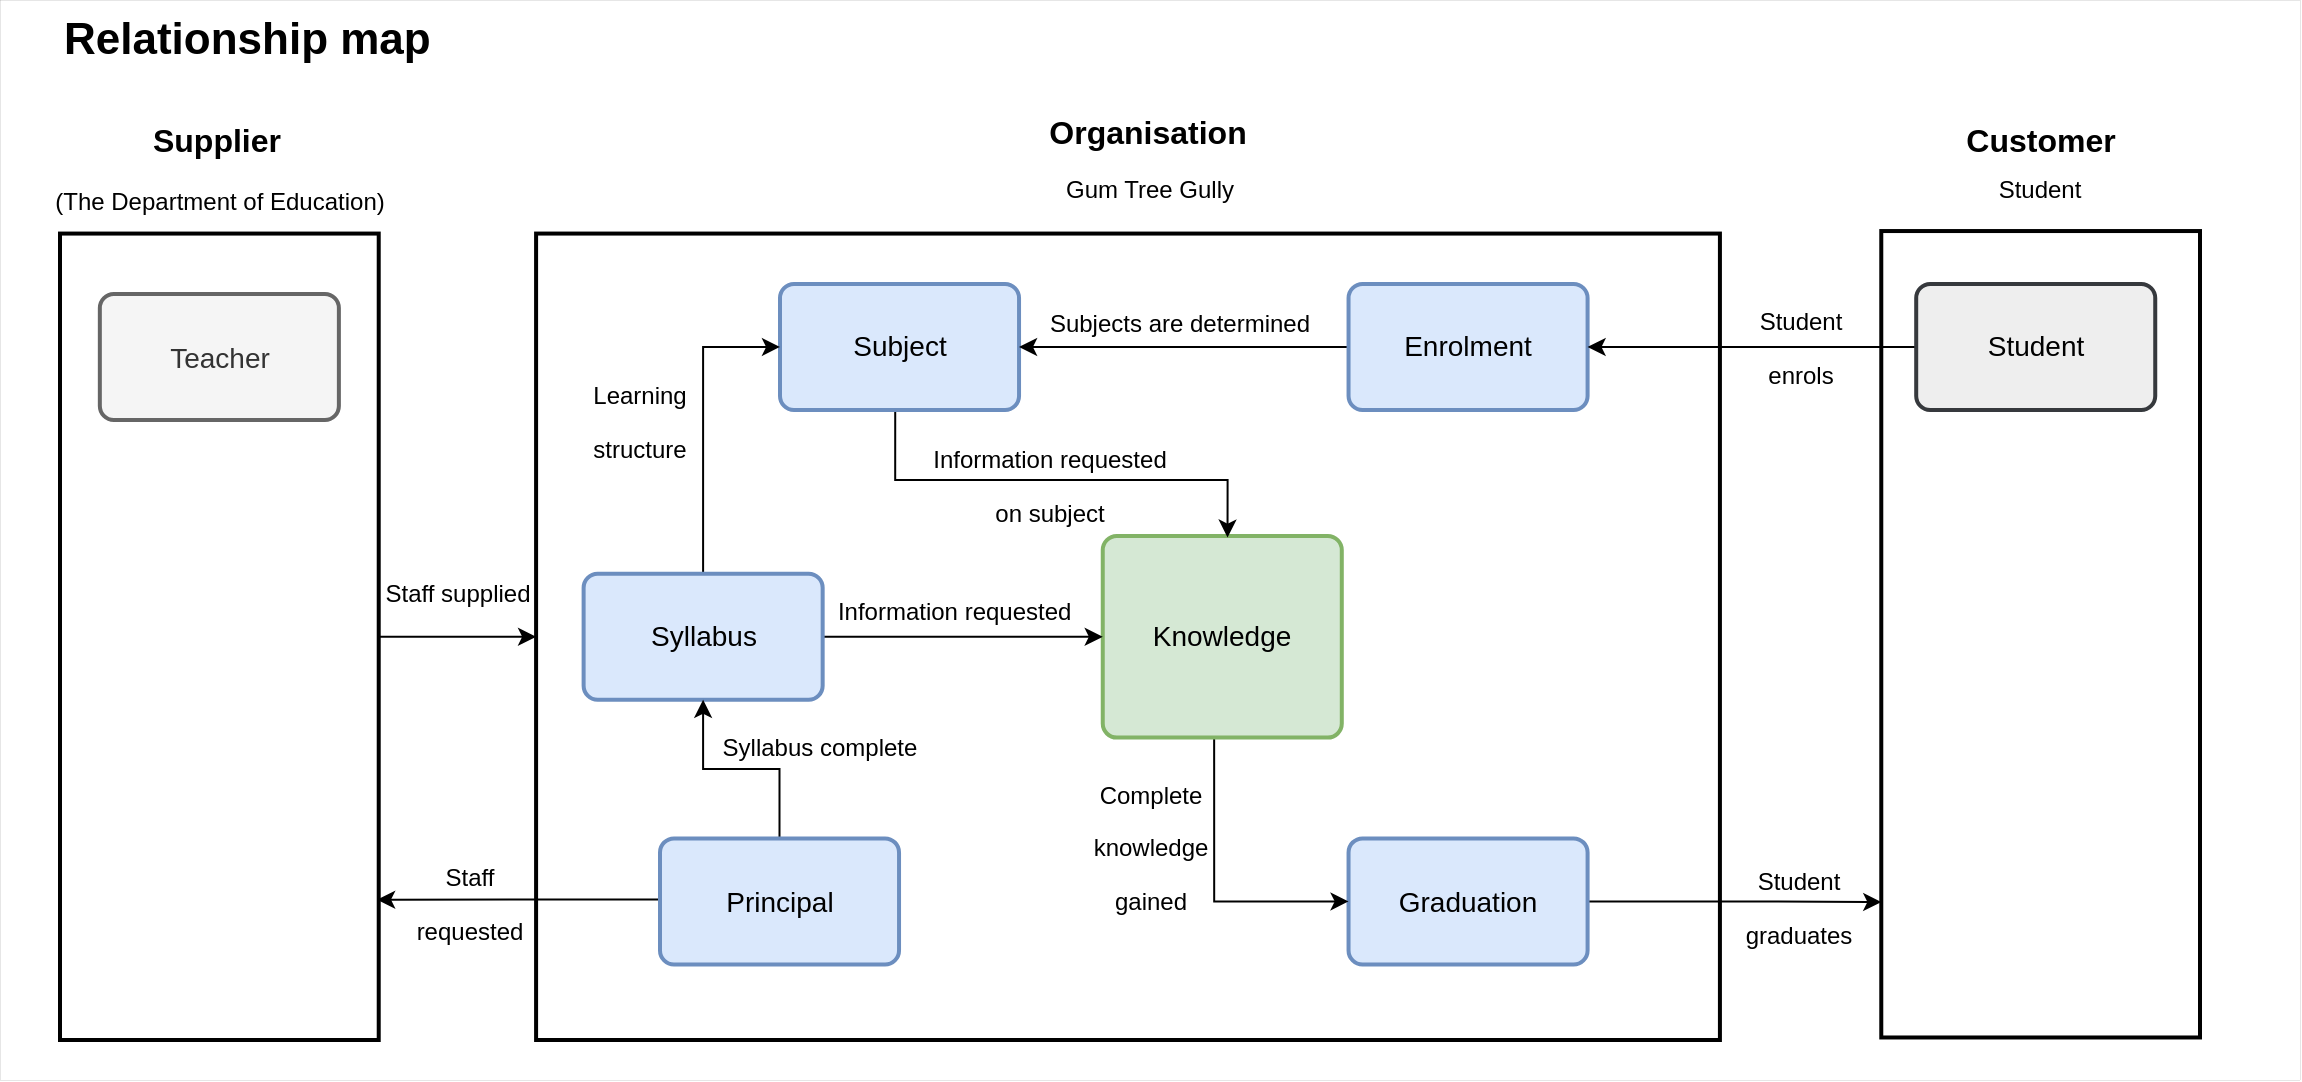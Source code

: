 <mxfile version="16.1.2" type="device" pages="6"><diagram id="x6pz98C7TG5AnqlT1_4W" name="Relationship_Map"><mxGraphModel dx="1102" dy="901" grid="1" gridSize="10" guides="1" tooltips="1" connect="1" arrows="1" fold="1" page="1" pageScale="1" pageWidth="1169" pageHeight="827" math="0" shadow="0"><root><mxCell id="0"/><mxCell id="1" parent="0"/><mxCell id="Txm3KeUmY_bMG0mVMo4E-43" value="" style="rounded=0;whiteSpace=wrap;html=1;fontFamily=Helvetica;fontSize=22;strokeWidth=0;" parent="1" vertex="1"><mxGeometry x="10" y="120" width="1150" height="540" as="geometry"/></mxCell><mxCell id="0auIUbJXRHPaXSgd2LQM-18" value="" style="rounded=0;whiteSpace=wrap;html=1;glass=0;strokeWidth=2;" parent="1" vertex="1"><mxGeometry x="950.638" y="235.523" width="159.362" height="403.217" as="geometry"/></mxCell><mxCell id="0auIUbJXRHPaXSgd2LQM-2" value="" style="rounded=0;whiteSpace=wrap;html=1;glass=0;strokeWidth=2;" parent="1" vertex="1"><mxGeometry x="40" y="236.783" width="159.362" height="403.217" as="geometry"/></mxCell><mxCell id="0auIUbJXRHPaXSgd2LQM-1" value="&lt;font style=&quot;font-size: 14px&quot;&gt;Teacher&lt;/font&gt;" style="rounded=1;whiteSpace=wrap;html=1;absoluteArcSize=1;arcSize=14;strokeWidth=2;fillColor=#f5f5f5;fontColor=#333333;strokeColor=#666666;" parent="1" vertex="1"><mxGeometry x="59.92" y="267.024" width="119.521" height="63.003" as="geometry"/></mxCell><mxCell id="0auIUbJXRHPaXSgd2LQM-3" value="Supplier" style="text;html=1;strokeColor=none;fillColor=none;align=center;verticalAlign=middle;whiteSpace=wrap;rounded=0;fontStyle=1;fontSize=16;" parent="1" vertex="1"><mxGeometry x="73.147" y="170" width="91.064" height="39.062" as="geometry"/></mxCell><mxCell id="0auIUbJXRHPaXSgd2LQM-5" value="" style="rounded=0;whiteSpace=wrap;html=1;glass=0;strokeWidth=2;" parent="1" vertex="1"><mxGeometry x="278.043" y="236.783" width="591.915" height="403.217" as="geometry"/></mxCell><mxCell id="0auIUbJXRHPaXSgd2LQM-29" style="edgeStyle=orthogonalEdgeStyle;rounded=0;orthogonalLoop=1;jettySize=auto;html=1;entryX=0;entryY=0.5;entryDx=0;entryDy=0;fontSize=14;" parent="1" source="0auIUbJXRHPaXSgd2LQM-2" target="0auIUbJXRHPaXSgd2LQM-5" edge="1"><mxGeometry relative="1" as="geometry"/></mxCell><mxCell id="0auIUbJXRHPaXSgd2LQM-6" value="&lt;font style=&quot;font-size: 14px&quot;&gt;Subject&lt;/font&gt;" style="rounded=1;whiteSpace=wrap;html=1;absoluteArcSize=1;arcSize=14;strokeWidth=2;fillColor=#dae8fc;strokeColor=#6c8ebf;" parent="1" vertex="1"><mxGeometry x="400.002" y="261.984" width="119.521" height="63.003" as="geometry"/></mxCell><mxCell id="0auIUbJXRHPaXSgd2LQM-7" value="Organisation" style="text;html=1;strokeColor=none;fillColor=none;align=center;verticalAlign=middle;whiteSpace=wrap;rounded=0;fontStyle=1;fontSize=16;" parent="1" vertex="1"><mxGeometry x="509.0" y="166.94" width="150.255" height="39.062" as="geometry"/></mxCell><mxCell id="0auIUbJXRHPaXSgd2LQM-26" style="edgeStyle=orthogonalEdgeStyle;rounded=0;orthogonalLoop=1;jettySize=auto;html=1;entryX=1;entryY=0.5;entryDx=0;entryDy=0;fontSize=14;" parent="1" source="0auIUbJXRHPaXSgd2LQM-9" target="0auIUbJXRHPaXSgd2LQM-6" edge="1"><mxGeometry relative="1" as="geometry"/></mxCell><mxCell id="0auIUbJXRHPaXSgd2LQM-9" value="&lt;font style=&quot;font-size: 14px&quot;&gt;Enrolment&lt;/font&gt;" style="rounded=1;whiteSpace=wrap;html=1;absoluteArcSize=1;arcSize=14;strokeWidth=2;fillColor=#dae8fc;strokeColor=#6c8ebf;" parent="1" vertex="1"><mxGeometry x="684.277" y="261.984" width="119.521" height="63.003" as="geometry"/></mxCell><mxCell id="0auIUbJXRHPaXSgd2LQM-21" style="edgeStyle=orthogonalEdgeStyle;rounded=0;orthogonalLoop=1;jettySize=auto;html=1;entryX=0;entryY=0.832;entryDx=0;entryDy=0;entryPerimeter=0;fontSize=14;" parent="1" source="0auIUbJXRHPaXSgd2LQM-10" target="0auIUbJXRHPaXSgd2LQM-18" edge="1"><mxGeometry relative="1" as="geometry"/></mxCell><mxCell id="0auIUbJXRHPaXSgd2LQM-10" value="&lt;font style=&quot;font-size: 14px&quot;&gt;Graduation&lt;/font&gt;" style="rounded=1;whiteSpace=wrap;html=1;absoluteArcSize=1;arcSize=14;strokeWidth=2;fillColor=#dae8fc;strokeColor=#6c8ebf;" parent="1" vertex="1"><mxGeometry x="684.277" y="539.196" width="119.521" height="63.003" as="geometry"/></mxCell><mxCell id="0auIUbJXRHPaXSgd2LQM-22" style="edgeStyle=orthogonalEdgeStyle;rounded=0;orthogonalLoop=1;jettySize=auto;html=1;entryX=0;entryY=0.5;entryDx=0;entryDy=0;fontSize=14;exitX=0.466;exitY=1.003;exitDx=0;exitDy=0;exitPerimeter=0;" parent="1" source="0auIUbJXRHPaXSgd2LQM-11" target="0auIUbJXRHPaXSgd2LQM-10" edge="1"><mxGeometry relative="1" as="geometry"/></mxCell><mxCell id="0auIUbJXRHPaXSgd2LQM-11" value="&lt;font style=&quot;font-size: 14px&quot;&gt;Knowledge&lt;/font&gt;" style="rounded=1;whiteSpace=wrap;html=1;absoluteArcSize=1;arcSize=14;strokeWidth=2;strokeColor=#82b366;fillColor=#d5e8d4;" parent="1" vertex="1"><mxGeometry x="561.377" y="387.988" width="119.521" height="100.804" as="geometry"/></mxCell><mxCell id="0auIUbJXRHPaXSgd2LQM-25" style="edgeStyle=orthogonalEdgeStyle;rounded=0;orthogonalLoop=1;jettySize=auto;html=1;fontSize=14;exitX=0.482;exitY=1.017;exitDx=0;exitDy=0;exitPerimeter=0;entryX=0.522;entryY=0.008;entryDx=0;entryDy=0;entryPerimeter=0;" parent="1" source="0auIUbJXRHPaXSgd2LQM-6" target="0auIUbJXRHPaXSgd2LQM-11" edge="1"><mxGeometry relative="1" as="geometry"><Array as="points"><mxPoint x="458" y="360"/><mxPoint x="624" y="360"/></Array></mxGeometry></mxCell><mxCell id="0auIUbJXRHPaXSgd2LQM-19" style="edgeStyle=orthogonalEdgeStyle;rounded=0;orthogonalLoop=1;jettySize=auto;html=1;entryX=1;entryY=0.5;entryDx=0;entryDy=0;fontSize=14;exitX=0;exitY=0.5;exitDx=0;exitDy=0;" parent="1" source="0auIUbJXRHPaXSgd2LQM-14" target="0auIUbJXRHPaXSgd2LQM-9" edge="1"><mxGeometry relative="1" as="geometry"><Array as="points"><mxPoint x="930" y="293"/><mxPoint x="930" y="293"/></Array></mxGeometry></mxCell><mxCell id="0auIUbJXRHPaXSgd2LQM-14" value="&lt;font style=&quot;font-size: 14px&quot;&gt;Student&lt;/font&gt;" style="rounded=1;whiteSpace=wrap;html=1;absoluteArcSize=1;arcSize=14;strokeWidth=2;fillColor=#eeeeee;strokeColor=#36393d;" parent="1" vertex="1"><mxGeometry x="968.099" y="261.996" width="119.521" height="63.003" as="geometry"/></mxCell><mxCell id="0auIUbJXRHPaXSgd2LQM-15" value="Customer" style="text;html=1;strokeColor=none;fillColor=none;align=center;verticalAlign=middle;whiteSpace=wrap;rounded=0;fontStyle=1;fontSize=16;" parent="1" vertex="1"><mxGeometry x="984.786" y="170" width="91.064" height="39.062" as="geometry"/></mxCell><mxCell id="0auIUbJXRHPaXSgd2LQM-23" style="edgeStyle=orthogonalEdgeStyle;rounded=0;orthogonalLoop=1;jettySize=auto;html=1;fontSize=14;" parent="1" source="0auIUbJXRHPaXSgd2LQM-17" target="0auIUbJXRHPaXSgd2LQM-11" edge="1"><mxGeometry relative="1" as="geometry"/></mxCell><mxCell id="Txm3KeUmY_bMG0mVMo4E-2" style="edgeStyle=orthogonalEdgeStyle;rounded=0;orthogonalLoop=1;jettySize=auto;html=1;entryX=0;entryY=0.5;entryDx=0;entryDy=0;fontFamily=Helvetica;fontSize=14;" parent="1" source="0auIUbJXRHPaXSgd2LQM-17" target="0auIUbJXRHPaXSgd2LQM-6" edge="1"><mxGeometry relative="1" as="geometry"/></mxCell><mxCell id="0auIUbJXRHPaXSgd2LQM-17" value="&lt;span style=&quot;font-size: 14px&quot;&gt;Syllabus&lt;/span&gt;" style="rounded=1;whiteSpace=wrap;html=1;absoluteArcSize=1;arcSize=14;strokeWidth=2;fillColor=#dae8fc;strokeColor=#6c8ebf;" parent="1" vertex="1"><mxGeometry x="301.809" y="406.889" width="119.521" height="63.003" as="geometry"/></mxCell><mxCell id="0auIUbJXRHPaXSgd2LQM-28" style="edgeStyle=orthogonalEdgeStyle;rounded=0;orthogonalLoop=1;jettySize=auto;html=1;fontSize=14;entryX=0.995;entryY=0.826;entryDx=0;entryDy=0;entryPerimeter=0;" parent="1" source="0auIUbJXRHPaXSgd2LQM-27" target="0auIUbJXRHPaXSgd2LQM-2" edge="1"><mxGeometry relative="1" as="geometry"><mxPoint x="200" y="572" as="targetPoint"/><Array as="points"><mxPoint x="270" y="571"/></Array></mxGeometry></mxCell><mxCell id="Txm3KeUmY_bMG0mVMo4E-1" style="edgeStyle=orthogonalEdgeStyle;rounded=0;orthogonalLoop=1;jettySize=auto;html=1;fontFamily=Helvetica;fontSize=14;" parent="1" source="0auIUbJXRHPaXSgd2LQM-27" target="0auIUbJXRHPaXSgd2LQM-17" edge="1"><mxGeometry relative="1" as="geometry"/></mxCell><mxCell id="0auIUbJXRHPaXSgd2LQM-27" value="&lt;font style=&quot;font-size: 14px&quot;&gt;Principal&lt;/font&gt;" style="rounded=1;whiteSpace=wrap;html=1;absoluteArcSize=1;arcSize=14;strokeWidth=2;fillColor=#dae8fc;strokeColor=#6c8ebf;" parent="1" vertex="1"><mxGeometry x="339.999" y="539.196" width="119.521" height="63.003" as="geometry"/></mxCell><mxCell id="Txm3KeUmY_bMG0mVMo4E-41" value="Relationship map" style="text;html=1;strokeColor=none;fillColor=none;align=left;verticalAlign=middle;whiteSpace=wrap;rounded=0;fontFamily=Helvetica;fontSize=22;fontStyle=1" parent="1" vertex="1"><mxGeometry x="40" y="120" width="1070" height="40" as="geometry"/></mxCell><mxCell id="Ih97vxw7HWxdV01cUI7V-1" value="&lt;font style=&quot;font-size: 12px&quot;&gt;Student enrols&lt;/font&gt;" style="text;html=1;strokeColor=none;fillColor=none;align=center;verticalAlign=middle;whiteSpace=wrap;rounded=0;dashed=1;fontFamily=Helvetica;fontSize=22;" parent="1" vertex="1"><mxGeometry x="870.96" y="262" width="79.04" height="58" as="geometry"/></mxCell><mxCell id="Ih97vxw7HWxdV01cUI7V-2" value="&lt;font style=&quot;font-size: 12px&quot;&gt;Subjects are determined&lt;/font&gt;" style="text;html=1;strokeColor=none;fillColor=none;align=center;verticalAlign=middle;whiteSpace=wrap;rounded=0;dashed=1;fontFamily=Helvetica;fontSize=22;" parent="1" vertex="1"><mxGeometry x="520" y="267.02" width="160" height="22.98" as="geometry"/></mxCell><mxCell id="Ih97vxw7HWxdV01cUI7V-3" value="&lt;font style=&quot;font-size: 12px&quot;&gt;Student graduates&lt;/font&gt;" style="text;html=1;strokeColor=none;fillColor=none;align=center;verticalAlign=middle;whiteSpace=wrap;rounded=0;dashed=1;fontFamily=Helvetica;fontSize=22;" parent="1" vertex="1"><mxGeometry x="869.96" y="545.3" width="79.04" height="50.8" as="geometry"/></mxCell><mxCell id="Ih97vxw7HWxdV01cUI7V-4" value="&lt;font style=&quot;font-size: 12px&quot;&gt;Complete knowledge gained&lt;/font&gt;" style="text;html=1;strokeColor=none;fillColor=none;align=center;verticalAlign=middle;whiteSpace=wrap;rounded=0;dashed=1;fontFamily=Helvetica;fontSize=22;" parent="1" vertex="1"><mxGeometry x="549.5" y="502.98" width="71" height="77.02" as="geometry"/></mxCell><mxCell id="Ih97vxw7HWxdV01cUI7V-5" value="&lt;font style=&quot;font-size: 12px&quot;&gt;Information requested on subject&lt;/font&gt;" style="text;html=1;strokeColor=none;fillColor=none;align=center;verticalAlign=middle;whiteSpace=wrap;rounded=0;dashed=1;fontFamily=Helvetica;fontSize=22;" parent="1" vertex="1"><mxGeometry x="470" y="330.03" width="130" height="59.98" as="geometry"/></mxCell><mxCell id="Ih97vxw7HWxdV01cUI7V-6" value="&lt;font style=&quot;font-size: 12px&quot;&gt;Learning structure&lt;/font&gt;" style="text;html=1;strokeColor=none;fillColor=none;align=center;verticalAlign=middle;whiteSpace=wrap;rounded=0;dashed=1;fontFamily=Helvetica;fontSize=22;" parent="1" vertex="1"><mxGeometry x="300" y="293" width="60" height="70" as="geometry"/></mxCell><mxCell id="Ih97vxw7HWxdV01cUI7V-7" value="&lt;font style=&quot;font-size: 12px&quot;&gt;Syllabus complete&lt;/font&gt;" style="text;html=1;strokeColor=none;fillColor=none;align=center;verticalAlign=middle;whiteSpace=wrap;rounded=0;dashed=1;fontFamily=Helvetica;fontSize=22;" parent="1" vertex="1"><mxGeometry x="360" y="480" width="120" height="22.98" as="geometry"/></mxCell><mxCell id="Ih97vxw7HWxdV01cUI7V-8" value="&lt;p&gt;&lt;font style=&quot;font-size: 12px&quot;&gt;Information requested&amp;nbsp;&lt;/font&gt;&lt;/p&gt;" style="text;html=1;strokeColor=none;fillColor=none;align=center;verticalAlign=middle;whiteSpace=wrap;rounded=0;dashed=1;fontFamily=Helvetica;fontSize=22;" parent="1" vertex="1"><mxGeometry x="424" y="405.63" width="130" height="34.37" as="geometry"/></mxCell><mxCell id="Ih97vxw7HWxdV01cUI7V-9" value="&lt;font style=&quot;font-size: 12px&quot;&gt;Staff requested&lt;/font&gt;" style="text;html=1;strokeColor=none;fillColor=none;align=center;verticalAlign=middle;whiteSpace=wrap;rounded=0;dashed=1;fontFamily=Helvetica;fontSize=22;" parent="1" vertex="1"><mxGeometry x="210" y="547" width="70" height="43" as="geometry"/></mxCell><mxCell id="Ih97vxw7HWxdV01cUI7V-10" value="&lt;font style=&quot;font-size: 12px&quot;&gt;Staff supplied&lt;/font&gt;" style="text;html=1;strokeColor=none;fillColor=none;align=center;verticalAlign=middle;whiteSpace=wrap;rounded=0;dashed=1;fontFamily=Helvetica;fontSize=22;" parent="1" vertex="1"><mxGeometry x="198.36" y="387.99" width="81.64" height="52.01" as="geometry"/></mxCell><mxCell id="4J9XMpqgRNg08rLOQVML-1" value="&lt;p&gt;&lt;font style=&quot;font-size: 12px&quot;&gt;(The Department of Education)&lt;/font&gt;&lt;/p&gt;" style="text;html=1;strokeColor=none;fillColor=none;align=center;verticalAlign=middle;whiteSpace=wrap;rounded=0;" parent="1" vertex="1"><mxGeometry x="30" y="206" width="180" height="30" as="geometry"/></mxCell><mxCell id="4J9XMpqgRNg08rLOQVML-2" value="&lt;p&gt;&lt;font style=&quot;font-size: 12px&quot;&gt;Gum Tree Gully&lt;/font&gt;&lt;/p&gt;" style="text;html=1;strokeColor=none;fillColor=none;align=center;verticalAlign=middle;whiteSpace=wrap;rounded=0;" parent="1" vertex="1"><mxGeometry x="530" y="200" width="110" height="30" as="geometry"/></mxCell><mxCell id="4J9XMpqgRNg08rLOQVML-3" value="&lt;p&gt;&lt;font style=&quot;font-size: 12px&quot;&gt;Student&lt;/font&gt;&lt;/p&gt;" style="text;html=1;strokeColor=none;fillColor=none;align=center;verticalAlign=middle;whiteSpace=wrap;rounded=0;" parent="1" vertex="1"><mxGeometry x="950" y="200" width="160" height="30" as="geometry"/></mxCell></root></mxGraphModel></diagram><diagram id="F3_Idz1cdkYB0pTJ5kPC" name="Relationship_Map_Disconnect"><mxGraphModel dx="1102" dy="74" grid="1" gridSize="10" guides="1" tooltips="1" connect="1" arrows="1" fold="1" page="1" pageScale="1" pageWidth="1169" pageHeight="827" math="0" shadow="0"><root><mxCell id="OXBhQgON2FLCdU-P6zRY-0"/><mxCell id="OXBhQgON2FLCdU-P6zRY-1" parent="OXBhQgON2FLCdU-P6zRY-0"/><mxCell id="J-83NcKAHo7v1KNpABhx-0" value="" style="rounded=0;whiteSpace=wrap;html=1;fontFamily=Helvetica;fontSize=22;strokeWidth=0;" parent="OXBhQgON2FLCdU-P6zRY-1" vertex="1"><mxGeometry x="8" y="960" width="1150" height="540" as="geometry"/></mxCell><mxCell id="9roX_FXIjYlPYy5lR_lA-1" value="" style="rounded=0;whiteSpace=wrap;html=1;glass=0;strokeWidth=2;" parent="OXBhQgON2FLCdU-P6zRY-1" vertex="1"><mxGeometry x="49" y="1073.843" width="159.362" height="403.217" as="geometry"/></mxCell><mxCell id="J-83NcKAHo7v1KNpABhx-31" value="Relationship map including disconnects" style="text;html=1;strokeColor=none;fillColor=none;align=left;verticalAlign=middle;whiteSpace=wrap;rounded=0;fontFamily=Helvetica;fontSize=22;fontStyle=1" parent="OXBhQgON2FLCdU-P6zRY-1" vertex="1"><mxGeometry x="50" y="967.06" width="840" height="40" as="geometry"/></mxCell><mxCell id="9roX_FXIjYlPYy5lR_lA-0" value="" style="rounded=0;whiteSpace=wrap;html=1;glass=0;strokeWidth=2;" parent="OXBhQgON2FLCdU-P6zRY-1" vertex="1"><mxGeometry x="959.638" y="1072.583" width="159.362" height="403.217" as="geometry"/></mxCell><mxCell id="9roX_FXIjYlPYy5lR_lA-2" value="&lt;font style=&quot;font-size: 14px&quot;&gt;Teacher&lt;/font&gt;" style="rounded=1;whiteSpace=wrap;html=1;absoluteArcSize=1;arcSize=14;strokeWidth=2;fillColor=#f5f5f5;fontColor=#333333;strokeColor=#666666;" parent="OXBhQgON2FLCdU-P6zRY-1" vertex="1"><mxGeometry x="68.92" y="1104.084" width="119.521" height="63.003" as="geometry"/></mxCell><mxCell id="9roX_FXIjYlPYy5lR_lA-3" value="Supplier" style="text;html=1;strokeColor=none;fillColor=none;align=center;verticalAlign=middle;whiteSpace=wrap;rounded=0;fontStyle=1;fontSize=16;" parent="OXBhQgON2FLCdU-P6zRY-1" vertex="1"><mxGeometry x="82.147" y="1007.06" width="91.064" height="39.062" as="geometry"/></mxCell><mxCell id="9roX_FXIjYlPYy5lR_lA-4" value="" style="rounded=0;whiteSpace=wrap;html=1;glass=0;strokeWidth=2;" parent="OXBhQgON2FLCdU-P6zRY-1" vertex="1"><mxGeometry x="287.043" y="1072.583" width="591.915" height="403.217" as="geometry"/></mxCell><mxCell id="9roX_FXIjYlPYy5lR_lA-5" style="edgeStyle=orthogonalEdgeStyle;rounded=0;orthogonalLoop=1;jettySize=auto;html=1;entryX=0;entryY=0.5;entryDx=0;entryDy=0;fontSize=14;" parent="OXBhQgON2FLCdU-P6zRY-1" source="9roX_FXIjYlPYy5lR_lA-1" target="9roX_FXIjYlPYy5lR_lA-4" edge="1"><mxGeometry relative="1" as="geometry"><Array as="points"><mxPoint x="248" y="1274"/></Array></mxGeometry></mxCell><mxCell id="9roX_FXIjYlPYy5lR_lA-6" value="&lt;font style=&quot;font-size: 14px&quot;&gt;Subject&lt;/font&gt;" style="rounded=1;whiteSpace=wrap;html=1;absoluteArcSize=1;arcSize=14;strokeWidth=2;fillColor=#dae8fc;strokeColor=#6c8ebf;" parent="OXBhQgON2FLCdU-P6zRY-1" vertex="1"><mxGeometry x="409.002" y="1099.044" width="119.521" height="63.003" as="geometry"/></mxCell><mxCell id="9roX_FXIjYlPYy5lR_lA-7" value="Organisation" style="text;html=1;strokeColor=none;fillColor=none;align=center;verticalAlign=middle;whiteSpace=wrap;rounded=0;fontStyle=1;fontSize=16;" parent="OXBhQgON2FLCdU-P6zRY-1" vertex="1"><mxGeometry x="518.0" y="1004" width="150.255" height="39.062" as="geometry"/></mxCell><mxCell id="9roX_FXIjYlPYy5lR_lA-8" style="edgeStyle=orthogonalEdgeStyle;rounded=0;orthogonalLoop=1;jettySize=auto;html=1;entryX=1;entryY=0.5;entryDx=0;entryDy=0;fontSize=14;" parent="OXBhQgON2FLCdU-P6zRY-1" source="9roX_FXIjYlPYy5lR_lA-9" target="9roX_FXIjYlPYy5lR_lA-6" edge="1"><mxGeometry relative="1" as="geometry"/></mxCell><mxCell id="9roX_FXIjYlPYy5lR_lA-9" value="&lt;font style=&quot;font-size: 14px&quot;&gt;Enrolment&lt;/font&gt;" style="rounded=1;whiteSpace=wrap;html=1;absoluteArcSize=1;arcSize=14;strokeWidth=2;fillColor=#dae8fc;strokeColor=#6c8ebf;" parent="OXBhQgON2FLCdU-P6zRY-1" vertex="1"><mxGeometry x="693.277" y="1099.044" width="119.521" height="63.003" as="geometry"/></mxCell><mxCell id="9roX_FXIjYlPYy5lR_lA-10" style="edgeStyle=orthogonalEdgeStyle;rounded=0;orthogonalLoop=1;jettySize=auto;html=1;entryX=0;entryY=0.832;entryDx=0;entryDy=0;entryPerimeter=0;fontSize=14;" parent="OXBhQgON2FLCdU-P6zRY-1" source="9roX_FXIjYlPYy5lR_lA-11" target="9roX_FXIjYlPYy5lR_lA-0" edge="1"><mxGeometry relative="1" as="geometry"/></mxCell><mxCell id="9roX_FXIjYlPYy5lR_lA-11" value="&lt;font style=&quot;font-size: 14px&quot;&gt;Graduation&lt;/font&gt;" style="rounded=1;whiteSpace=wrap;html=1;absoluteArcSize=1;arcSize=14;strokeWidth=2;fillColor=#dae8fc;strokeColor=#6c8ebf;" parent="OXBhQgON2FLCdU-P6zRY-1" vertex="1"><mxGeometry x="693.277" y="1376.256" width="119.521" height="63.003" as="geometry"/></mxCell><mxCell id="9roX_FXIjYlPYy5lR_lA-12" style="edgeStyle=orthogonalEdgeStyle;rounded=0;orthogonalLoop=1;jettySize=auto;html=1;entryX=0;entryY=0.5;entryDx=0;entryDy=0;fontSize=14;exitX=0.466;exitY=1.003;exitDx=0;exitDy=0;exitPerimeter=0;" parent="OXBhQgON2FLCdU-P6zRY-1" source="9roX_FXIjYlPYy5lR_lA-13" target="9roX_FXIjYlPYy5lR_lA-11" edge="1"><mxGeometry relative="1" as="geometry"/></mxCell><mxCell id="9roX_FXIjYlPYy5lR_lA-13" value="&lt;font style=&quot;font-size: 14px&quot;&gt;Knowledge&lt;/font&gt;" style="rounded=1;whiteSpace=wrap;html=1;absoluteArcSize=1;arcSize=14;strokeWidth=2;strokeColor=#82b366;fillColor=#d5e8d4;" parent="OXBhQgON2FLCdU-P6zRY-1" vertex="1"><mxGeometry x="570.377" y="1225.048" width="119.521" height="100.804" as="geometry"/></mxCell><mxCell id="9roX_FXIjYlPYy5lR_lA-14" style="edgeStyle=orthogonalEdgeStyle;rounded=0;orthogonalLoop=1;jettySize=auto;html=1;fontSize=14;exitX=0.482;exitY=1.017;exitDx=0;exitDy=0;exitPerimeter=0;entryX=0.522;entryY=0.008;entryDx=0;entryDy=0;entryPerimeter=0;" parent="OXBhQgON2FLCdU-P6zRY-1" source="9roX_FXIjYlPYy5lR_lA-6" target="9roX_FXIjYlPYy5lR_lA-13" edge="1"><mxGeometry relative="1" as="geometry"><Array as="points"><mxPoint x="467" y="1197.06"/><mxPoint x="633" y="1197.06"/></Array></mxGeometry></mxCell><mxCell id="9roX_FXIjYlPYy5lR_lA-15" style="edgeStyle=orthogonalEdgeStyle;rounded=0;orthogonalLoop=1;jettySize=auto;html=1;entryX=1;entryY=0.5;entryDx=0;entryDy=0;fontSize=14;exitX=0;exitY=0.5;exitDx=0;exitDy=0;" parent="OXBhQgON2FLCdU-P6zRY-1" source="9roX_FXIjYlPYy5lR_lA-16" target="9roX_FXIjYlPYy5lR_lA-9" edge="1"><mxGeometry relative="1" as="geometry"><Array as="points"><mxPoint x="939" y="1130.06"/><mxPoint x="939" y="1130.06"/></Array></mxGeometry></mxCell><mxCell id="9roX_FXIjYlPYy5lR_lA-16" value="&lt;font style=&quot;font-size: 14px&quot;&gt;Student&lt;/font&gt;" style="rounded=1;whiteSpace=wrap;html=1;absoluteArcSize=1;arcSize=14;strokeWidth=2;fillColor=#f5f5f5;fontColor=#333333;strokeColor=#666666;" parent="OXBhQgON2FLCdU-P6zRY-1" vertex="1"><mxGeometry x="977.099" y="1099.056" width="119.521" height="63.003" as="geometry"/></mxCell><mxCell id="9roX_FXIjYlPYy5lR_lA-17" value="Customer" style="text;html=1;strokeColor=none;fillColor=none;align=center;verticalAlign=middle;whiteSpace=wrap;rounded=0;fontStyle=1;fontSize=16;" parent="OXBhQgON2FLCdU-P6zRY-1" vertex="1"><mxGeometry x="993.786" y="1007.06" width="91.064" height="39.062" as="geometry"/></mxCell><mxCell id="9roX_FXIjYlPYy5lR_lA-18" style="edgeStyle=orthogonalEdgeStyle;rounded=0;orthogonalLoop=1;jettySize=auto;html=1;fontSize=14;jumpStyle=none;" parent="OXBhQgON2FLCdU-P6zRY-1" edge="1"><mxGeometry relative="1" as="geometry"><mxPoint x="420" y="1274.512" as="sourcePoint"/><mxPoint x="570.377" y="1274.415" as="targetPoint"/><Array as="points"><mxPoint x="495" y="1274"/><mxPoint x="570" y="1274"/></Array></mxGeometry></mxCell><mxCell id="9roX_FXIjYlPYy5lR_lA-19" style="edgeStyle=orthogonalEdgeStyle;rounded=0;orthogonalLoop=1;jettySize=auto;html=1;entryX=0;entryY=0.5;entryDx=0;entryDy=0;fontFamily=Helvetica;fontSize=14;" parent="OXBhQgON2FLCdU-P6zRY-1" source="9roX_FXIjYlPYy5lR_lA-20" target="9roX_FXIjYlPYy5lR_lA-6" edge="1"><mxGeometry relative="1" as="geometry"/></mxCell><mxCell id="9roX_FXIjYlPYy5lR_lA-20" value="&lt;font style=&quot;font-size: 14px&quot;&gt;Syllabus&lt;/font&gt;" style="rounded=1;whiteSpace=wrap;html=1;absoluteArcSize=1;arcSize=14;strokeWidth=2;fillColor=#dae8fc;strokeColor=#6c8ebf;" parent="OXBhQgON2FLCdU-P6zRY-1" vertex="1"><mxGeometry x="310.81" y="1243.95" width="109.19" height="63" as="geometry"/></mxCell><mxCell id="9roX_FXIjYlPYy5lR_lA-21" style="edgeStyle=orthogonalEdgeStyle;rounded=0;orthogonalLoop=1;jettySize=auto;html=1;fontSize=14;entryX=0.995;entryY=0.826;entryDx=0;entryDy=0;entryPerimeter=0;" parent="OXBhQgON2FLCdU-P6zRY-1" source="9roX_FXIjYlPYy5lR_lA-23" target="9roX_FXIjYlPYy5lR_lA-1" edge="1"><mxGeometry relative="1" as="geometry"><mxPoint x="209" y="1409.06" as="targetPoint"/><Array as="points"><mxPoint x="279" y="1407"/></Array></mxGeometry></mxCell><mxCell id="jvtQd3oEbmBJcv_Mj7ur-0" style="edgeStyle=orthogonalEdgeStyle;jumpStyle=arc;orthogonalLoop=1;jettySize=auto;html=1;entryX=0.5;entryY=1;entryDx=0;entryDy=0;rounded=0;" parent="OXBhQgON2FLCdU-P6zRY-1" source="9roX_FXIjYlPYy5lR_lA-23" target="9roX_FXIjYlPYy5lR_lA-20" edge="1"><mxGeometry relative="1" as="geometry"><Array as="points"><mxPoint x="365" y="1341"/><mxPoint x="365" y="1341"/></Array></mxGeometry></mxCell><mxCell id="9roX_FXIjYlPYy5lR_lA-23" value="&lt;font style=&quot;font-size: 14px&quot;&gt;Principal&lt;/font&gt;" style="rounded=1;whiteSpace=wrap;html=1;absoluteArcSize=1;arcSize=14;strokeWidth=2;fillColor=#dae8fc;strokeColor=#6c8ebf;" parent="OXBhQgON2FLCdU-P6zRY-1" vertex="1"><mxGeometry x="310.809" y="1375.156" width="119.521" height="63.003" as="geometry"/></mxCell><mxCell id="9roX_FXIjYlPYy5lR_lA-24" value="&lt;font style=&quot;font-size: 12px&quot;&gt;Student enrols&lt;/font&gt;" style="text;html=1;strokeColor=none;fillColor=none;align=center;verticalAlign=middle;whiteSpace=wrap;rounded=0;dashed=1;fontFamily=Helvetica;fontSize=22;" parent="OXBhQgON2FLCdU-P6zRY-1" vertex="1"><mxGeometry x="874.64" y="1107" width="89" height="24.57" as="geometry"/></mxCell><mxCell id="9roX_FXIjYlPYy5lR_lA-25" value="&lt;font style=&quot;font-size: 12px&quot;&gt;Subjects are determined&lt;/font&gt;" style="text;html=1;strokeColor=none;fillColor=none;align=center;verticalAlign=middle;whiteSpace=wrap;rounded=0;dashed=1;fontFamily=Helvetica;fontSize=22;" parent="OXBhQgON2FLCdU-P6zRY-1" vertex="1"><mxGeometry x="529" y="1104.08" width="160" height="22.98" as="geometry"/></mxCell><mxCell id="9roX_FXIjYlPYy5lR_lA-26" value="&lt;font style=&quot;font-size: 12px&quot;&gt;Student graduates&lt;/font&gt;" style="text;html=1;strokeColor=none;fillColor=none;align=center;verticalAlign=middle;whiteSpace=wrap;rounded=0;dashed=1;fontFamily=Helvetica;fontSize=22;" parent="OXBhQgON2FLCdU-P6zRY-1" vertex="1"><mxGeometry x="878.96" y="1382.36" width="79.04" height="50.8" as="geometry"/></mxCell><mxCell id="9roX_FXIjYlPYy5lR_lA-27" value="&lt;font style=&quot;font-size: 12px&quot;&gt;Complete knowledge gained&lt;/font&gt;" style="text;html=1;strokeColor=none;fillColor=none;align=center;verticalAlign=middle;whiteSpace=wrap;rounded=0;dashed=1;fontFamily=Helvetica;fontSize=22;" parent="OXBhQgON2FLCdU-P6zRY-1" vertex="1"><mxGeometry x="558.5" y="1340.04" width="71" height="77.02" as="geometry"/></mxCell><mxCell id="9roX_FXIjYlPYy5lR_lA-28" value="&lt;font style=&quot;font-size: 12px&quot;&gt;Information requested on subject&lt;/font&gt;" style="text;html=1;strokeColor=none;fillColor=none;align=center;verticalAlign=middle;whiteSpace=wrap;rounded=0;dashed=1;fontFamily=Helvetica;fontSize=22;" parent="OXBhQgON2FLCdU-P6zRY-1" vertex="1"><mxGeometry x="479" y="1167.09" width="130" height="59.98" as="geometry"/></mxCell><mxCell id="9roX_FXIjYlPYy5lR_lA-29" value="&lt;font style=&quot;font-size: 12px&quot;&gt;Learning structure&lt;/font&gt;" style="text;html=1;strokeColor=none;fillColor=none;align=center;verticalAlign=middle;whiteSpace=wrap;rounded=0;dashed=1;fontFamily=Helvetica;fontSize=22;" parent="OXBhQgON2FLCdU-P6zRY-1" vertex="1"><mxGeometry x="309" y="1130.06" width="60" height="70" as="geometry"/></mxCell><mxCell id="9roX_FXIjYlPYy5lR_lA-30" value="&lt;font style=&quot;font-size: 12px&quot;&gt;Syllabus complete&lt;/font&gt;" style="text;html=1;strokeColor=none;fillColor=none;align=center;verticalAlign=middle;whiteSpace=wrap;rounded=0;dashed=1;fontFamily=Helvetica;fontSize=22;" parent="OXBhQgON2FLCdU-P6zRY-1" vertex="1"><mxGeometry x="302" y="1325.85" width="71" height="44.15" as="geometry"/></mxCell><mxCell id="9roX_FXIjYlPYy5lR_lA-31" value="&lt;font style=&quot;font-size: 12px&quot;&gt;Information requested&amp;nbsp;&lt;/font&gt;" style="text;html=1;strokeColor=none;fillColor=none;align=center;verticalAlign=middle;whiteSpace=wrap;rounded=0;dashed=1;fontFamily=Helvetica;fontSize=22;" parent="OXBhQgON2FLCdU-P6zRY-1" vertex="1"><mxGeometry x="433" y="1242.69" width="130" height="34.37" as="geometry"/></mxCell><mxCell id="9roX_FXIjYlPYy5lR_lA-32" value="&lt;font style=&quot;font-size: 12px&quot;&gt;Staff requested&lt;/font&gt;" style="text;html=1;strokeColor=none;fillColor=none;align=center;verticalAlign=middle;whiteSpace=wrap;rounded=0;dashed=1;fontFamily=Helvetica;fontSize=22;" parent="OXBhQgON2FLCdU-P6zRY-1" vertex="1"><mxGeometry x="219" y="1384.06" width="70" height="43" as="geometry"/></mxCell><mxCell id="9roX_FXIjYlPYy5lR_lA-33" value="&lt;font style=&quot;font-size: 12px&quot;&gt;Staff supplied&lt;/font&gt;" style="text;html=1;strokeColor=none;fillColor=none;align=center;verticalAlign=middle;whiteSpace=wrap;rounded=0;dashed=1;fontFamily=Helvetica;fontSize=22;" parent="OXBhQgON2FLCdU-P6zRY-1" vertex="1"><mxGeometry x="207.36" y="1246" width="81.64" height="17.06" as="geometry"/></mxCell><mxCell id="9roX_FXIjYlPYy5lR_lA-34" value="&lt;p&gt;&lt;font style=&quot;font-size: 12px&quot;&gt;(The Department of Education)&lt;/font&gt;&lt;/p&gt;" style="text;html=1;strokeColor=none;fillColor=none;align=center;verticalAlign=middle;whiteSpace=wrap;rounded=0;" parent="OXBhQgON2FLCdU-P6zRY-1" vertex="1"><mxGeometry x="39" y="1043.06" width="180" height="30" as="geometry"/></mxCell><mxCell id="9roX_FXIjYlPYy5lR_lA-35" value="&lt;p&gt;&lt;font style=&quot;font-size: 12px&quot;&gt;Gum Tree Gully&lt;/font&gt;&lt;/p&gt;" style="text;html=1;strokeColor=none;fillColor=none;align=center;verticalAlign=middle;whiteSpace=wrap;rounded=0;" parent="OXBhQgON2FLCdU-P6zRY-1" vertex="1"><mxGeometry x="539" y="1037.06" width="110" height="30" as="geometry"/></mxCell><mxCell id="9roX_FXIjYlPYy5lR_lA-36" value="&lt;p&gt;&lt;font style=&quot;font-size: 12px&quot;&gt;Student&lt;/font&gt;&lt;/p&gt;" style="text;html=1;strokeColor=none;fillColor=none;align=center;verticalAlign=middle;whiteSpace=wrap;rounded=0;" parent="OXBhQgON2FLCdU-P6zRY-1" vertex="1"><mxGeometry x="959" y="1037.06" width="160" height="30" as="geometry"/></mxCell><mxCell id="J-83NcKAHo7v1KNpABhx-29" value="&lt;font style=&quot;font-size: 14px&quot;&gt;Parent&lt;/font&gt;" style="rounded=1;whiteSpace=wrap;html=1;absoluteArcSize=1;arcSize=14;strokeWidth=2;fillColor=#f5f5f5;fontColor=#333333;strokeColor=#666666;" parent="OXBhQgON2FLCdU-P6zRY-1" vertex="1"><mxGeometry x="977.099" y="1198.496" width="119.521" height="63.003" as="geometry"/></mxCell><mxCell id="J-83NcKAHo7v1KNpABhx-30" value="&lt;font style=&quot;font-size: 14px&quot;&gt;Community&lt;/font&gt;" style="rounded=1;whiteSpace=wrap;html=1;absoluteArcSize=1;arcSize=14;strokeWidth=2;fillColor=#f5f5f5;fontColor=#333333;strokeColor=#666666;" parent="OXBhQgON2FLCdU-P6zRY-1" vertex="1"><mxGeometry x="977.099" y="1297.046" width="119.521" height="63.003" as="geometry"/></mxCell><mxCell id="Yp-XKLhwV7nv_nmDNnKw-4" value="1" style="text;html=1;strokeColor=none;fillColor=none;align=center;verticalAlign=middle;whiteSpace=wrap;rounded=0;dashed=1;fontSize=14;fontColor=#0000FF;fontStyle=1" parent="OXBhQgON2FLCdU-P6zRY-1" vertex="1"><mxGeometry x="409.79" y="1210" width="20" height="23" as="geometry"/></mxCell><mxCell id="Yp-XKLhwV7nv_nmDNnKw-5" value="1" style="text;html=1;strokeColor=none;fillColor=none;align=center;verticalAlign=middle;whiteSpace=wrap;rounded=0;dashed=1;fontSize=14;fontColor=#0000FF;fontStyle=1" parent="OXBhQgON2FLCdU-P6zRY-1" vertex="1"><mxGeometry x="470" y="1368.16" width="20" height="23" as="geometry"/></mxCell><mxCell id="Yp-XKLhwV7nv_nmDNnKw-7" value="&lt;font color=&quot;#4d4d4d&quot;&gt;&lt;span style=&quot;font-style: normal&quot;&gt;&amp;nbsp;&lt;/span&gt;&lt;u&gt;Legend&lt;/u&gt;&lt;br style=&quot;font-size: 12px&quot;&gt;&amp;nbsp;1 - Disconnect&amp;nbsp;&amp;nbsp;&lt;br&gt;&lt;br&gt;&lt;/font&gt;" style="text;html=1;strokeColor=none;fillColor=none;align=left;verticalAlign=middle;whiteSpace=wrap;rounded=0;dashed=1;fontSize=12;fontStyle=2;fontColor=#999999;labelBorderColor=#006600;spacing=2;labelBackgroundColor=#F0FFF0;" parent="OXBhQgON2FLCdU-P6zRY-1" vertex="1"><mxGeometry x="1060" y="963.9" width="91.08" height="43.16" as="geometry"/></mxCell><mxCell id="Yp-XKLhwV7nv_nmDNnKw-9" value="1" style="text;html=1;strokeColor=none;fillColor=none;align=center;verticalAlign=middle;whiteSpace=wrap;rounded=0;dashed=1;fontSize=14;fontColor=#0000FF;fontStyle=1" parent="OXBhQgON2FLCdU-P6zRY-1" vertex="1"><mxGeometry x="882.67" y="1153.56" width="20" height="23" as="geometry"/></mxCell><mxCell id="Yp-XKLhwV7nv_nmDNnKw-11" value="1" style="text;html=1;strokeColor=none;fillColor=none;align=center;verticalAlign=middle;whiteSpace=wrap;rounded=0;dashed=1;fontSize=14;fontColor=#0000FF;fontStyle=1" parent="OXBhQgON2FLCdU-P6zRY-1" vertex="1"><mxGeometry x="599.0" y="1153.56" width="20" height="23" as="geometry"/></mxCell><mxCell id="6ah5gR7aqUSaTDjYNx1t-2" style="edgeStyle=orthogonalEdgeStyle;rounded=0;orthogonalLoop=1;jettySize=auto;html=1;fontSize=12;fontColor=#4D4D4D;strokeColor=#0000FF;dashed=1;dashPattern=1 3;strokeWidth=3;exitX=0.969;exitY=0.003;exitDx=0;exitDy=0;exitPerimeter=0;entryX=0.153;entryY=1.02;entryDx=0;entryDy=0;entryPerimeter=0;jumpStyle=arc;" parent="OXBhQgON2FLCdU-P6zRY-1" source="9roX_FXIjYlPYy5lR_lA-23" target="9roX_FXIjYlPYy5lR_lA-6" edge="1"><mxGeometry relative="1" as="geometry"><mxPoint x="430.33" y="1252.05" as="sourcePoint"/><mxPoint x="423" y="1290" as="targetPoint"/><Array as="points"/></mxGeometry></mxCell><mxCell id="6ah5gR7aqUSaTDjYNx1t-3" style="edgeStyle=orthogonalEdgeStyle;rounded=0;orthogonalLoop=1;jettySize=auto;html=1;fontSize=12;fontColor=#4D4D4D;strokeColor=#0000FF;dashed=1;dashPattern=1 3;strokeWidth=3;entryX=1.004;entryY=0.842;entryDx=0;entryDy=0;entryPerimeter=0;" parent="OXBhQgON2FLCdU-P6zRY-1" target="9roX_FXIjYlPYy5lR_lA-9" edge="1"><mxGeometry relative="1" as="geometry"><mxPoint x="977" y="1152" as="sourcePoint"/><mxPoint x="850" y="1116.12" as="targetPoint"/><Array as="points"><mxPoint x="977" y="1152"/></Array></mxGeometry></mxCell><mxCell id="6ah5gR7aqUSaTDjYNx1t-4" style="edgeStyle=orthogonalEdgeStyle;rounded=0;orthogonalLoop=1;jettySize=auto;html=1;fontSize=12;fontColor=#4D4D4D;strokeColor=#0000FF;dashed=1;dashPattern=1 3;strokeWidth=3;entryX=1.004;entryY=0.842;entryDx=0;entryDy=0;entryPerimeter=0;" parent="OXBhQgON2FLCdU-P6zRY-1" edge="1"><mxGeometry relative="1" as="geometry"><mxPoint x="692.72" y="1153.56" as="sourcePoint"/><mxPoint x="528.996" y="1153.652" as="targetPoint"/><Array as="points"><mxPoint x="692.72" y="1153.56"/></Array></mxGeometry></mxCell><mxCell id="6ah5gR7aqUSaTDjYNx1t-7" style="edgeStyle=orthogonalEdgeStyle;orthogonalLoop=1;jettySize=auto;html=1;fontSize=12;fontColor=#4D4D4D;strokeColor=#0000FF;dashed=1;dashPattern=1 3;strokeWidth=3;exitX=1;exitY=0.5;exitDx=0;exitDy=0;curved=1;entryX=0.008;entryY=0.837;entryDx=0;entryDy=0;entryPerimeter=0;" parent="OXBhQgON2FLCdU-P6zRY-1" target="9roX_FXIjYlPYy5lR_lA-13" edge="1"><mxGeometry relative="1" as="geometry"><mxPoint x="430.33" y="1406.657" as="sourcePoint"/><mxPoint x="570.377" y="1325.853" as="targetPoint"/><Array as="points"/></mxGeometry></mxCell></root></mxGraphModel></diagram><diagram id="L7aQqw3ZorXr34uz7Pyq" name="Cross_Functional_Map"><mxGraphModel dx="1102" dy="901" grid="1" gridSize="10" guides="1" tooltips="1" connect="1" arrows="1" fold="1" page="1" pageScale="1" pageWidth="1169" pageHeight="827" math="0" shadow="0"><root><mxCell id="yuk8WMqIJD_Ab6Wd90l_-0"/><mxCell id="yuk8WMqIJD_Ab6Wd90l_-1" parent="yuk8WMqIJD_Ab6Wd90l_-0"/><mxCell id="dBVm7QOykMAB8CdneCDR-5" value="" style="rounded=0;whiteSpace=wrap;html=1;labelBackgroundColor=#F0FFF0;labelBorderColor=#006600;fontSize=12;fontColor=#0000FF;strokeColor=#000000;fillColor=#FFFFFF;" parent="yuk8WMqIJD_Ab6Wd90l_-1" vertex="1"><mxGeometry x="30" y="20" width="1050" height="1060" as="geometry"/></mxCell><mxCell id="hCkxnju7w0wMuiFLE_zo-75" value="Cross Functional Map" style="swimlane;childLayout=stackLayout;resizeParent=1;resizeParentMax=0;horizontal=1;startSize=20;horizontalStack=0;dashed=1;fontFamily=Helvetica;fontSize=22;strokeColor=#82b366;strokeWidth=1;fillColor=#99CC99;" parent="yuk8WMqIJD_Ab6Wd90l_-1" vertex="1"><mxGeometry x="40" y="27" width="1030" height="1040" as="geometry"/></mxCell><mxCell id="hCkxnju7w0wMuiFLE_zo-76" value="Customer" style="swimlane;startSize=20;horizontal=0;dashed=1;fontFamily=Helvetica;fontSize=22;strokeColor=#36393d;strokeWidth=1;direction=east;flipV=1;fillColor=#ffccff;" parent="hCkxnju7w0wMuiFLE_zo-75" vertex="1"><mxGeometry y="20" width="1030" height="121.49" as="geometry"/></mxCell><mxCell id="91dEChtoUDkhGuCuqiCe-1" value="&lt;font style=&quot;font-size: 14px&quot;&gt;Student requests enrolment in school&lt;/font&gt;" style="rounded=1;whiteSpace=wrap;html=1;absoluteArcSize=1;arcSize=14;strokeWidth=2;fillColor=#ffffcc;strokeColor=#020202;" parent="hCkxnju7w0wMuiFLE_zo-76" vertex="1"><mxGeometry x="40" y="28.49" width="150" height="63" as="geometry"/></mxCell><mxCell id="91dEChtoUDkhGuCuqiCe-4" value="Application" style="text;html=1;strokeColor=none;fillColor=none;align=center;verticalAlign=middle;whiteSpace=wrap;rounded=0;dashed=1;fontFamily=Helvetica;fontSize=12;" parent="hCkxnju7w0wMuiFLE_zo-76" vertex="1"><mxGeometry x="151" y="92.49" width="70" height="18.51" as="geometry"/></mxCell><mxCell id="91dEChtoUDkhGuCuqiCe-14" value="&lt;font style=&quot;font-size: 14px&quot;&gt;Student request rejected&lt;/font&gt;" style="rounded=1;whiteSpace=wrap;html=1;absoluteArcSize=1;arcSize=14;strokeWidth=2;fillColor=#FFFFCC;" parent="hCkxnju7w0wMuiFLE_zo-76" vertex="1"><mxGeometry x="450" y="28.49" width="120" height="63" as="geometry"/></mxCell><mxCell id="gt8UhsgZYbjejLy8eprK-0" value="&lt;span style=&quot;font-size: 14px&quot;&gt;Student graduates&lt;/span&gt;" style="rounded=1;whiteSpace=wrap;html=1;absoluteArcSize=1;arcSize=14;strokeWidth=2;fillColor=#FFFFCC;strokeColor=#020202;" parent="hCkxnju7w0wMuiFLE_zo-76" vertex="1"><mxGeometry x="848" y="28.49" width="150" height="63" as="geometry"/></mxCell><mxCell id="hCkxnju7w0wMuiFLE_zo-77" value="Enrolment" style="swimlane;startSize=20;horizontal=0;dashed=1;fontFamily=Helvetica;fontSize=22;strokeColor=#36393d;strokeWidth=1;fillColor=#FFCCFF;" parent="hCkxnju7w0wMuiFLE_zo-75" vertex="1"><mxGeometry y="141.49" width="1030" height="138.51" as="geometry"/></mxCell><mxCell id="91dEChtoUDkhGuCuqiCe-11" style="edgeStyle=orthogonalEdgeStyle;rounded=0;orthogonalLoop=1;jettySize=auto;html=1;fontFamily=Helvetica;fontSize=12;" parent="hCkxnju7w0wMuiFLE_zo-77" source="91dEChtoUDkhGuCuqiCe-2" target="91dEChtoUDkhGuCuqiCe-9" edge="1"><mxGeometry relative="1" as="geometry"/></mxCell><mxCell id="91dEChtoUDkhGuCuqiCe-2" value="&lt;font style=&quot;font-size: 14px&quot;&gt;Enrolment details prepared&lt;/font&gt;" style="rounded=1;whiteSpace=wrap;html=1;absoluteArcSize=1;arcSize=14;strokeWidth=2;fillColor=#FFFFCC;" parent="hCkxnju7w0wMuiFLE_zo-77" vertex="1"><mxGeometry x="40" y="38.01" width="150" height="63" as="geometry"/></mxCell><mxCell id="91dEChtoUDkhGuCuqiCe-3" value="Enrolment process completed" style="text;html=1;strokeColor=none;fillColor=none;align=center;verticalAlign=middle;whiteSpace=wrap;rounded=0;dashed=1;fontFamily=Helvetica;fontSize=12;" parent="hCkxnju7w0wMuiFLE_zo-77" vertex="1"><mxGeometry x="190" y="48.26" width="110" height="41.99" as="geometry"/></mxCell><mxCell id="91dEChtoUDkhGuCuqiCe-9" value="Enrolment application accepted" style="strokeWidth=2;html=1;shape=mxgraph.flowchart.decision;whiteSpace=wrap;fontFamily=Helvetica;fontSize=12;fillColor=#CCCCFF;strokeColor=#36393d;" parent="hCkxnju7w0wMuiFLE_zo-77" vertex="1"><mxGeometry x="302" y="19.25" width="100" height="100" as="geometry"/></mxCell><mxCell id="dBVm7QOykMAB8CdneCDR-2" value="Application" style="text;html=1;strokeColor=none;fillColor=none;align=center;verticalAlign=middle;whiteSpace=wrap;rounded=0;dashed=1;fontFamily=Helvetica;fontSize=12;" parent="hCkxnju7w0wMuiFLE_zo-77" vertex="1"><mxGeometry x="74" y="17.51" width="70" height="18.51" as="geometry"/></mxCell><mxCell id="91dEChtoUDkhGuCuqiCe-7" style="edgeStyle=orthogonalEdgeStyle;rounded=0;orthogonalLoop=1;jettySize=auto;html=1;entryX=0.75;entryY=0;entryDx=0;entryDy=0;fontFamily=Helvetica;fontSize=12;exitX=0.75;exitY=1;exitDx=0;exitDy=0;" parent="hCkxnju7w0wMuiFLE_zo-75" source="91dEChtoUDkhGuCuqiCe-1" target="91dEChtoUDkhGuCuqiCe-2" edge="1"><mxGeometry relative="1" as="geometry"/></mxCell><mxCell id="cZuUm3pnn4_VaePsSxOn-0" style="edgeStyle=orthogonalEdgeStyle;rounded=0;orthogonalLoop=1;jettySize=auto;html=1;entryX=0.25;entryY=1;entryDx=0;entryDy=0;exitX=0.25;exitY=0;exitDx=0;exitDy=0;" parent="hCkxnju7w0wMuiFLE_zo-75" source="91dEChtoUDkhGuCuqiCe-2" target="91dEChtoUDkhGuCuqiCe-1" edge="1"><mxGeometry relative="1" as="geometry"><mxPoint x="78" y="173" as="sourcePoint"/></mxGeometry></mxCell><mxCell id="hCkxnju7w0wMuiFLE_zo-78" value="Subject" style="swimlane;startSize=20;horizontal=0;dashed=1;fontFamily=Helvetica;fontSize=22;strokeColor=#000000;strokeWidth=1;fillColor=#FFCCFF;" parent="hCkxnju7w0wMuiFLE_zo-75" vertex="1"><mxGeometry y="280" width="1030" height="120" as="geometry"/></mxCell><mxCell id="PTXSRdXWFpKjfuveweL8-1" style="edgeStyle=orthogonalEdgeStyle;rounded=0;orthogonalLoop=1;jettySize=auto;html=1;entryX=0;entryY=0.5;entryDx=0;entryDy=0;" parent="hCkxnju7w0wMuiFLE_zo-78" source="91dEChtoUDkhGuCuqiCe-5" target="POuS6TAQt9_96L1pyVAt-0" edge="1"><mxGeometry relative="1" as="geometry"/></mxCell><mxCell id="91dEChtoUDkhGuCuqiCe-5" value="&lt;font style=&quot;font-size: 14px&quot;&gt;Student assigned to class&lt;/font&gt;" style="rounded=1;whiteSpace=wrap;html=1;absoluteArcSize=1;arcSize=14;strokeWidth=2;fillColor=#FFFFCC;" parent="hCkxnju7w0wMuiFLE_zo-78" vertex="1"><mxGeometry x="280" y="28.5" width="140" height="63" as="geometry"/></mxCell><mxCell id="POuS6TAQt9_96L1pyVAt-0" value="&lt;font style=&quot;font-size: 14px&quot;&gt;Subjects selected&lt;/font&gt;" style="rounded=1;whiteSpace=wrap;html=1;absoluteArcSize=1;arcSize=14;strokeWidth=2;fillColor=#FFFFCC;" parent="hCkxnju7w0wMuiFLE_zo-78" vertex="1"><mxGeometry x="500" y="28.5" width="120" height="63" as="geometry"/></mxCell><mxCell id="IvFfObKasZ-MFUUaEhGy-24" value="Subjects" style="text;html=1;strokeColor=none;fillColor=none;align=center;verticalAlign=middle;whiteSpace=wrap;rounded=0;dashed=1;fontFamily=Helvetica;fontSize=12;" parent="hCkxnju7w0wMuiFLE_zo-78" vertex="1"><mxGeometry x="425" y="40" width="61" height="20" as="geometry"/></mxCell><mxCell id="IvFfObKasZ-MFUUaEhGy-95" value="Syllabus" style="text;html=1;strokeColor=none;fillColor=none;align=center;verticalAlign=middle;whiteSpace=wrap;rounded=0;dashed=1;fontFamily=Helvetica;fontSize=12;" parent="hCkxnju7w0wMuiFLE_zo-78" vertex="1"><mxGeometry x="500" y="97" width="61" height="20" as="geometry"/></mxCell><mxCell id="hCkxnju7w0wMuiFLE_zo-86" value="Syllabus" style="swimlane;startSize=20;horizontal=0;dashed=1;fontFamily=Helvetica;fontSize=22;strokeColor=#000000;strokeWidth=1;fillColor=#FFCCFF;" parent="hCkxnju7w0wMuiFLE_zo-75" vertex="1"><mxGeometry y="400" width="1030" height="136.51" as="geometry"><mxRectangle y="380" width="480" height="40" as="alternateBounds"/></mxGeometry></mxCell><mxCell id="91dEChtoUDkhGuCuqiCe-17" value="&lt;font style=&quot;font-size: 14px&quot;&gt;Syllabus&amp;nbsp;delivered&lt;/font&gt;" style="rounded=1;whiteSpace=wrap;html=1;absoluteArcSize=1;arcSize=14;strokeWidth=2;fillColor=#FFFFCC;" parent="hCkxnju7w0wMuiFLE_zo-86" vertex="1"><mxGeometry x="500" y="36.75" width="120" height="63" as="geometry"/></mxCell><mxCell id="IvFfObKasZ-MFUUaEhGy-18" style="edgeStyle=orthogonalEdgeStyle;rounded=0;orthogonalLoop=1;jettySize=auto;html=1;entryX=1;entryY=0.5;entryDx=0;entryDy=0;fontSize=12;" parent="hCkxnju7w0wMuiFLE_zo-86" source="91dEChtoUDkhGuCuqiCe-19" target="91dEChtoUDkhGuCuqiCe-17" edge="1"><mxGeometry relative="1" as="geometry"/></mxCell><mxCell id="91dEChtoUDkhGuCuqiCe-19" value="&lt;span style=&quot;font-size: 14px&quot;&gt;Syllabus redeveloped&lt;/span&gt;" style="rounded=1;whiteSpace=wrap;html=1;absoluteArcSize=1;arcSize=14;strokeWidth=2;fillColor=#FFFFCC;" parent="hCkxnju7w0wMuiFLE_zo-86" vertex="1"><mxGeometry x="734" y="36.76" width="150" height="63" as="geometry"/></mxCell><mxCell id="IvFfObKasZ-MFUUaEhGy-88" style="edgeStyle=orthogonalEdgeStyle;rounded=0;orthogonalLoop=1;jettySize=auto;html=1;entryX=0;entryY=0.5;entryDx=0;entryDy=0;fontSize=11;" parent="hCkxnju7w0wMuiFLE_zo-86" source="IvFfObKasZ-MFUUaEhGy-86" target="91dEChtoUDkhGuCuqiCe-17" edge="1"><mxGeometry relative="1" as="geometry"/></mxCell><mxCell id="IvFfObKasZ-MFUUaEhGy-86" value="&lt;font style=&quot;font-size: 14px&quot;&gt;Syllabus&amp;nbsp;developed&lt;/font&gt;" style="rounded=1;whiteSpace=wrap;html=1;absoluteArcSize=1;arcSize=14;strokeWidth=2;fillColor=#FFFFCC;" parent="hCkxnju7w0wMuiFLE_zo-86" vertex="1"><mxGeometry x="280" y="36.75" width="140" height="63" as="geometry"/></mxCell><mxCell id="IvFfObKasZ-MFUUaEhGy-93" value="Instructions and activities" style="text;html=1;strokeColor=none;fillColor=none;align=center;verticalAlign=middle;whiteSpace=wrap;rounded=0;dashed=1;fontFamily=Helvetica;fontSize=12;" parent="hCkxnju7w0wMuiFLE_zo-86" vertex="1"><mxGeometry x="416" y="44.75" width="83" height="47" as="geometry"/></mxCell><mxCell id="IvFfObKasZ-MFUUaEhGy-94" value="Instructions and activities" style="text;html=1;strokeColor=none;fillColor=none;align=center;verticalAlign=middle;whiteSpace=wrap;rounded=0;dashed=1;fontFamily=Helvetica;fontSize=12;" parent="hCkxnju7w0wMuiFLE_zo-86" vertex="1"><mxGeometry x="637" y="44.75" width="83" height="47" as="geometry"/></mxCell><mxCell id="hCkxnju7w0wMuiFLE_zo-85" value="Knowledge" style="swimlane;startSize=20;horizontal=0;dashed=1;fontFamily=Helvetica;fontSize=22;strokeColor=#000000;strokeWidth=1;fillColor=#FFCCFF;" parent="hCkxnju7w0wMuiFLE_zo-75" vertex="1"><mxGeometry y="536.51" width="1030" height="133.49" as="geometry"/></mxCell><mxCell id="91dEChtoUDkhGuCuqiCe-48" value="Learning resources developed" style="text;html=1;strokeColor=none;fillColor=none;align=center;verticalAlign=middle;whiteSpace=wrap;rounded=0;dashed=1;fontFamily=Helvetica;fontSize=12;" parent="hCkxnju7w0wMuiFLE_zo-85" vertex="1"><mxGeometry x="280" y="86.49" width="83" height="47" as="geometry"/></mxCell><mxCell id="IvFfObKasZ-MFUUaEhGy-12" value="Syllabus&lt;br style=&quot;font-size: 11px;&quot;&gt;delivered successfully" style="strokeWidth=2;html=1;shape=mxgraph.flowchart.decision;whiteSpace=wrap;fontFamily=Helvetica;fontSize=11;fillColor=#CCCCFF;strokeColor=#36393d;" parent="hCkxnju7w0wMuiFLE_zo-85" vertex="1"><mxGeometry x="635" y="16.74" width="100" height="100" as="geometry"/></mxCell><mxCell id="IvFfObKasZ-MFUUaEhGy-19" value="Instructions and activities delivered" style="text;html=1;strokeColor=none;fillColor=none;align=center;verticalAlign=middle;whiteSpace=wrap;rounded=0;dashed=1;fontFamily=Helvetica;fontSize=12;" parent="hCkxnju7w0wMuiFLE_zo-85" vertex="1"><mxGeometry x="558" y="20.74" width="83" height="47" as="geometry"/></mxCell><mxCell id="03kLfB4D-uq8SZ9Rj9Vj-34" value="Principal" style="swimlane;startSize=20;horizontal=0;dashed=1;fontFamily=Helvetica;fontSize=22;strokeColor=#000000;strokeWidth=1;fillColor=#FFCCFF;" parent="hCkxnju7w0wMuiFLE_zo-75" vertex="1"><mxGeometry y="670" width="1030" height="120" as="geometry"/></mxCell><mxCell id="IvFfObKasZ-MFUUaEhGy-6" style="edgeStyle=orthogonalEdgeStyle;rounded=0;orthogonalLoop=1;jettySize=auto;html=1;" parent="03kLfB4D-uq8SZ9Rj9Vj-34" source="PTXSRdXWFpKjfuveweL8-3" target="IvFfObKasZ-MFUUaEhGy-5" edge="1"><mxGeometry relative="1" as="geometry"/></mxCell><mxCell id="PTXSRdXWFpKjfuveweL8-3" value="&lt;span style=&quot;font-size: 14px&quot;&gt;Curriculum distributed&lt;/span&gt;" style="rounded=1;whiteSpace=wrap;html=1;absoluteArcSize=1;arcSize=14;strokeWidth=2;fillColor=#FFFFCC;" parent="03kLfB4D-uq8SZ9Rj9Vj-34" vertex="1"><mxGeometry x="487.0" y="28.5" width="150" height="63" as="geometry"/></mxCell><mxCell id="IvFfObKasZ-MFUUaEhGy-7" style="edgeStyle=orthogonalEdgeStyle;rounded=0;orthogonalLoop=1;jettySize=auto;html=1;" parent="03kLfB4D-uq8SZ9Rj9Vj-34" source="IvFfObKasZ-MFUUaEhGy-0" target="IvFfObKasZ-MFUUaEhGy-5" edge="1"><mxGeometry relative="1" as="geometry"/></mxCell><mxCell id="IvFfObKasZ-MFUUaEhGy-0" value="&lt;span style=&quot;font-size: 14px&quot;&gt;Staff requested&lt;/span&gt;" style="rounded=1;whiteSpace=wrap;html=1;absoluteArcSize=1;arcSize=14;strokeWidth=2;fillColor=#FFFFCC;" parent="03kLfB4D-uq8SZ9Rj9Vj-34" vertex="1"><mxGeometry x="40" y="28.5" width="150" height="63" as="geometry"/></mxCell><mxCell id="IvFfObKasZ-MFUUaEhGy-5" value="&lt;span style=&quot;font-size: 14px&quot;&gt;Staff assigned to class&lt;/span&gt;" style="rounded=1;whiteSpace=wrap;html=1;absoluteArcSize=1;arcSize=14;strokeWidth=2;fillColor=#FFFFCC;" parent="03kLfB4D-uq8SZ9Rj9Vj-34" vertex="1"><mxGeometry x="281" y="28.5" width="138" height="63" as="geometry"/></mxCell><mxCell id="IvFfObKasZ-MFUUaEhGy-10" value="Staff" style="text;html=1;strokeColor=none;fillColor=none;align=center;verticalAlign=middle;whiteSpace=wrap;rounded=0;dashed=1;fontFamily=Helvetica;fontSize=12;" parent="03kLfB4D-uq8SZ9Rj9Vj-34" vertex="1"><mxGeometry x="100" y="91.5" width="76" height="20" as="geometry"/></mxCell><mxCell id="IvFfObKasZ-MFUUaEhGy-11" value="Vacancy filled" style="text;html=1;strokeColor=none;fillColor=none;align=center;verticalAlign=middle;whiteSpace=wrap;rounded=0;dashed=1;fontFamily=Helvetica;fontSize=12;" parent="03kLfB4D-uq8SZ9Rj9Vj-34" vertex="1"><mxGeometry x="202" y="47" width="44" height="27" as="geometry"/></mxCell><mxCell id="IvFfObKasZ-MFUUaEhGy-20" value="Materials and resoucres" style="text;html=1;strokeColor=none;fillColor=none;align=center;verticalAlign=middle;whiteSpace=wrap;rounded=0;dashed=1;fontFamily=Helvetica;fontSize=12;" parent="03kLfB4D-uq8SZ9Rj9Vj-34" vertex="1"><mxGeometry x="430" y="48" width="50" height="37" as="geometry"/></mxCell><mxCell id="03kLfB4D-uq8SZ9Rj9Vj-33" value="Graduation" style="swimlane;startSize=20;horizontal=0;dashed=1;fontFamily=Helvetica;fontSize=22;strokeColor=#000000;strokeWidth=1;fillColor=#FFCCFF;" parent="hCkxnju7w0wMuiFLE_zo-75" vertex="1"><mxGeometry y="790" width="1030" height="130" as="geometry"/></mxCell><mxCell id="91dEChtoUDkhGuCuqiCe-46" value="&lt;span style=&quot;font-size: 14px&quot;&gt;All knowledge received&lt;/span&gt;" style="rounded=1;whiteSpace=wrap;html=1;absoluteArcSize=1;arcSize=14;strokeWidth=2;fillColor=#FFFFCC;" parent="03kLfB4D-uq8SZ9Rj9Vj-33" vertex="1"><mxGeometry x="853.63" y="40" width="150" height="63" as="geometry"/></mxCell><mxCell id="gt8UhsgZYbjejLy8eprK-2" value="Knowledge delivery completed" style="text;html=1;strokeColor=none;fillColor=none;align=center;verticalAlign=middle;whiteSpace=wrap;rounded=0;dashed=1;fontFamily=Helvetica;fontSize=12;" parent="03kLfB4D-uq8SZ9Rj9Vj-33" vertex="1"><mxGeometry x="818" y="-3" width="112" height="47" as="geometry"/></mxCell><mxCell id="03kLfB4D-uq8SZ9Rj9Vj-32" value="Supplier" style="swimlane;startSize=20;horizontal=0;dashed=1;fontFamily=Helvetica;fontSize=22;strokeColor=#000000;strokeWidth=1;fillColor=#FFCCFF;" parent="hCkxnju7w0wMuiFLE_zo-75" vertex="1"><mxGeometry y="920" width="1030" height="120" as="geometry"/></mxCell><mxCell id="91dEChtoUDkhGuCuqiCe-45" value="&lt;span style=&quot;font-size: 14px&quot;&gt;Staff assigned to school&lt;/span&gt;" style="rounded=1;whiteSpace=wrap;html=1;absoluteArcSize=1;arcSize=14;strokeWidth=2;fillColor=#FFFFCC;" parent="03kLfB4D-uq8SZ9Rj9Vj-32" vertex="1"><mxGeometry x="40.0" y="23" width="150" height="63" as="geometry"/></mxCell><mxCell id="PTXSRdXWFpKjfuveweL8-0" value="&lt;span style=&quot;font-size: 14px&quot;&gt;Curriculum defined&lt;/span&gt;" style="rounded=1;whiteSpace=wrap;html=1;absoluteArcSize=1;arcSize=14;strokeWidth=2;fillColor=#FFFFCC;" parent="03kLfB4D-uq8SZ9Rj9Vj-32" vertex="1"><mxGeometry x="487" y="23" width="150" height="63" as="geometry"/></mxCell><mxCell id="IvFfObKasZ-MFUUaEhGy-8" value="Curriculum" style="text;html=1;strokeColor=none;fillColor=none;align=center;verticalAlign=middle;whiteSpace=wrap;rounded=0;dashed=1;fontFamily=Helvetica;fontSize=12;" parent="03kLfB4D-uq8SZ9Rj9Vj-32" vertex="1"><mxGeometry x="487" width="76" height="20" as="geometry"/></mxCell><mxCell id="IvFfObKasZ-MFUUaEhGy-9" value="Staff" style="text;html=1;strokeColor=none;fillColor=none;align=center;verticalAlign=middle;whiteSpace=wrap;rounded=0;dashed=1;fontFamily=Helvetica;fontSize=12;" parent="03kLfB4D-uq8SZ9Rj9Vj-32" vertex="1"><mxGeometry x="20" width="76" height="20" as="geometry"/></mxCell><mxCell id="91dEChtoUDkhGuCuqiCe-15" style="edgeStyle=orthogonalEdgeStyle;rounded=0;orthogonalLoop=1;jettySize=auto;html=1;entryX=0.5;entryY=1;entryDx=0;entryDy=0;fontFamily=Helvetica;fontSize=12;" parent="hCkxnju7w0wMuiFLE_zo-75" source="91dEChtoUDkhGuCuqiCe-9" target="91dEChtoUDkhGuCuqiCe-14" edge="1"><mxGeometry relative="1" as="geometry"/></mxCell><mxCell id="91dEChtoUDkhGuCuqiCe-16" value="No" style="edgeLabel;html=1;align=center;verticalAlign=middle;resizable=0;points=[];fontSize=12;fontFamily=Helvetica;" parent="91dEChtoUDkhGuCuqiCe-15" vertex="1" connectable="0"><mxGeometry x="-0.144" y="1" relative="1" as="geometry"><mxPoint x="-61" y="1" as="offset"/></mxGeometry></mxCell><mxCell id="PTXSRdXWFpKjfuveweL8-2" style="edgeStyle=orthogonalEdgeStyle;rounded=0;orthogonalLoop=1;jettySize=auto;html=1;entryX=0.5;entryY=0;entryDx=0;entryDy=0;" parent="hCkxnju7w0wMuiFLE_zo-75" source="POuS6TAQt9_96L1pyVAt-0" target="91dEChtoUDkhGuCuqiCe-17" edge="1"><mxGeometry relative="1" as="geometry"/></mxCell><mxCell id="IvFfObKasZ-MFUUaEhGy-1" style="edgeStyle=orthogonalEdgeStyle;rounded=0;orthogonalLoop=1;jettySize=auto;html=1;entryX=0.75;entryY=0;entryDx=0;entryDy=0;exitX=0.75;exitY=1;exitDx=0;exitDy=0;" parent="hCkxnju7w0wMuiFLE_zo-75" source="IvFfObKasZ-MFUUaEhGy-0" target="91dEChtoUDkhGuCuqiCe-45" edge="1"><mxGeometry relative="1" as="geometry"/></mxCell><mxCell id="IvFfObKasZ-MFUUaEhGy-3" style="edgeStyle=orthogonalEdgeStyle;rounded=0;orthogonalLoop=1;jettySize=auto;html=1;exitX=0.25;exitY=0;exitDx=0;exitDy=0;entryX=0.25;entryY=1;entryDx=0;entryDy=0;" parent="hCkxnju7w0wMuiFLE_zo-75" source="91dEChtoUDkhGuCuqiCe-45" target="IvFfObKasZ-MFUUaEhGy-0" edge="1"><mxGeometry relative="1" as="geometry"/></mxCell><mxCell id="IvFfObKasZ-MFUUaEhGy-4" style="edgeStyle=orthogonalEdgeStyle;rounded=0;orthogonalLoop=1;jettySize=auto;html=1;entryX=0.5;entryY=1;entryDx=0;entryDy=0;" parent="hCkxnju7w0wMuiFLE_zo-75" source="PTXSRdXWFpKjfuveweL8-0" target="PTXSRdXWFpKjfuveweL8-3" edge="1"><mxGeometry relative="1" as="geometry"/></mxCell><mxCell id="IvFfObKasZ-MFUUaEhGy-13" style="edgeStyle=orthogonalEdgeStyle;rounded=0;orthogonalLoop=1;jettySize=auto;html=1;entryX=0;entryY=0.5;entryDx=0;entryDy=0;entryPerimeter=0;fontSize=12;exitX=0.5;exitY=1;exitDx=0;exitDy=0;" parent="hCkxnju7w0wMuiFLE_zo-75" source="91dEChtoUDkhGuCuqiCe-17" target="IvFfObKasZ-MFUUaEhGy-12" edge="1"><mxGeometry relative="1" as="geometry"/></mxCell><mxCell id="IvFfObKasZ-MFUUaEhGy-16" style="edgeStyle=orthogonalEdgeStyle;rounded=0;orthogonalLoop=1;jettySize=auto;html=1;entryX=0.5;entryY=1;entryDx=0;entryDy=0;fontSize=12;exitX=1;exitY=0.5;exitDx=0;exitDy=0;exitPerimeter=0;" parent="hCkxnju7w0wMuiFLE_zo-75" source="IvFfObKasZ-MFUUaEhGy-12" target="91dEChtoUDkhGuCuqiCe-19" edge="1"><mxGeometry relative="1" as="geometry"/></mxCell><mxCell id="IvFfObKasZ-MFUUaEhGy-17" value="No" style="edgeLabel;html=1;align=center;verticalAlign=middle;resizable=0;points=[];fontSize=12;" parent="IvFfObKasZ-MFUUaEhGy-16" vertex="1" connectable="0"><mxGeometry x="-0.814" y="-1" relative="1" as="geometry"><mxPoint as="offset"/></mxGeometry></mxCell><mxCell id="gt8UhsgZYbjejLy8eprK-1" style="edgeStyle=orthogonalEdgeStyle;rounded=0;orthogonalLoop=1;jettySize=auto;html=1;" parent="hCkxnju7w0wMuiFLE_zo-75" source="91dEChtoUDkhGuCuqiCe-46" edge="1"><mxGeometry relative="1" as="geometry"><mxPoint x="929" y="113" as="targetPoint"/></mxGeometry></mxCell><mxCell id="IvFfObKasZ-MFUUaEhGy-96" style="edgeStyle=orthogonalEdgeStyle;rounded=0;orthogonalLoop=1;jettySize=auto;html=1;fontSize=11;entryX=0.5;entryY=1.052;entryDx=0;entryDy=0;entryPerimeter=0;" parent="hCkxnju7w0wMuiFLE_zo-75" source="IvFfObKasZ-MFUUaEhGy-5" target="IvFfObKasZ-MFUUaEhGy-86" edge="1"><mxGeometry relative="1" as="geometry"><mxPoint x="350" y="613" as="targetPoint"/></mxGeometry></mxCell><mxCell id="IvFfObKasZ-MFUUaEhGy-97" style="edgeStyle=orthogonalEdgeStyle;rounded=0;orthogonalLoop=1;jettySize=auto;html=1;entryX=0.518;entryY=0.019;entryDx=0;entryDy=0;entryPerimeter=0;fontSize=11;" parent="hCkxnju7w0wMuiFLE_zo-75" source="91dEChtoUDkhGuCuqiCe-9" target="91dEChtoUDkhGuCuqiCe-5" edge="1"><mxGeometry relative="1" as="geometry"/></mxCell><mxCell id="IvFfObKasZ-MFUUaEhGy-98" value="Yes" style="edgeLabel;html=1;align=center;verticalAlign=middle;resizable=0;points=[];fontSize=11;" parent="IvFfObKasZ-MFUUaEhGy-97" vertex="1" connectable="0"><mxGeometry x="-0.731" relative="1" as="geometry"><mxPoint as="offset"/></mxGeometry></mxCell><mxCell id="grA57kRPycP9fADMZb4m-0" style="edgeStyle=orthogonalEdgeStyle;rounded=0;orthogonalLoop=1;jettySize=auto;html=1;fontSize=12;fontColor=#4D4D4D;strokeColor=#0000FF;dashed=1;dashPattern=1 3;strokeWidth=3;" parent="hCkxnju7w0wMuiFLE_zo-75" source="91dEChtoUDkhGuCuqiCe-2" target="IvFfObKasZ-MFUUaEhGy-0" edge="1"><mxGeometry relative="1" as="geometry"/></mxCell><mxCell id="59L4cW6xVn4AE7Jh3212-2" style="edgeStyle=orthogonalEdgeStyle;rounded=0;orthogonalLoop=1;jettySize=auto;html=1;entryX=0;entryY=0.5;entryDx=0;entryDy=0;fontSize=14;fontColor=#000000;strokeColor=#000000;" parent="hCkxnju7w0wMuiFLE_zo-75" source="IvFfObKasZ-MFUUaEhGy-12" target="91dEChtoUDkhGuCuqiCe-46" edge="1"><mxGeometry relative="1" as="geometry"><Array as="points"><mxPoint x="685" y="862"/><mxPoint x="794" y="862"/></Array></mxGeometry></mxCell><mxCell id="59L4cW6xVn4AE7Jh3212-3" value="Yes" style="edgeLabel;html=1;align=center;verticalAlign=middle;resizable=0;points=[];fontSize=14;fontColor=#000000;" parent="59L4cW6xVn4AE7Jh3212-2" vertex="1" connectable="0"><mxGeometry x="-0.821" y="-3" relative="1" as="geometry"><mxPoint as="offset"/></mxGeometry></mxCell><mxCell id="dBVm7QOykMAB8CdneCDR-0" value="&lt;font style=&quot;font-size: 14px&quot;&gt;Disconnect&lt;/font&gt;" style="text;html=1;strokeColor=none;fillColor=none;align=center;verticalAlign=middle;whiteSpace=wrap;rounded=0;dashed=1;fontFamily=Helvetica;fontSize=12;fontColor=#0000FF;fontStyle=1" parent="yuk8WMqIJD_Ab6Wd90l_-1" vertex="1"><mxGeometry x="163" y="276" width="70" height="27" as="geometry"/></mxCell></root></mxGraphModel></diagram><diagram name="Cross_Functional_Map_Performance_Measures" id="Qo-sYYoWlR6zatu8PojQ"><mxGraphModel dx="1576" dy="1638" grid="1" gridSize="10" guides="1" tooltips="1" connect="1" arrows="1" fold="1" page="1" pageScale="1" pageWidth="1169" pageHeight="827" math="0" shadow="0"><root><mxCell id="EFKNC2cOfirUq-vqnzyY-0"/><mxCell id="EFKNC2cOfirUq-vqnzyY-1" parent="EFKNC2cOfirUq-vqnzyY-0"/><mxCell id="76gpFBDPsVQ3OQx0sLve-0" value="" style="rounded=0;whiteSpace=wrap;html=1;labelBackgroundColor=#F0FFF0;labelBorderColor=#006600;fontSize=12;fontColor=#0000FF;strokeColor=#000000;fillColor=#FFFFFF;" parent="EFKNC2cOfirUq-vqnzyY-1" vertex="1"><mxGeometry x="30" y="20" width="1050" height="1060" as="geometry"/></mxCell><mxCell id="76gpFBDPsVQ3OQx0sLve-1" value="Cross Functional Map Performance Measures" style="swimlane;childLayout=stackLayout;resizeParent=1;resizeParentMax=0;horizontal=1;startSize=20;horizontalStack=0;dashed=1;fontFamily=Helvetica;fontSize=22;strokeColor=#82b366;strokeWidth=1;fillColor=#99CC99;" parent="EFKNC2cOfirUq-vqnzyY-1" vertex="1"><mxGeometry x="40" y="27" width="1030" height="1040" as="geometry"/></mxCell><mxCell id="76gpFBDPsVQ3OQx0sLve-2" value="Customer" style="swimlane;startSize=20;horizontal=0;dashed=1;fontFamily=Helvetica;fontSize=22;strokeColor=#36393d;strokeWidth=1;direction=east;flipV=1;fillColor=#ffccff;" parent="76gpFBDPsVQ3OQx0sLve-1" vertex="1"><mxGeometry y="20" width="1030" height="121.49" as="geometry"/></mxCell><mxCell id="76gpFBDPsVQ3OQx0sLve-3" value="&lt;font style=&quot;font-size: 14px&quot;&gt;Student requests enrolment in school&lt;/font&gt;" style="rounded=1;whiteSpace=wrap;html=1;absoluteArcSize=1;arcSize=14;strokeWidth=2;fillColor=#ffffcc;strokeColor=#020202;" parent="76gpFBDPsVQ3OQx0sLve-2" vertex="1"><mxGeometry x="40" y="28.49" width="150" height="63" as="geometry"/></mxCell><mxCell id="76gpFBDPsVQ3OQx0sLve-4" value="Application" style="text;html=1;strokeColor=none;fillColor=none;align=center;verticalAlign=middle;whiteSpace=wrap;rounded=0;dashed=1;fontFamily=Helvetica;fontSize=12;" parent="76gpFBDPsVQ3OQx0sLve-2" vertex="1"><mxGeometry x="151" y="92.49" width="70" height="18.51" as="geometry"/></mxCell><mxCell id="76gpFBDPsVQ3OQx0sLve-5" value="&lt;font style=&quot;font-size: 14px&quot;&gt;Student request rejected&lt;/font&gt;" style="rounded=1;whiteSpace=wrap;html=1;absoluteArcSize=1;arcSize=14;strokeWidth=2;fillColor=#FFFFCC;" parent="76gpFBDPsVQ3OQx0sLve-2" vertex="1"><mxGeometry x="450" y="28.49" width="120" height="63" as="geometry"/></mxCell><mxCell id="76gpFBDPsVQ3OQx0sLve-6" value="&lt;span style=&quot;font-size: 14px&quot;&gt;Student graduates&lt;/span&gt;" style="rounded=1;whiteSpace=wrap;html=1;absoluteArcSize=1;arcSize=14;strokeWidth=2;fillColor=#FFFFCC;strokeColor=#020202;" parent="76gpFBDPsVQ3OQx0sLve-2" vertex="1"><mxGeometry x="848" y="28.49" width="150" height="63" as="geometry"/></mxCell><mxCell id="76gpFBDPsVQ3OQx0sLve-7" value="Enrolment" style="swimlane;startSize=20;horizontal=0;dashed=1;fontFamily=Helvetica;fontSize=22;strokeColor=#36393d;strokeWidth=1;fillColor=#FFCCFF;" parent="76gpFBDPsVQ3OQx0sLve-1" vertex="1"><mxGeometry y="141.49" width="1030" height="138.51" as="geometry"/></mxCell><mxCell id="76gpFBDPsVQ3OQx0sLve-8" style="edgeStyle=orthogonalEdgeStyle;rounded=0;orthogonalLoop=1;jettySize=auto;html=1;fontFamily=Helvetica;fontSize=12;" parent="76gpFBDPsVQ3OQx0sLve-7" source="76gpFBDPsVQ3OQx0sLve-9" target="76gpFBDPsVQ3OQx0sLve-11" edge="1"><mxGeometry relative="1" as="geometry"/></mxCell><mxCell id="76gpFBDPsVQ3OQx0sLve-9" value="&lt;font style=&quot;font-size: 14px&quot;&gt;Enrolment details prepared&lt;/font&gt;" style="rounded=1;whiteSpace=wrap;html=1;absoluteArcSize=1;arcSize=14;strokeWidth=2;fillColor=#FFFFCC;" parent="76gpFBDPsVQ3OQx0sLve-7" vertex="1"><mxGeometry x="40" y="38.01" width="150" height="63" as="geometry"/></mxCell><mxCell id="76gpFBDPsVQ3OQx0sLve-10" value="Enrolment process completed" style="text;html=1;strokeColor=none;fillColor=none;align=center;verticalAlign=middle;whiteSpace=wrap;rounded=0;dashed=1;fontFamily=Helvetica;fontSize=12;" parent="76gpFBDPsVQ3OQx0sLve-7" vertex="1"><mxGeometry x="190" y="48.26" width="110" height="41.99" as="geometry"/></mxCell><mxCell id="76gpFBDPsVQ3OQx0sLve-11" value="Enrolment application accepted" style="strokeWidth=2;html=1;shape=mxgraph.flowchart.decision;whiteSpace=wrap;fontFamily=Helvetica;fontSize=12;fillColor=#CCCCFF;strokeColor=#36393d;" parent="76gpFBDPsVQ3OQx0sLve-7" vertex="1"><mxGeometry x="302" y="19.25" width="100" height="100" as="geometry"/></mxCell><mxCell id="76gpFBDPsVQ3OQx0sLve-12" value="Application" style="text;html=1;strokeColor=none;fillColor=none;align=center;verticalAlign=middle;whiteSpace=wrap;rounded=0;dashed=1;fontFamily=Helvetica;fontSize=12;" parent="76gpFBDPsVQ3OQx0sLve-7" vertex="1"><mxGeometry x="74" y="17.51" width="70" height="18.51" as="geometry"/></mxCell><mxCell id="76gpFBDPsVQ3OQx0sLve-13" style="edgeStyle=orthogonalEdgeStyle;rounded=0;orthogonalLoop=1;jettySize=auto;html=1;entryX=0.75;entryY=0;entryDx=0;entryDy=0;fontFamily=Helvetica;fontSize=12;exitX=0.75;exitY=1;exitDx=0;exitDy=0;" parent="76gpFBDPsVQ3OQx0sLve-1" source="76gpFBDPsVQ3OQx0sLve-3" target="76gpFBDPsVQ3OQx0sLve-9" edge="1"><mxGeometry relative="1" as="geometry"/></mxCell><mxCell id="76gpFBDPsVQ3OQx0sLve-14" style="edgeStyle=orthogonalEdgeStyle;rounded=0;orthogonalLoop=1;jettySize=auto;html=1;entryX=0.25;entryY=1;entryDx=0;entryDy=0;exitX=0.25;exitY=0;exitDx=0;exitDy=0;" parent="76gpFBDPsVQ3OQx0sLve-1" source="76gpFBDPsVQ3OQx0sLve-9" target="76gpFBDPsVQ3OQx0sLve-3" edge="1"><mxGeometry relative="1" as="geometry"><mxPoint x="78" y="173" as="sourcePoint"/></mxGeometry></mxCell><mxCell id="76gpFBDPsVQ3OQx0sLve-15" value="Subject" style="swimlane;startSize=20;horizontal=0;dashed=1;fontFamily=Helvetica;fontSize=22;strokeColor=#000000;strokeWidth=1;fillColor=#FFCCFF;" parent="76gpFBDPsVQ3OQx0sLve-1" vertex="1"><mxGeometry y="280" width="1030" height="120" as="geometry"/></mxCell><mxCell id="76gpFBDPsVQ3OQx0sLve-16" style="edgeStyle=orthogonalEdgeStyle;rounded=0;orthogonalLoop=1;jettySize=auto;html=1;entryX=0;entryY=0.5;entryDx=0;entryDy=0;" parent="76gpFBDPsVQ3OQx0sLve-15" source="76gpFBDPsVQ3OQx0sLve-17" target="76gpFBDPsVQ3OQx0sLve-18" edge="1"><mxGeometry relative="1" as="geometry"/></mxCell><mxCell id="76gpFBDPsVQ3OQx0sLve-17" value="&lt;font style=&quot;font-size: 14px&quot;&gt;Student assigned to class&lt;/font&gt;" style="rounded=1;whiteSpace=wrap;html=1;absoluteArcSize=1;arcSize=14;strokeWidth=2;fillColor=#FFFFCC;" parent="76gpFBDPsVQ3OQx0sLve-15" vertex="1"><mxGeometry x="280" y="28.5" width="140" height="63" as="geometry"/></mxCell><mxCell id="76gpFBDPsVQ3OQx0sLve-18" value="&lt;font style=&quot;font-size: 14px&quot;&gt;Subjects selected&lt;/font&gt;" style="rounded=1;whiteSpace=wrap;html=1;absoluteArcSize=1;arcSize=14;strokeWidth=2;fillColor=#FFFFCC;" parent="76gpFBDPsVQ3OQx0sLve-15" vertex="1"><mxGeometry x="500" y="28.5" width="120" height="63" as="geometry"/></mxCell><mxCell id="76gpFBDPsVQ3OQx0sLve-19" value="Subjects" style="text;html=1;strokeColor=none;fillColor=none;align=center;verticalAlign=middle;whiteSpace=wrap;rounded=0;dashed=1;fontFamily=Helvetica;fontSize=12;" parent="76gpFBDPsVQ3OQx0sLve-15" vertex="1"><mxGeometry x="425" y="40" width="61" height="20" as="geometry"/></mxCell><mxCell id="76gpFBDPsVQ3OQx0sLve-20" value="Syllabus" style="text;html=1;strokeColor=none;fillColor=none;align=center;verticalAlign=middle;whiteSpace=wrap;rounded=0;dashed=1;fontFamily=Helvetica;fontSize=12;" parent="76gpFBDPsVQ3OQx0sLve-15" vertex="1"><mxGeometry x="500" y="97" width="61" height="20" as="geometry"/></mxCell><mxCell id="76gpFBDPsVQ3OQx0sLve-21" value="Syllabus" style="swimlane;startSize=20;horizontal=0;dashed=1;fontFamily=Helvetica;fontSize=22;strokeColor=#000000;strokeWidth=1;fillColor=#FFCCFF;" parent="76gpFBDPsVQ3OQx0sLve-1" vertex="1"><mxGeometry y="400" width="1030" height="136.51" as="geometry"><mxRectangle y="380" width="480" height="40" as="alternateBounds"/></mxGeometry></mxCell><mxCell id="76gpFBDPsVQ3OQx0sLve-22" value="&lt;font style=&quot;font-size: 14px&quot;&gt;Syllabus&amp;nbsp;delivered&lt;/font&gt;" style="rounded=1;whiteSpace=wrap;html=1;absoluteArcSize=1;arcSize=14;strokeWidth=2;fillColor=#FFFFCC;" parent="76gpFBDPsVQ3OQx0sLve-21" vertex="1"><mxGeometry x="500" y="36.75" width="120" height="63" as="geometry"/></mxCell><mxCell id="76gpFBDPsVQ3OQx0sLve-23" style="edgeStyle=orthogonalEdgeStyle;rounded=0;orthogonalLoop=1;jettySize=auto;html=1;entryX=1;entryY=0.5;entryDx=0;entryDy=0;fontSize=12;" parent="76gpFBDPsVQ3OQx0sLve-21" source="76gpFBDPsVQ3OQx0sLve-24" target="76gpFBDPsVQ3OQx0sLve-22" edge="1"><mxGeometry relative="1" as="geometry"/></mxCell><mxCell id="76gpFBDPsVQ3OQx0sLve-24" value="&lt;span style=&quot;font-size: 14px&quot;&gt;Syllabus redeveloped&lt;/span&gt;" style="rounded=1;whiteSpace=wrap;html=1;absoluteArcSize=1;arcSize=14;strokeWidth=2;fillColor=#FFFFCC;" parent="76gpFBDPsVQ3OQx0sLve-21" vertex="1"><mxGeometry x="734" y="36.76" width="150" height="63" as="geometry"/></mxCell><mxCell id="76gpFBDPsVQ3OQx0sLve-25" style="edgeStyle=orthogonalEdgeStyle;rounded=0;orthogonalLoop=1;jettySize=auto;html=1;entryX=0;entryY=0.5;entryDx=0;entryDy=0;fontSize=11;" parent="76gpFBDPsVQ3OQx0sLve-21" source="76gpFBDPsVQ3OQx0sLve-26" target="76gpFBDPsVQ3OQx0sLve-22" edge="1"><mxGeometry relative="1" as="geometry"/></mxCell><mxCell id="76gpFBDPsVQ3OQx0sLve-26" value="&lt;font style=&quot;font-size: 14px&quot;&gt;Syllabus&amp;nbsp;developed&lt;/font&gt;" style="rounded=1;whiteSpace=wrap;html=1;absoluteArcSize=1;arcSize=14;strokeWidth=2;fillColor=#FFFFCC;" parent="76gpFBDPsVQ3OQx0sLve-21" vertex="1"><mxGeometry x="280" y="36.75" width="140" height="63" as="geometry"/></mxCell><mxCell id="76gpFBDPsVQ3OQx0sLve-27" value="Instructions and activities" style="text;html=1;strokeColor=none;fillColor=none;align=center;verticalAlign=middle;whiteSpace=wrap;rounded=0;dashed=1;fontFamily=Helvetica;fontSize=12;" parent="76gpFBDPsVQ3OQx0sLve-21" vertex="1"><mxGeometry x="416" y="44.75" width="83" height="47" as="geometry"/></mxCell><mxCell id="76gpFBDPsVQ3OQx0sLve-28" value="Instructions and activities" style="text;html=1;strokeColor=none;fillColor=none;align=center;verticalAlign=middle;whiteSpace=wrap;rounded=0;dashed=1;fontFamily=Helvetica;fontSize=12;" parent="76gpFBDPsVQ3OQx0sLve-21" vertex="1"><mxGeometry x="637" y="44.75" width="83" height="47" as="geometry"/></mxCell><mxCell id="76gpFBDPsVQ3OQx0sLve-69" value="&lt;span style=&quot;&quot;&gt;Capacity&lt;/span&gt;" style="ellipse;whiteSpace=wrap;html=1;labelBackgroundColor=none;labelBorderColor=none;fontSize=14;strokeColor=#b46504;fillColor=#fad7ac;" parent="76gpFBDPsVQ3OQx0sLve-21" vertex="1"><mxGeometry x="474" y="102.76" width="76" height="27.5" as="geometry"/></mxCell><mxCell id="cXhMCuROzFojZlUeO0XA-0" value="&lt;span&gt;Flexibility&lt;/span&gt;" style="ellipse;whiteSpace=wrap;html=1;labelBackgroundColor=none;labelBorderColor=none;fontSize=14;strokeColor=#82b366;fillColor=#d5e8d4;" vertex="1" parent="76gpFBDPsVQ3OQx0sLve-21"><mxGeometry x="190" y="54.5" width="76" height="27.5" as="geometry"/></mxCell><mxCell id="cXhMCuROzFojZlUeO0XA-1" value="&lt;span&gt;Flexibility&lt;/span&gt;" style="ellipse;whiteSpace=wrap;html=1;labelBackgroundColor=none;labelBorderColor=none;fontSize=14;strokeColor=#82b366;fillColor=#d5e8d4;" vertex="1" parent="76gpFBDPsVQ3OQx0sLve-21"><mxGeometry x="570" y="102.76" width="76" height="27.5" as="geometry"/></mxCell><mxCell id="76gpFBDPsVQ3OQx0sLve-29" value="Knowledge" style="swimlane;startSize=20;horizontal=0;dashed=1;fontFamily=Helvetica;fontSize=22;strokeColor=#000000;strokeWidth=1;fillColor=#FFCCFF;" parent="76gpFBDPsVQ3OQx0sLve-1" vertex="1"><mxGeometry y="536.51" width="1030" height="133.49" as="geometry"/></mxCell><mxCell id="76gpFBDPsVQ3OQx0sLve-30" value="Learning resources developed" style="text;html=1;strokeColor=none;fillColor=none;align=center;verticalAlign=middle;whiteSpace=wrap;rounded=0;dashed=1;fontFamily=Helvetica;fontSize=12;" parent="76gpFBDPsVQ3OQx0sLve-29" vertex="1"><mxGeometry x="280" y="86.49" width="83" height="47" as="geometry"/></mxCell><mxCell id="76gpFBDPsVQ3OQx0sLve-31" value="Syllabus&lt;br style=&quot;font-size: 11px;&quot;&gt;delivered successfully" style="strokeWidth=2;html=1;shape=mxgraph.flowchart.decision;whiteSpace=wrap;fontFamily=Helvetica;fontSize=11;fillColor=#CCCCFF;strokeColor=#36393d;" parent="76gpFBDPsVQ3OQx0sLve-29" vertex="1"><mxGeometry x="635" y="16.74" width="100" height="100" as="geometry"/></mxCell><mxCell id="76gpFBDPsVQ3OQx0sLve-32" value="Instructions and activities delivered" style="text;html=1;strokeColor=none;fillColor=none;align=center;verticalAlign=middle;whiteSpace=wrap;rounded=0;dashed=1;fontFamily=Helvetica;fontSize=12;" parent="76gpFBDPsVQ3OQx0sLve-29" vertex="1"><mxGeometry x="558" y="20.74" width="83" height="47" as="geometry"/></mxCell><mxCell id="76gpFBDPsVQ3OQx0sLve-33" value="Principal" style="swimlane;startSize=20;horizontal=0;dashed=1;fontFamily=Helvetica;fontSize=22;strokeColor=#000000;strokeWidth=1;fillColor=#FFCCFF;" parent="76gpFBDPsVQ3OQx0sLve-1" vertex="1"><mxGeometry y="670" width="1030" height="120" as="geometry"/></mxCell><mxCell id="76gpFBDPsVQ3OQx0sLve-34" style="edgeStyle=orthogonalEdgeStyle;rounded=0;orthogonalLoop=1;jettySize=auto;html=1;" parent="76gpFBDPsVQ3OQx0sLve-33" source="76gpFBDPsVQ3OQx0sLve-35" target="76gpFBDPsVQ3OQx0sLve-38" edge="1"><mxGeometry relative="1" as="geometry"/></mxCell><mxCell id="76gpFBDPsVQ3OQx0sLve-35" value="&lt;span style=&quot;font-size: 14px&quot;&gt;Curriculum distributed&lt;/span&gt;" style="rounded=1;whiteSpace=wrap;html=1;absoluteArcSize=1;arcSize=14;strokeWidth=2;fillColor=#FFFFCC;" parent="76gpFBDPsVQ3OQx0sLve-33" vertex="1"><mxGeometry x="487.0" y="28.5" width="150" height="63" as="geometry"/></mxCell><mxCell id="76gpFBDPsVQ3OQx0sLve-36" style="edgeStyle=orthogonalEdgeStyle;rounded=0;orthogonalLoop=1;jettySize=auto;html=1;" parent="76gpFBDPsVQ3OQx0sLve-33" source="76gpFBDPsVQ3OQx0sLve-37" target="76gpFBDPsVQ3OQx0sLve-38" edge="1"><mxGeometry relative="1" as="geometry"/></mxCell><mxCell id="76gpFBDPsVQ3OQx0sLve-37" value="&lt;span style=&quot;font-size: 14px&quot;&gt;Staff requested&lt;/span&gt;" style="rounded=1;whiteSpace=wrap;html=1;absoluteArcSize=1;arcSize=14;strokeWidth=2;fillColor=#FFFFCC;" parent="76gpFBDPsVQ3OQx0sLve-33" vertex="1"><mxGeometry x="40" y="28.5" width="150" height="63" as="geometry"/></mxCell><mxCell id="76gpFBDPsVQ3OQx0sLve-38" value="&lt;span style=&quot;font-size: 14px&quot;&gt;Staff assigned to class&lt;/span&gt;" style="rounded=1;whiteSpace=wrap;html=1;absoluteArcSize=1;arcSize=14;strokeWidth=2;fillColor=#FFFFCC;" parent="76gpFBDPsVQ3OQx0sLve-33" vertex="1"><mxGeometry x="281" y="28.5" width="138" height="63" as="geometry"/></mxCell><mxCell id="76gpFBDPsVQ3OQx0sLve-39" value="Staff" style="text;html=1;strokeColor=none;fillColor=none;align=center;verticalAlign=middle;whiteSpace=wrap;rounded=0;dashed=1;fontFamily=Helvetica;fontSize=12;" parent="76gpFBDPsVQ3OQx0sLve-33" vertex="1"><mxGeometry x="100" y="91.5" width="76" height="20" as="geometry"/></mxCell><mxCell id="76gpFBDPsVQ3OQx0sLve-40" value="Vacancy filled" style="text;html=1;strokeColor=none;fillColor=none;align=center;verticalAlign=middle;whiteSpace=wrap;rounded=0;dashed=1;fontFamily=Helvetica;fontSize=12;" parent="76gpFBDPsVQ3OQx0sLve-33" vertex="1"><mxGeometry x="202" y="47" width="44" height="27" as="geometry"/></mxCell><mxCell id="76gpFBDPsVQ3OQx0sLve-41" value="Materials and resoucres" style="text;html=1;strokeColor=none;fillColor=none;align=center;verticalAlign=middle;whiteSpace=wrap;rounded=0;dashed=1;fontFamily=Helvetica;fontSize=12;" parent="76gpFBDPsVQ3OQx0sLve-33" vertex="1"><mxGeometry x="430" y="48" width="50" height="37" as="geometry"/></mxCell><mxCell id="76gpFBDPsVQ3OQx0sLve-42" value="Graduation" style="swimlane;startSize=20;horizontal=0;dashed=1;fontFamily=Helvetica;fontSize=22;strokeColor=#000000;strokeWidth=1;fillColor=#FFCCFF;" parent="76gpFBDPsVQ3OQx0sLve-1" vertex="1"><mxGeometry y="790" width="1030" height="130" as="geometry"/></mxCell><mxCell id="76gpFBDPsVQ3OQx0sLve-43" value="&lt;span style=&quot;font-size: 14px&quot;&gt;All knowledge received&lt;/span&gt;" style="rounded=1;whiteSpace=wrap;html=1;absoluteArcSize=1;arcSize=14;strokeWidth=2;fillColor=#FFFFCC;" parent="76gpFBDPsVQ3OQx0sLve-42" vertex="1"><mxGeometry x="853.63" y="40" width="150" height="63" as="geometry"/></mxCell><mxCell id="76gpFBDPsVQ3OQx0sLve-44" value="Knowledge delivery completed" style="text;html=1;strokeColor=none;fillColor=none;align=center;verticalAlign=middle;whiteSpace=wrap;rounded=0;dashed=1;fontFamily=Helvetica;fontSize=12;" parent="76gpFBDPsVQ3OQx0sLve-42" vertex="1"><mxGeometry x="818" y="-3" width="112" height="47" as="geometry"/></mxCell><mxCell id="76gpFBDPsVQ3OQx0sLve-45" value="Supplier" style="swimlane;startSize=20;horizontal=0;dashed=1;fontFamily=Helvetica;fontSize=22;strokeColor=#000000;strokeWidth=1;fillColor=#FFCCFF;" parent="76gpFBDPsVQ3OQx0sLve-1" vertex="1"><mxGeometry y="920" width="1030" height="120" as="geometry"/></mxCell><mxCell id="76gpFBDPsVQ3OQx0sLve-46" value="&lt;span style=&quot;font-size: 14px&quot;&gt;Staff assigned to school&lt;/span&gt;" style="rounded=1;whiteSpace=wrap;html=1;absoluteArcSize=1;arcSize=14;strokeWidth=2;fillColor=#FFFFCC;" parent="76gpFBDPsVQ3OQx0sLve-45" vertex="1"><mxGeometry x="40.0" y="23" width="150" height="63" as="geometry"/></mxCell><mxCell id="76gpFBDPsVQ3OQx0sLve-47" value="&lt;span style=&quot;font-size: 14px&quot;&gt;Curriculum defined&lt;/span&gt;" style="rounded=1;whiteSpace=wrap;html=1;absoluteArcSize=1;arcSize=14;strokeWidth=2;fillColor=#FFFFCC;" parent="76gpFBDPsVQ3OQx0sLve-45" vertex="1"><mxGeometry x="487" y="23" width="150" height="63" as="geometry"/></mxCell><mxCell id="76gpFBDPsVQ3OQx0sLve-48" value="Curriculum" style="text;html=1;strokeColor=none;fillColor=none;align=center;verticalAlign=middle;whiteSpace=wrap;rounded=0;dashed=1;fontFamily=Helvetica;fontSize=12;" parent="76gpFBDPsVQ3OQx0sLve-45" vertex="1"><mxGeometry x="487" width="76" height="20" as="geometry"/></mxCell><mxCell id="76gpFBDPsVQ3OQx0sLve-49" value="Staff" style="text;html=1;strokeColor=none;fillColor=none;align=center;verticalAlign=middle;whiteSpace=wrap;rounded=0;dashed=1;fontFamily=Helvetica;fontSize=12;" parent="76gpFBDPsVQ3OQx0sLve-45" vertex="1"><mxGeometry x="20" width="76" height="20" as="geometry"/></mxCell><mxCell id="76gpFBDPsVQ3OQx0sLve-50" style="edgeStyle=orthogonalEdgeStyle;rounded=0;orthogonalLoop=1;jettySize=auto;html=1;entryX=0.5;entryY=1;entryDx=0;entryDy=0;fontFamily=Helvetica;fontSize=12;" parent="76gpFBDPsVQ3OQx0sLve-1" source="76gpFBDPsVQ3OQx0sLve-11" target="76gpFBDPsVQ3OQx0sLve-5" edge="1"><mxGeometry relative="1" as="geometry"/></mxCell><mxCell id="76gpFBDPsVQ3OQx0sLve-51" value="No" style="edgeLabel;html=1;align=center;verticalAlign=middle;resizable=0;points=[];fontSize=12;fontFamily=Helvetica;" parent="76gpFBDPsVQ3OQx0sLve-50" vertex="1" connectable="0"><mxGeometry x="-0.144" y="1" relative="1" as="geometry"><mxPoint x="-61" y="1" as="offset"/></mxGeometry></mxCell><mxCell id="76gpFBDPsVQ3OQx0sLve-52" style="edgeStyle=orthogonalEdgeStyle;rounded=0;orthogonalLoop=1;jettySize=auto;html=1;entryX=0.5;entryY=0;entryDx=0;entryDy=0;" parent="76gpFBDPsVQ3OQx0sLve-1" source="76gpFBDPsVQ3OQx0sLve-18" target="76gpFBDPsVQ3OQx0sLve-22" edge="1"><mxGeometry relative="1" as="geometry"/></mxCell><mxCell id="76gpFBDPsVQ3OQx0sLve-53" style="edgeStyle=orthogonalEdgeStyle;rounded=0;orthogonalLoop=1;jettySize=auto;html=1;entryX=0.75;entryY=0;entryDx=0;entryDy=0;exitX=0.75;exitY=1;exitDx=0;exitDy=0;" parent="76gpFBDPsVQ3OQx0sLve-1" source="76gpFBDPsVQ3OQx0sLve-37" target="76gpFBDPsVQ3OQx0sLve-46" edge="1"><mxGeometry relative="1" as="geometry"/></mxCell><mxCell id="76gpFBDPsVQ3OQx0sLve-54" style="edgeStyle=orthogonalEdgeStyle;rounded=0;orthogonalLoop=1;jettySize=auto;html=1;exitX=0.25;exitY=0;exitDx=0;exitDy=0;entryX=0.25;entryY=1;entryDx=0;entryDy=0;" parent="76gpFBDPsVQ3OQx0sLve-1" source="76gpFBDPsVQ3OQx0sLve-46" target="76gpFBDPsVQ3OQx0sLve-37" edge="1"><mxGeometry relative="1" as="geometry"/></mxCell><mxCell id="76gpFBDPsVQ3OQx0sLve-55" style="edgeStyle=orthogonalEdgeStyle;rounded=0;orthogonalLoop=1;jettySize=auto;html=1;entryX=0.5;entryY=1;entryDx=0;entryDy=0;" parent="76gpFBDPsVQ3OQx0sLve-1" source="76gpFBDPsVQ3OQx0sLve-47" target="76gpFBDPsVQ3OQx0sLve-35" edge="1"><mxGeometry relative="1" as="geometry"/></mxCell><mxCell id="76gpFBDPsVQ3OQx0sLve-56" style="edgeStyle=orthogonalEdgeStyle;rounded=0;orthogonalLoop=1;jettySize=auto;html=1;entryX=0;entryY=0.5;entryDx=0;entryDy=0;entryPerimeter=0;fontSize=12;exitX=0.5;exitY=1;exitDx=0;exitDy=0;" parent="76gpFBDPsVQ3OQx0sLve-1" source="76gpFBDPsVQ3OQx0sLve-22" target="76gpFBDPsVQ3OQx0sLve-31" edge="1"><mxGeometry relative="1" as="geometry"/></mxCell><mxCell id="76gpFBDPsVQ3OQx0sLve-57" style="edgeStyle=orthogonalEdgeStyle;rounded=0;orthogonalLoop=1;jettySize=auto;html=1;entryX=0.5;entryY=1;entryDx=0;entryDy=0;fontSize=12;exitX=1;exitY=0.5;exitDx=0;exitDy=0;exitPerimeter=0;" parent="76gpFBDPsVQ3OQx0sLve-1" source="76gpFBDPsVQ3OQx0sLve-31" target="76gpFBDPsVQ3OQx0sLve-24" edge="1"><mxGeometry relative="1" as="geometry"/></mxCell><mxCell id="76gpFBDPsVQ3OQx0sLve-58" value="No" style="edgeLabel;html=1;align=center;verticalAlign=middle;resizable=0;points=[];fontSize=12;" parent="76gpFBDPsVQ3OQx0sLve-57" vertex="1" connectable="0"><mxGeometry x="-0.814" y="-1" relative="1" as="geometry"><mxPoint as="offset"/></mxGeometry></mxCell><mxCell id="76gpFBDPsVQ3OQx0sLve-59" style="edgeStyle=orthogonalEdgeStyle;rounded=0;orthogonalLoop=1;jettySize=auto;html=1;" parent="76gpFBDPsVQ3OQx0sLve-1" source="76gpFBDPsVQ3OQx0sLve-43" edge="1"><mxGeometry relative="1" as="geometry"><mxPoint x="929" y="113" as="targetPoint"/></mxGeometry></mxCell><mxCell id="76gpFBDPsVQ3OQx0sLve-60" style="edgeStyle=orthogonalEdgeStyle;rounded=0;orthogonalLoop=1;jettySize=auto;html=1;fontSize=11;entryX=0.5;entryY=1.052;entryDx=0;entryDy=0;entryPerimeter=0;" parent="76gpFBDPsVQ3OQx0sLve-1" source="76gpFBDPsVQ3OQx0sLve-38" target="76gpFBDPsVQ3OQx0sLve-26" edge="1"><mxGeometry relative="1" as="geometry"><mxPoint x="350" y="613" as="targetPoint"/></mxGeometry></mxCell><mxCell id="76gpFBDPsVQ3OQx0sLve-61" style="edgeStyle=orthogonalEdgeStyle;rounded=0;orthogonalLoop=1;jettySize=auto;html=1;entryX=0.518;entryY=0.019;entryDx=0;entryDy=0;entryPerimeter=0;fontSize=11;" parent="76gpFBDPsVQ3OQx0sLve-1" source="76gpFBDPsVQ3OQx0sLve-11" target="76gpFBDPsVQ3OQx0sLve-17" edge="1"><mxGeometry relative="1" as="geometry"/></mxCell><mxCell id="76gpFBDPsVQ3OQx0sLve-62" value="Yes" style="edgeLabel;html=1;align=center;verticalAlign=middle;resizable=0;points=[];fontSize=11;" parent="76gpFBDPsVQ3OQx0sLve-61" vertex="1" connectable="0"><mxGeometry x="-0.731" relative="1" as="geometry"><mxPoint as="offset"/></mxGeometry></mxCell><mxCell id="76gpFBDPsVQ3OQx0sLve-63" style="edgeStyle=orthogonalEdgeStyle;rounded=0;orthogonalLoop=1;jettySize=auto;html=1;fontSize=12;fontColor=#4D4D4D;strokeColor=#0000FF;dashed=1;dashPattern=1 3;strokeWidth=3;" parent="76gpFBDPsVQ3OQx0sLve-1" source="76gpFBDPsVQ3OQx0sLve-9" target="76gpFBDPsVQ3OQx0sLve-37" edge="1"><mxGeometry relative="1" as="geometry"/></mxCell><mxCell id="76gpFBDPsVQ3OQx0sLve-64" style="edgeStyle=orthogonalEdgeStyle;rounded=0;orthogonalLoop=1;jettySize=auto;html=1;entryX=0;entryY=0.5;entryDx=0;entryDy=0;fontSize=14;fontColor=#000000;strokeColor=#000000;" parent="76gpFBDPsVQ3OQx0sLve-1" source="76gpFBDPsVQ3OQx0sLve-31" target="76gpFBDPsVQ3OQx0sLve-43" edge="1"><mxGeometry relative="1" as="geometry"><Array as="points"><mxPoint x="685" y="862"/><mxPoint x="794" y="862"/></Array></mxGeometry></mxCell><mxCell id="76gpFBDPsVQ3OQx0sLve-65" value="Yes" style="edgeLabel;html=1;align=center;verticalAlign=middle;resizable=0;points=[];fontSize=14;fontColor=#000000;" parent="76gpFBDPsVQ3OQx0sLve-64" vertex="1" connectable="0"><mxGeometry x="-0.821" y="-3" relative="1" as="geometry"><mxPoint as="offset"/></mxGeometry></mxCell><mxCell id="76gpFBDPsVQ3OQx0sLve-66" value="&lt;font style=&quot;font-size: 14px&quot;&gt;Disconnect&lt;/font&gt;" style="text;html=1;strokeColor=none;fillColor=none;align=center;verticalAlign=middle;whiteSpace=wrap;rounded=0;dashed=1;fontFamily=Helvetica;fontSize=12;fontColor=#0000FF;fontStyle=1" parent="EFKNC2cOfirUq-vqnzyY-1" vertex="1"><mxGeometry x="163" y="276" width="70" height="27" as="geometry"/></mxCell><mxCell id="76gpFBDPsVQ3OQx0sLve-70" value="&lt;span style=&quot;&quot;&gt;Capacity&lt;/span&gt;" style="ellipse;whiteSpace=wrap;html=1;labelBackgroundColor=none;labelBorderColor=none;fontSize=14;strokeColor=#b46504;fillColor=#fad7ac;" parent="EFKNC2cOfirUq-vqnzyY-1" vertex="1"><mxGeometry x="230" y="370" width="76" height="27.5" as="geometry"/></mxCell><mxCell id="76gpFBDPsVQ3OQx0sLve-71" value="&lt;span style=&quot;&quot;&gt;Capacity&lt;/span&gt;" style="ellipse;whiteSpace=wrap;html=1;labelBackgroundColor=none;labelBorderColor=none;fontSize=14;strokeColor=#b46504;fillColor=#fad7ac;" parent="EFKNC2cOfirUq-vqnzyY-1" vertex="1"><mxGeometry x="802.96" y="110" width="76" height="27.5" as="geometry"/></mxCell><mxCell id="cXhMCuROzFojZlUeO0XA-2" value="&lt;span&gt;Flexibility&lt;/span&gt;" style="ellipse;whiteSpace=wrap;html=1;labelBackgroundColor=none;labelBorderColor=none;fontSize=14;strokeColor=#82b366;fillColor=#d5e8d4;" vertex="1" parent="EFKNC2cOfirUq-vqnzyY-1"><mxGeometry x="670" y="370" width="76" height="27.5" as="geometry"/></mxCell></root></mxGraphModel></diagram><diagram id="ZL0U1zvoCEjLWWlksyNt" name="Flowchart"><mxGraphModel dx="40" dy="901" grid="1" gridSize="10" guides="1" tooltips="1" connect="1" arrows="1" fold="1" page="1" pageScale="1" pageWidth="827" pageHeight="1169" math="0" shadow="0"><root><mxCell id="VTOnfjeVnaZ11V27FTeN-0"/><mxCell id="VTOnfjeVnaZ11V27FTeN-1" parent="VTOnfjeVnaZ11V27FTeN-0"/><mxCell id="TLV3F8rVRwlArVtuuRgo-22" value="" style="rounded=0;whiteSpace=wrap;html=1;shadow=0;fontSize=14;strokeWidth=1;fillColor=default;" parent="VTOnfjeVnaZ11V27FTeN-1" vertex="1"><mxGeometry x="871" y="40" width="740" height="780" as="geometry"/></mxCell><mxCell id="TLV3F8rVRwlArVtuuRgo-6" style="edgeStyle=orthogonalEdgeStyle;rounded=0;jumpStyle=arc;orthogonalLoop=1;jettySize=auto;html=1;entryX=0.5;entryY=0;entryDx=0;entryDy=0;strokeColor=default;strokeWidth=1;" parent="VTOnfjeVnaZ11V27FTeN-1" source="lbnAlnOCeJcPuIFi_iD7-10" target="rU5PdysEWSK1iNpvvrvA-6" edge="1"><mxGeometry relative="1" as="geometry"/></mxCell><mxCell id="lbnAlnOCeJcPuIFi_iD7-10" value="Start" style="strokeWidth=1;html=1;shape=mxgraph.flowchart.start_1;whiteSpace=wrap;fillColor=#dae8fc;strokeColor=#6c8ebf;" parent="VTOnfjeVnaZ11V27FTeN-1" vertex="1"><mxGeometry x="971" y="175.25" width="100" height="60" as="geometry"/></mxCell><mxCell id="lbnAlnOCeJcPuIFi_iD7-11" value="End" style="strokeWidth=1;html=1;shape=mxgraph.flowchart.start_1;whiteSpace=wrap;fillColor=#dae8fc;strokeColor=#6c8ebf;" parent="VTOnfjeVnaZ11V27FTeN-1" vertex="1"><mxGeometry x="1481" y="217" width="100" height="60" as="geometry"/></mxCell><mxCell id="rU5PdysEWSK1iNpvvrvA-1" value="Student ownership" style="rounded=1;whiteSpace=wrap;html=1;fillColor=#f5f5f5;fontColor=#333333;strokeColor=#666666;" parent="VTOnfjeVnaZ11V27FTeN-1" vertex="1"><mxGeometry x="891" y="100" width="190" height="30" as="geometry"/></mxCell><mxCell id="rU5PdysEWSK1iNpvvrvA-2" value="Teacher ownership" style="rounded=1;whiteSpace=wrap;html=1;fillColor=#f5f5f5;fontColor=#333333;strokeColor=#666666;" parent="VTOnfjeVnaZ11V27FTeN-1" vertex="1"><mxGeometry x="891" y="490" width="190" height="30" as="geometry"/></mxCell><mxCell id="rU5PdysEWSK1iNpvvrvA-5" value="&lt;b&gt;&lt;font style=&quot;font-size: 14px&quot;&gt;This flowchart shows the process of delivering the syllabus to the student.&lt;/font&gt;&lt;/b&gt;" style="text;html=1;strokeColor=none;fillColor=none;align=center;verticalAlign=middle;whiteSpace=wrap;rounded=0;" parent="VTOnfjeVnaZ11V27FTeN-1" vertex="1"><mxGeometry x="881" y="40" width="720" height="30" as="geometry"/></mxCell><mxCell id="TLV3F8rVRwlArVtuuRgo-7" style="edgeStyle=orthogonalEdgeStyle;rounded=0;jumpStyle=arc;orthogonalLoop=1;jettySize=auto;html=1;strokeColor=default;strokeWidth=1;" parent="VTOnfjeVnaZ11V27FTeN-1" source="rU5PdysEWSK1iNpvvrvA-6" edge="1"><mxGeometry relative="1" as="geometry"><mxPoint x="1021" y="370" as="targetPoint"/></mxGeometry></mxCell><mxCell id="rU5PdysEWSK1iNpvvrvA-6" value="Enter classroom" style="rounded=0;whiteSpace=wrap;html=1;fillColor=#d5e8d4;strokeColor=#82b366;" parent="VTOnfjeVnaZ11V27FTeN-1" vertex="1"><mxGeometry x="961" y="277" width="120" height="60" as="geometry"/></mxCell><mxCell id="TLV3F8rVRwlArVtuuRgo-8" style="edgeStyle=orthogonalEdgeStyle;rounded=0;jumpStyle=arc;orthogonalLoop=1;jettySize=auto;html=1;strokeColor=default;strokeWidth=1;entryX=0.22;entryY=0.5;entryDx=0;entryDy=0;entryPerimeter=0;" parent="VTOnfjeVnaZ11V27FTeN-1" source="rU5PdysEWSK1iNpvvrvA-7" target="rU5PdysEWSK1iNpvvrvA-9" edge="1"><mxGeometry relative="1" as="geometry"/></mxCell><mxCell id="rU5PdysEWSK1iNpvvrvA-7" value="Class begins" style="rounded=0;whiteSpace=wrap;html=1;fillColor=#ffe6cc;strokeColor=#d79b00;" parent="VTOnfjeVnaZ11V27FTeN-1" vertex="1"><mxGeometry x="961" y="371" width="120" height="60" as="geometry"/></mxCell><mxCell id="TLV3F8rVRwlArVtuuRgo-9" style="edgeStyle=orthogonalEdgeStyle;rounded=0;jumpStyle=arc;orthogonalLoop=1;jettySize=auto;html=1;entryX=0.5;entryY=0;entryDx=0;entryDy=0;strokeColor=default;strokeWidth=1;" parent="VTOnfjeVnaZ11V27FTeN-1" source="rU5PdysEWSK1iNpvvrvA-9" target="rU5PdysEWSK1iNpvvrvA-13" edge="1"><mxGeometry relative="1" as="geometry"/></mxCell><mxCell id="rU5PdysEWSK1iNpvvrvA-9" value="" style="strokeWidth=1;html=1;shape=mxgraph.flowchart.extract_or_measurement;whiteSpace=wrap;fillColor=#A3D5E5;strokeColor=#9673a6;shadow=0;" parent="VTOnfjeVnaZ11V27FTeN-1" vertex="1"><mxGeometry x="1148.5" y="371" width="95" height="60" as="geometry"/></mxCell><mxCell id="rU5PdysEWSK1iNpvvrvA-11" value="Wait for instruction" style="text;html=1;strokeColor=none;fillColor=none;align=center;verticalAlign=middle;whiteSpace=wrap;rounded=0;" parent="VTOnfjeVnaZ11V27FTeN-1" vertex="1"><mxGeometry x="1166" y="400" width="60" height="30" as="geometry"/></mxCell><mxCell id="TLV3F8rVRwlArVtuuRgo-12" style="edgeStyle=orthogonalEdgeStyle;rounded=0;jumpStyle=arc;orthogonalLoop=1;jettySize=auto;html=1;strokeColor=default;strokeWidth=1;entryX=0.5;entryY=0;entryDx=0;entryDy=0;entryPerimeter=0;" parent="VTOnfjeVnaZ11V27FTeN-1" source="rU5PdysEWSK1iNpvvrvA-13" target="rU5PdysEWSK1iNpvvrvA-14" edge="1"><mxGeometry relative="1" as="geometry"><mxPoint x="1196" y="600" as="targetPoint"/></mxGeometry></mxCell><mxCell id="rU5PdysEWSK1iNpvvrvA-13" value="Syllabus identified and tasks set" style="rounded=0;whiteSpace=wrap;html=1;fillColor=#d5e8d4;strokeColor=#82b366;" parent="VTOnfjeVnaZ11V27FTeN-1" vertex="1"><mxGeometry x="1136" y="490" width="120" height="60" as="geometry"/></mxCell><mxCell id="TLV3F8rVRwlArVtuuRgo-13" style="edgeStyle=orthogonalEdgeStyle;rounded=0;jumpStyle=arc;orthogonalLoop=1;jettySize=auto;html=1;strokeColor=default;strokeWidth=1;" parent="VTOnfjeVnaZ11V27FTeN-1" source="rU5PdysEWSK1iNpvvrvA-14" edge="1"><mxGeometry relative="1" as="geometry"><mxPoint x="1091" y="655" as="targetPoint"/></mxGeometry></mxCell><mxCell id="TLV3F8rVRwlArVtuuRgo-14" value="No" style="edgeLabel;html=1;align=center;verticalAlign=middle;resizable=0;points=[];" parent="TLV3F8rVRwlArVtuuRgo-13" vertex="1" connectable="0"><mxGeometry x="-0.673" y="1" relative="1" as="geometry"><mxPoint x="-6" y="-1" as="offset"/></mxGeometry></mxCell><mxCell id="TLV3F8rVRwlArVtuuRgo-15" style="edgeStyle=orthogonalEdgeStyle;rounded=0;jumpStyle=arc;orthogonalLoop=1;jettySize=auto;html=1;entryX=0;entryY=0.5;entryDx=0;entryDy=0;strokeColor=default;strokeWidth=1;" parent="VTOnfjeVnaZ11V27FTeN-1" source="rU5PdysEWSK1iNpvvrvA-14" target="rU5PdysEWSK1iNpvvrvA-16" edge="1"><mxGeometry relative="1" as="geometry"/></mxCell><mxCell id="TLV3F8rVRwlArVtuuRgo-16" value="Yes" style="edgeLabel;html=1;align=center;verticalAlign=middle;resizable=0;points=[];" parent="TLV3F8rVRwlArVtuuRgo-15" vertex="1" connectable="0"><mxGeometry x="-0.743" relative="1" as="geometry"><mxPoint x="7" as="offset"/></mxGeometry></mxCell><mxCell id="rU5PdysEWSK1iNpvvrvA-14" value="Student has textbook" style="strokeWidth=1;html=1;shape=mxgraph.flowchart.decision;whiteSpace=wrap;fillColor=#e1d5e7;strokeColor=#9673a6;" parent="VTOnfjeVnaZ11V27FTeN-1" vertex="1"><mxGeometry x="1146" y="605" width="100" height="100" as="geometry"/></mxCell><mxCell id="TLV3F8rVRwlArVtuuRgo-18" style="edgeStyle=orthogonalEdgeStyle;rounded=0;jumpStyle=arc;orthogonalLoop=1;jettySize=auto;html=1;entryX=0.5;entryY=1;entryDx=0;entryDy=0;strokeColor=default;strokeWidth=1;" parent="VTOnfjeVnaZ11V27FTeN-1" source="rU5PdysEWSK1iNpvvrvA-16" target="rU5PdysEWSK1iNpvvrvA-21" edge="1"><mxGeometry relative="1" as="geometry"/></mxCell><mxCell id="rU5PdysEWSK1iNpvvrvA-16" value="Syllabus explained" style="rounded=0;whiteSpace=wrap;html=1;fillColor=#f8cecc;strokeColor=#b85450;" parent="VTOnfjeVnaZ11V27FTeN-1" vertex="1"><mxGeometry x="1311" y="625" width="120" height="60" as="geometry"/></mxCell><mxCell id="rU5PdysEWSK1iNpvvrvA-25" style="edgeStyle=orthogonalEdgeStyle;rounded=0;jumpStyle=arc;orthogonalLoop=1;jettySize=auto;html=1;strokeColor=default;strokeWidth=1;exitX=0.5;exitY=0;exitDx=0;exitDy=0;" parent="VTOnfjeVnaZ11V27FTeN-1" source="rU5PdysEWSK1iNpvvrvA-17" edge="1"><mxGeometry relative="1" as="geometry"><mxPoint x="1371.007" y="384" as="sourcePoint"/><mxPoint x="1371" y="352" as="targetPoint"/></mxGeometry></mxCell><mxCell id="rU5PdysEWSK1iNpvvrvA-17" value="Student receives delivery of tasks" style="rounded=0;whiteSpace=wrap;html=1;fillColor=#d5e8d4;strokeColor=#82b366;" parent="VTOnfjeVnaZ11V27FTeN-1" vertex="1"><mxGeometry x="1311" y="381" width="120" height="50" as="geometry"/></mxCell><mxCell id="rU5PdysEWSK1iNpvvrvA-18" value="Questions are raised" style="rounded=0;whiteSpace=wrap;html=1;fillColor=#fff2cc;strokeColor=#d6b656;" parent="VTOnfjeVnaZ11V27FTeN-1" vertex="1"><mxGeometry x="1311" y="317" width="120" height="35" as="geometry"/></mxCell><mxCell id="rU5PdysEWSK1iNpvvrvA-19" value="Questions are answered" style="rounded=0;whiteSpace=wrap;html=1;fillColor=#bac8d3;strokeColor=#23445d;" parent="VTOnfjeVnaZ11V27FTeN-1" vertex="1"><mxGeometry x="1311" y="252.25" width="120" height="35" as="geometry"/></mxCell><mxCell id="rU5PdysEWSK1iNpvvrvA-20" value="Tasks are completed" style="rounded=0;whiteSpace=wrap;html=1;fillColor=#ffe6cc;strokeColor=#d79b00;" parent="VTOnfjeVnaZ11V27FTeN-1" vertex="1"><mxGeometry x="1311" y="187.75" width="120" height="35" as="geometry"/></mxCell><mxCell id="TLV3F8rVRwlArVtuuRgo-19" style="edgeStyle=orthogonalEdgeStyle;rounded=0;jumpStyle=arc;orthogonalLoop=1;jettySize=auto;html=1;entryX=0.5;entryY=1;entryDx=0;entryDy=0;strokeColor=default;strokeWidth=1;" parent="VTOnfjeVnaZ11V27FTeN-1" source="rU5PdysEWSK1iNpvvrvA-21" target="rU5PdysEWSK1iNpvvrvA-17" edge="1"><mxGeometry relative="1" as="geometry"/></mxCell><mxCell id="rU5PdysEWSK1iNpvvrvA-21" value="Tasks for lesson are delivered" style="rounded=0;whiteSpace=wrap;html=1;fillColor=#ffe6cc;strokeColor=#d79b00;" parent="VTOnfjeVnaZ11V27FTeN-1" vertex="1"><mxGeometry x="1311" y="520" width="120" height="60" as="geometry"/></mxCell><mxCell id="TLV3F8rVRwlArVtuuRgo-4" style="edgeStyle=orthogonalEdgeStyle;rounded=0;jumpStyle=arc;orthogonalLoop=1;jettySize=auto;html=1;entryX=0;entryY=0.5;entryDx=0;entryDy=0;strokeColor=default;strokeWidth=1;" parent="VTOnfjeVnaZ11V27FTeN-1" source="rU5PdysEWSK1iNpvvrvA-22" target="rU5PdysEWSK1iNpvvrvA-23" edge="1"><mxGeometry relative="1" as="geometry"/></mxCell><mxCell id="rU5PdysEWSK1iNpvvrvA-22" value="Final questions are answered" style="rounded=0;whiteSpace=wrap;html=1;fillColor=#fad9d5;strokeColor=#ae4132;" parent="VTOnfjeVnaZ11V27FTeN-1" vertex="1"><mxGeometry x="1311" y="109.75" width="120" height="49" as="geometry"/></mxCell><mxCell id="TLV3F8rVRwlArVtuuRgo-5" style="edgeStyle=orthogonalEdgeStyle;rounded=0;jumpStyle=arc;orthogonalLoop=1;jettySize=auto;html=1;strokeColor=default;strokeWidth=1;" parent="VTOnfjeVnaZ11V27FTeN-1" source="rU5PdysEWSK1iNpvvrvA-23" target="lbnAlnOCeJcPuIFi_iD7-11" edge="1"><mxGeometry relative="1" as="geometry"/></mxCell><mxCell id="rU5PdysEWSK1iNpvvrvA-23" value="Exit classroom" style="rounded=0;whiteSpace=wrap;html=1;fillColor=#d5e8d4;strokeColor=#82b366;" parent="VTOnfjeVnaZ11V27FTeN-1" vertex="1"><mxGeometry x="1471" y="109.75" width="120" height="50" as="geometry"/></mxCell><mxCell id="rU5PdysEWSK1iNpvvrvA-3" value="" style="endArrow=none;dashed=1;html=1;rounded=0;jumpStyle=none;strokeColor=default;strokeWidth=2;" parent="VTOnfjeVnaZ11V27FTeN-1" edge="1"><mxGeometry width="50" height="50" relative="1" as="geometry"><mxPoint x="881" y="461" as="sourcePoint"/><mxPoint x="1601" y="461" as="targetPoint"/></mxGeometry></mxCell><mxCell id="rU5PdysEWSK1iNpvvrvA-4" value="Line of visibility" style="text;html=1;strokeColor=none;fillColor=none;align=center;verticalAlign=middle;whiteSpace=wrap;rounded=0;" parent="VTOnfjeVnaZ11V27FTeN-1" vertex="1"><mxGeometry x="1441" y="430" width="150" height="30" as="geometry"/></mxCell><mxCell id="TLV3F8rVRwlArVtuuRgo-1" style="edgeStyle=orthogonalEdgeStyle;rounded=0;jumpStyle=arc;orthogonalLoop=1;jettySize=auto;html=1;strokeColor=default;strokeWidth=1;exitX=0.5;exitY=0;exitDx=0;exitDy=0;entryX=0.5;entryY=1.015;entryDx=0;entryDy=0;entryPerimeter=0;" parent="VTOnfjeVnaZ11V27FTeN-1" target="rU5PdysEWSK1iNpvvrvA-19" edge="1"><mxGeometry relative="1" as="geometry"><mxPoint x="1370.93" y="317" as="sourcePoint"/><mxPoint x="1370.93" y="288" as="targetPoint"/></mxGeometry></mxCell><mxCell id="TLV3F8rVRwlArVtuuRgo-2" style="edgeStyle=orthogonalEdgeStyle;rounded=0;jumpStyle=arc;orthogonalLoop=1;jettySize=auto;html=1;strokeColor=default;strokeWidth=1;exitX=0.5;exitY=0;exitDx=0;exitDy=0;entryX=0.5;entryY=1.01;entryDx=0;entryDy=0;entryPerimeter=0;" parent="VTOnfjeVnaZ11V27FTeN-1" target="rU5PdysEWSK1iNpvvrvA-20" edge="1"><mxGeometry relative="1" as="geometry"><mxPoint x="1370.93" y="252.25" as="sourcePoint"/><mxPoint x="1370.93" y="223.25" as="targetPoint"/></mxGeometry></mxCell><mxCell id="TLV3F8rVRwlArVtuuRgo-3" style="edgeStyle=orthogonalEdgeStyle;rounded=0;jumpStyle=arc;orthogonalLoop=1;jettySize=auto;html=1;strokeColor=default;strokeWidth=1;exitX=0.5;exitY=0;exitDx=0;exitDy=0;" parent="VTOnfjeVnaZ11V27FTeN-1" edge="1"><mxGeometry relative="1" as="geometry"><mxPoint x="1370.93" y="188" as="sourcePoint"/><mxPoint x="1370.93" y="159" as="targetPoint"/></mxGeometry></mxCell><mxCell id="TLV3F8rVRwlArVtuuRgo-21" style="edgeStyle=orthogonalEdgeStyle;rounded=0;jumpStyle=arc;orthogonalLoop=1;jettySize=auto;html=1;entryX=0.524;entryY=0.992;entryDx=0;entryDy=0;entryPerimeter=0;strokeColor=default;strokeWidth=1;" parent="VTOnfjeVnaZ11V27FTeN-1" source="TLV3F8rVRwlArVtuuRgo-20" target="rU5PdysEWSK1iNpvvrvA-16" edge="1"><mxGeometry relative="1" as="geometry"><Array as="points"><mxPoint x="1036" y="720"/><mxPoint x="1374" y="720"/></Array></mxGeometry></mxCell><mxCell id="TLV3F8rVRwlArVtuuRgo-20" value="Supplimentary material distributed" style="strokeWidth=2;html=1;shape=mxgraph.flowchart.document2;whiteSpace=wrap;size=0.25;fillColor=#fff2cc;strokeColor=#d6b656;" parent="VTOnfjeVnaZ11V27FTeN-1" vertex="1"><mxGeometry x="981" y="625" width="110" height="60" as="geometry"/></mxCell><mxCell id="TLV3F8rVRwlArVtuuRgo-27" value="&lt;font style=&quot;font-size: 25px&quot; face=&quot;Lucida Console&quot; color=&quot;#ffffff&quot;&gt;!&lt;/font&gt;" style="strokeWidth=2;html=1;shape=mxgraph.flowchart.extract_or_measurement;whiteSpace=wrap;shadow=0;fontSize=14;fillColor=#e51400;strokeColor=#B20000;fontColor=#ffffff;" parent="VTOnfjeVnaZ11V27FTeN-1" vertex="1"><mxGeometry x="1243.5" y="192.75" width="47.5" height="30" as="geometry"/></mxCell><mxCell id="TLV3F8rVRwlArVtuuRgo-30" value="&lt;font style=&quot;font-size: 25px&quot; face=&quot;Lucida Console&quot; color=&quot;#ffffff&quot;&gt;!&lt;/font&gt;" style="strokeWidth=2;html=1;shape=mxgraph.flowchart.extract_or_measurement;whiteSpace=wrap;shadow=0;fontSize=14;fillColor=#e51400;strokeColor=#B20000;fontColor=#ffffff;" parent="VTOnfjeVnaZ11V27FTeN-1" vertex="1"><mxGeometry x="913.5" y="640" width="47.5" height="30" as="geometry"/></mxCell><mxCell id="TLV3F8rVRwlArVtuuRgo-31" value="" style="group" parent="VTOnfjeVnaZ11V27FTeN-1" vertex="1" connectable="0"><mxGeometry x="1176" y="774" width="130" height="35.5" as="geometry"/></mxCell><mxCell id="TLV3F8rVRwlArVtuuRgo-23" value="&lt;font style=&quot;font-size: 25px&quot; face=&quot;Lucida Console&quot; color=&quot;#ffffff&quot;&gt;!&lt;/font&gt;" style="strokeWidth=2;html=1;shape=mxgraph.flowchart.extract_or_measurement;whiteSpace=wrap;shadow=0;fontSize=14;fillColor=#e51400;strokeColor=#B20000;fontColor=#ffffff;" parent="TLV3F8rVRwlArVtuuRgo-31" vertex="1"><mxGeometry x="7.5" y="7" width="33.25" height="21" as="geometry"/></mxCell><mxCell id="TLV3F8rVRwlArVtuuRgo-25" value="&lt;font color=&quot;#000000&quot; face=&quot;Lucida Console&quot; size=&quot;1&quot;&gt;&lt;b style=&quot;font-size: 18px&quot;&gt;Fail Point&lt;/b&gt;&lt;/font&gt;" style="text;html=1;strokeColor=none;fillColor=none;align=center;verticalAlign=middle;whiteSpace=wrap;rounded=0;shadow=0;fontFamily=Tahoma;fontSize=25;fontColor=#FFFFFF;" parent="TLV3F8rVRwlArVtuuRgo-31" vertex="1"><mxGeometry x="42.75" y="2.5" width="85" height="30" as="geometry"/></mxCell><mxCell id="TLV3F8rVRwlArVtuuRgo-26" value="" style="rounded=0;whiteSpace=wrap;html=1;shadow=0;fontFamily=Lucida Console;fontSize=25;fontColor=#000000;strokeWidth=1;fillColor=none;" parent="TLV3F8rVRwlArVtuuRgo-31" vertex="1"><mxGeometry width="130" height="35.5" as="geometry"/></mxCell><mxCell id="nXTwEM84SGJ6A-E9zpqU-0" value="&lt;font style=&quot;font-size: 25px&quot; face=&quot;Lucida Console&quot; color=&quot;#ffffff&quot;&gt;!&lt;/font&gt;" style="strokeWidth=2;html=1;shape=mxgraph.flowchart.extract_or_measurement;whiteSpace=wrap;shadow=0;fontSize=14;fillColor=#e51400;strokeColor=#B20000;fontColor=#ffffff;" vertex="1" parent="VTOnfjeVnaZ11V27FTeN-1"><mxGeometry x="901" y="307" width="47.5" height="30" as="geometry"/></mxCell></root></mxGraphModel></diagram><diagram name="Spare Work" id="HGSmb6F6bjQb47Hf4LY6"><mxGraphModel dx="2168" dy="2253" grid="1" gridSize="10" guides="1" tooltips="1" connect="1" arrows="1" fold="1" page="1" pageScale="1" pageWidth="1169" pageHeight="827" math="0" shadow="0"><root><mxCell id="WjiYL_SILgQQr0F71_X0-0"/><mxCell id="WjiYL_SILgQQr0F71_X0-1" parent="WjiYL_SILgQQr0F71_X0-0"/><mxCell id="WjiYL_SILgQQr0F71_X0-2" value="" style="rounded=0;whiteSpace=wrap;html=1;fontFamily=Helvetica;fontSize=22;strokeWidth=0;" parent="WjiYL_SILgQQr0F71_X0-1" vertex="1"><mxGeometry x="10" y="960" width="1150" height="540" as="geometry"/></mxCell><mxCell id="WjiYL_SILgQQr0F71_X0-3" value="" style="rounded=0;whiteSpace=wrap;html=1;fontFamily=Helvetica;fontSize=22;strokeWidth=0;" parent="WjiYL_SILgQQr0F71_X0-1" vertex="1"><mxGeometry x="10" y="120" width="1150" height="540" as="geometry"/></mxCell><mxCell id="WjiYL_SILgQQr0F71_X0-4" value="" style="rounded=0;whiteSpace=wrap;html=1;glass=0;strokeWidth=2;" parent="WjiYL_SILgQQr0F71_X0-1" vertex="1"><mxGeometry x="950.638" y="235.523" width="159.362" height="403.217" as="geometry"/></mxCell><mxCell id="WjiYL_SILgQQr0F71_X0-5" value="" style="rounded=0;whiteSpace=wrap;html=1;glass=0;strokeWidth=2;" parent="WjiYL_SILgQQr0F71_X0-1" vertex="1"><mxGeometry x="40" y="236.783" width="159.362" height="403.217" as="geometry"/></mxCell><mxCell id="WjiYL_SILgQQr0F71_X0-6" value="&lt;font style=&quot;font-size: 14px&quot;&gt;Teacher&lt;/font&gt;" style="rounded=1;whiteSpace=wrap;html=1;absoluteArcSize=1;arcSize=14;strokeWidth=2;" parent="WjiYL_SILgQQr0F71_X0-1" vertex="1"><mxGeometry x="59.92" y="267.024" width="119.521" height="63.003" as="geometry"/></mxCell><mxCell id="WjiYL_SILgQQr0F71_X0-7" value="Supplier" style="text;html=1;strokeColor=none;fillColor=none;align=center;verticalAlign=middle;whiteSpace=wrap;rounded=0;fontStyle=1;fontSize=16;" parent="WjiYL_SILgQQr0F71_X0-1" vertex="1"><mxGeometry x="73.147" y="170" width="91.064" height="39.062" as="geometry"/></mxCell><mxCell id="WjiYL_SILgQQr0F71_X0-8" value="" style="rounded=0;whiteSpace=wrap;html=1;glass=0;strokeWidth=2;" parent="WjiYL_SILgQQr0F71_X0-1" vertex="1"><mxGeometry x="278.043" y="236.783" width="591.915" height="403.217" as="geometry"/></mxCell><mxCell id="WjiYL_SILgQQr0F71_X0-9" style="edgeStyle=orthogonalEdgeStyle;rounded=0;orthogonalLoop=1;jettySize=auto;html=1;entryX=0;entryY=0.5;entryDx=0;entryDy=0;fontSize=14;" parent="WjiYL_SILgQQr0F71_X0-1" source="WjiYL_SILgQQr0F71_X0-5" target="WjiYL_SILgQQr0F71_X0-8" edge="1"><mxGeometry relative="1" as="geometry"/></mxCell><mxCell id="WjiYL_SILgQQr0F71_X0-10" value="&lt;font style=&quot;font-size: 14px&quot;&gt;Subject&lt;/font&gt;" style="rounded=1;whiteSpace=wrap;html=1;absoluteArcSize=1;arcSize=14;strokeWidth=2;" parent="WjiYL_SILgQQr0F71_X0-1" vertex="1"><mxGeometry x="400.002" y="261.984" width="119.521" height="63.003" as="geometry"/></mxCell><mxCell id="WjiYL_SILgQQr0F71_X0-11" value="Organisation" style="text;html=1;strokeColor=none;fillColor=none;align=center;verticalAlign=middle;whiteSpace=wrap;rounded=0;fontStyle=1;fontSize=16;" parent="WjiYL_SILgQQr0F71_X0-1" vertex="1"><mxGeometry x="509.0" y="166.94" width="150.255" height="39.062" as="geometry"/></mxCell><mxCell id="WjiYL_SILgQQr0F71_X0-12" style="edgeStyle=orthogonalEdgeStyle;rounded=0;orthogonalLoop=1;jettySize=auto;html=1;entryX=1;entryY=0.5;entryDx=0;entryDy=0;fontSize=14;" parent="WjiYL_SILgQQr0F71_X0-1" source="WjiYL_SILgQQr0F71_X0-13" target="WjiYL_SILgQQr0F71_X0-10" edge="1"><mxGeometry relative="1" as="geometry"/></mxCell><mxCell id="WjiYL_SILgQQr0F71_X0-13" value="&lt;font style=&quot;font-size: 14px&quot;&gt;Enrolment&lt;/font&gt;" style="rounded=1;whiteSpace=wrap;html=1;absoluteArcSize=1;arcSize=14;strokeWidth=2;" parent="WjiYL_SILgQQr0F71_X0-1" vertex="1"><mxGeometry x="684.277" y="261.984" width="119.521" height="63.003" as="geometry"/></mxCell><mxCell id="WjiYL_SILgQQr0F71_X0-14" style="edgeStyle=orthogonalEdgeStyle;rounded=0;orthogonalLoop=1;jettySize=auto;html=1;entryX=0;entryY=0.832;entryDx=0;entryDy=0;entryPerimeter=0;fontSize=14;" parent="WjiYL_SILgQQr0F71_X0-1" source="WjiYL_SILgQQr0F71_X0-15" target="WjiYL_SILgQQr0F71_X0-4" edge="1"><mxGeometry relative="1" as="geometry"/></mxCell><mxCell id="WjiYL_SILgQQr0F71_X0-15" value="&lt;font style=&quot;font-size: 14px&quot;&gt;Graduation&lt;/font&gt;" style="rounded=1;whiteSpace=wrap;html=1;absoluteArcSize=1;arcSize=14;strokeWidth=2;" parent="WjiYL_SILgQQr0F71_X0-1" vertex="1"><mxGeometry x="684.277" y="539.196" width="119.521" height="63.003" as="geometry"/></mxCell><mxCell id="WjiYL_SILgQQr0F71_X0-16" style="edgeStyle=orthogonalEdgeStyle;rounded=0;orthogonalLoop=1;jettySize=auto;html=1;entryX=0;entryY=0.5;entryDx=0;entryDy=0;fontSize=14;exitX=0.466;exitY=1.003;exitDx=0;exitDy=0;exitPerimeter=0;" parent="WjiYL_SILgQQr0F71_X0-1" source="WjiYL_SILgQQr0F71_X0-17" target="WjiYL_SILgQQr0F71_X0-15" edge="1"><mxGeometry relative="1" as="geometry"/></mxCell><mxCell id="WjiYL_SILgQQr0F71_X0-17" value="&lt;font style=&quot;font-size: 14px&quot;&gt;Knowledge&lt;/font&gt;" style="rounded=1;whiteSpace=wrap;html=1;absoluteArcSize=1;arcSize=14;strokeWidth=2;strokeColor=#000000;" parent="WjiYL_SILgQQr0F71_X0-1" vertex="1"><mxGeometry x="561.377" y="387.988" width="119.521" height="100.804" as="geometry"/></mxCell><mxCell id="WjiYL_SILgQQr0F71_X0-18" style="edgeStyle=orthogonalEdgeStyle;rounded=0;orthogonalLoop=1;jettySize=auto;html=1;fontSize=14;exitX=0.482;exitY=1.017;exitDx=0;exitDy=0;exitPerimeter=0;entryX=0.522;entryY=0.008;entryDx=0;entryDy=0;entryPerimeter=0;" parent="WjiYL_SILgQQr0F71_X0-1" source="WjiYL_SILgQQr0F71_X0-10" target="WjiYL_SILgQQr0F71_X0-17" edge="1"><mxGeometry relative="1" as="geometry"><Array as="points"><mxPoint x="458" y="360"/><mxPoint x="624" y="360"/></Array></mxGeometry></mxCell><mxCell id="WjiYL_SILgQQr0F71_X0-19" style="edgeStyle=orthogonalEdgeStyle;rounded=0;orthogonalLoop=1;jettySize=auto;html=1;entryX=1;entryY=0.5;entryDx=0;entryDy=0;fontSize=14;exitX=0;exitY=0.5;exitDx=0;exitDy=0;" parent="WjiYL_SILgQQr0F71_X0-1" source="WjiYL_SILgQQr0F71_X0-20" target="WjiYL_SILgQQr0F71_X0-13" edge="1"><mxGeometry relative="1" as="geometry"><Array as="points"><mxPoint x="930" y="293"/><mxPoint x="930" y="293"/></Array></mxGeometry></mxCell><mxCell id="WjiYL_SILgQQr0F71_X0-20" value="&lt;font style=&quot;font-size: 14px&quot;&gt;Student&lt;/font&gt;" style="rounded=1;whiteSpace=wrap;html=1;absoluteArcSize=1;arcSize=14;strokeWidth=2;" parent="WjiYL_SILgQQr0F71_X0-1" vertex="1"><mxGeometry x="968.099" y="261.996" width="119.521" height="63.003" as="geometry"/></mxCell><mxCell id="WjiYL_SILgQQr0F71_X0-21" value="Customer" style="text;html=1;strokeColor=none;fillColor=none;align=center;verticalAlign=middle;whiteSpace=wrap;rounded=0;fontStyle=1;fontSize=16;" parent="WjiYL_SILgQQr0F71_X0-1" vertex="1"><mxGeometry x="984.786" y="170" width="91.064" height="39.062" as="geometry"/></mxCell><mxCell id="WjiYL_SILgQQr0F71_X0-22" style="edgeStyle=orthogonalEdgeStyle;rounded=0;orthogonalLoop=1;jettySize=auto;html=1;fontSize=14;" parent="WjiYL_SILgQQr0F71_X0-1" source="WjiYL_SILgQQr0F71_X0-24" target="WjiYL_SILgQQr0F71_X0-17" edge="1"><mxGeometry relative="1" as="geometry"/></mxCell><mxCell id="WjiYL_SILgQQr0F71_X0-23" style="edgeStyle=orthogonalEdgeStyle;rounded=0;orthogonalLoop=1;jettySize=auto;html=1;entryX=0;entryY=0.5;entryDx=0;entryDy=0;fontFamily=Helvetica;fontSize=14;" parent="WjiYL_SILgQQr0F71_X0-1" source="WjiYL_SILgQQr0F71_X0-24" target="WjiYL_SILgQQr0F71_X0-10" edge="1"><mxGeometry relative="1" as="geometry"/></mxCell><mxCell id="WjiYL_SILgQQr0F71_X0-24" value="&lt;span style=&quot;font-size: 14px ; background-color: rgb(255 , 255 , 255)&quot;&gt;Syllabus&lt;/span&gt;" style="rounded=1;whiteSpace=wrap;html=1;absoluteArcSize=1;arcSize=14;strokeWidth=2;" parent="WjiYL_SILgQQr0F71_X0-1" vertex="1"><mxGeometry x="301.809" y="406.889" width="119.521" height="63.003" as="geometry"/></mxCell><mxCell id="WjiYL_SILgQQr0F71_X0-25" style="edgeStyle=orthogonalEdgeStyle;rounded=0;orthogonalLoop=1;jettySize=auto;html=1;fontSize=14;entryX=0.995;entryY=0.826;entryDx=0;entryDy=0;entryPerimeter=0;" parent="WjiYL_SILgQQr0F71_X0-1" source="WjiYL_SILgQQr0F71_X0-27" target="WjiYL_SILgQQr0F71_X0-5" edge="1"><mxGeometry relative="1" as="geometry"><mxPoint x="200" y="572" as="targetPoint"/><Array as="points"><mxPoint x="270" y="571"/></Array></mxGeometry></mxCell><mxCell id="WjiYL_SILgQQr0F71_X0-26" style="edgeStyle=orthogonalEdgeStyle;rounded=0;orthogonalLoop=1;jettySize=auto;html=1;fontFamily=Helvetica;fontSize=14;" parent="WjiYL_SILgQQr0F71_X0-1" source="WjiYL_SILgQQr0F71_X0-27" target="WjiYL_SILgQQr0F71_X0-24" edge="1"><mxGeometry relative="1" as="geometry"/></mxCell><mxCell id="WjiYL_SILgQQr0F71_X0-27" value="&lt;font style=&quot;font-size: 14px&quot;&gt;Principal&lt;/font&gt;" style="rounded=1;whiteSpace=wrap;html=1;absoluteArcSize=1;arcSize=14;strokeWidth=2;" parent="WjiYL_SILgQQr0F71_X0-1" vertex="1"><mxGeometry x="339.999" y="539.196" width="119.521" height="63.003" as="geometry"/></mxCell><mxCell id="WjiYL_SILgQQr0F71_X0-28" value="" style="rounded=0;whiteSpace=wrap;html=1;glass=0;strokeWidth=2;" parent="WjiYL_SILgQQr0F71_X0-1" vertex="1"><mxGeometry x="949.638" y="1071.523" width="159.362" height="403.217" as="geometry"/></mxCell><mxCell id="WjiYL_SILgQQr0F71_X0-29" value="" style="rounded=0;whiteSpace=wrap;html=1;glass=0;strokeWidth=2;" parent="WjiYL_SILgQQr0F71_X0-1" vertex="1"><mxGeometry x="39" y="1072.783" width="159.362" height="403.217" as="geometry"/></mxCell><mxCell id="WjiYL_SILgQQr0F71_X0-30" value="&lt;font style=&quot;font-size: 14px&quot;&gt;Teacher&lt;/font&gt;" style="rounded=1;whiteSpace=wrap;html=1;absoluteArcSize=1;arcSize=14;strokeWidth=2;" parent="WjiYL_SILgQQr0F71_X0-1" vertex="1"><mxGeometry x="58.92" y="1103.024" width="119.521" height="63.003" as="geometry"/></mxCell><mxCell id="WjiYL_SILgQQr0F71_X0-31" value="Supplier" style="text;html=1;strokeColor=none;fillColor=none;align=center;verticalAlign=middle;whiteSpace=wrap;rounded=0;fontStyle=1;fontSize=16;" parent="WjiYL_SILgQQr0F71_X0-1" vertex="1"><mxGeometry x="67.457" y="1006" width="91.064" height="39.062" as="geometry"/></mxCell><mxCell id="WjiYL_SILgQQr0F71_X0-32" value="&lt;font style=&quot;font-size: 14px&quot;&gt;ICT Device&lt;/font&gt;" style="rounded=1;whiteSpace=wrap;html=1;absoluteArcSize=1;arcSize=14;strokeWidth=2;" parent="WjiYL_SILgQQr0F71_X0-1" vertex="1"><mxGeometry x="58.92" y="1241.63" width="119.521" height="63.003" as="geometry"/></mxCell><mxCell id="WjiYL_SILgQQr0F71_X0-33" value="" style="rounded=0;whiteSpace=wrap;html=1;glass=0;strokeWidth=2;" parent="WjiYL_SILgQQr0F71_X0-1" vertex="1"><mxGeometry x="278.043" y="1072.783" width="591.915" height="403.217" as="geometry"/></mxCell><mxCell id="WjiYL_SILgQQr0F71_X0-34" style="edgeStyle=orthogonalEdgeStyle;rounded=0;orthogonalLoop=1;jettySize=auto;html=1;entryX=0;entryY=0.5;entryDx=0;entryDy=0;fontSize=14;" parent="WjiYL_SILgQQr0F71_X0-1" source="WjiYL_SILgQQr0F71_X0-29" target="WjiYL_SILgQQr0F71_X0-33" edge="1"><mxGeometry relative="1" as="geometry"/></mxCell><mxCell id="WjiYL_SILgQQr0F71_X0-35" value="&lt;font style=&quot;font-size: 14px&quot;&gt;Subject&lt;/font&gt;" style="rounded=1;whiteSpace=wrap;html=1;absoluteArcSize=1;arcSize=14;strokeWidth=2;" parent="WjiYL_SILgQQr0F71_X0-1" vertex="1"><mxGeometry x="399.002" y="1097.984" width="119.521" height="63.003" as="geometry"/></mxCell><mxCell id="WjiYL_SILgQQr0F71_X0-36" value="Organisation" style="text;html=1;strokeColor=none;fillColor=none;align=center;verticalAlign=middle;whiteSpace=wrap;rounded=0;fontStyle=1;fontSize=16;" parent="WjiYL_SILgQQr0F71_X0-1" vertex="1"><mxGeometry x="483.79" y="1006" width="150.255" height="39.062" as="geometry"/></mxCell><mxCell id="WjiYL_SILgQQr0F71_X0-37" style="edgeStyle=orthogonalEdgeStyle;rounded=0;orthogonalLoop=1;jettySize=auto;html=1;entryX=1;entryY=0.5;entryDx=0;entryDy=0;fontSize=14;" parent="WjiYL_SILgQQr0F71_X0-1" source="WjiYL_SILgQQr0F71_X0-38" target="WjiYL_SILgQQr0F71_X0-35" edge="1"><mxGeometry relative="1" as="geometry"/></mxCell><mxCell id="WjiYL_SILgQQr0F71_X0-38" value="&lt;font style=&quot;font-size: 14px&quot;&gt;Enrolment&lt;/font&gt;" style="rounded=1;whiteSpace=wrap;html=1;absoluteArcSize=1;arcSize=14;strokeWidth=2;" parent="WjiYL_SILgQQr0F71_X0-1" vertex="1"><mxGeometry x="683.277" y="1097.984" width="119.521" height="63.003" as="geometry"/></mxCell><mxCell id="WjiYL_SILgQQr0F71_X0-39" style="edgeStyle=orthogonalEdgeStyle;rounded=0;orthogonalLoop=1;jettySize=auto;html=1;entryX=0;entryY=0.832;entryDx=0;entryDy=0;entryPerimeter=0;fontSize=14;" parent="WjiYL_SILgQQr0F71_X0-1" source="WjiYL_SILgQQr0F71_X0-40" target="WjiYL_SILgQQr0F71_X0-28" edge="1"><mxGeometry relative="1" as="geometry"/></mxCell><mxCell id="WjiYL_SILgQQr0F71_X0-40" value="&lt;font style=&quot;font-size: 14px&quot;&gt;Graduation&lt;/font&gt;" style="rounded=1;whiteSpace=wrap;html=1;absoluteArcSize=1;arcSize=14;strokeWidth=2;" parent="WjiYL_SILgQQr0F71_X0-1" vertex="1"><mxGeometry x="683.277" y="1375.196" width="119.521" height="63.003" as="geometry"/></mxCell><mxCell id="WjiYL_SILgQQr0F71_X0-41" style="edgeStyle=orthogonalEdgeStyle;rounded=0;orthogonalLoop=1;jettySize=auto;html=1;entryX=0;entryY=0.5;entryDx=0;entryDy=0;fontSize=14;exitX=0.466;exitY=1.003;exitDx=0;exitDy=0;exitPerimeter=0;" parent="WjiYL_SILgQQr0F71_X0-1" source="WjiYL_SILgQQr0F71_X0-42" target="WjiYL_SILgQQr0F71_X0-40" edge="1"><mxGeometry relative="1" as="geometry"/></mxCell><mxCell id="WjiYL_SILgQQr0F71_X0-42" value="&lt;font style=&quot;font-size: 14px&quot;&gt;Knowledge&lt;/font&gt;" style="rounded=1;whiteSpace=wrap;html=1;absoluteArcSize=1;arcSize=14;strokeWidth=2;" parent="WjiYL_SILgQQr0F71_X0-1" vertex="1"><mxGeometry x="499.157" y="1223.988" width="119.521" height="100.804" as="geometry"/></mxCell><mxCell id="WjiYL_SILgQQr0F71_X0-43" style="edgeStyle=orthogonalEdgeStyle;rounded=0;orthogonalLoop=1;jettySize=auto;html=1;fontSize=14;exitX=0.482;exitY=1.017;exitDx=0;exitDy=0;exitPerimeter=0;entryX=0.522;entryY=0.008;entryDx=0;entryDy=0;entryPerimeter=0;" parent="WjiYL_SILgQQr0F71_X0-1" source="WjiYL_SILgQQr0F71_X0-35" target="WjiYL_SILgQQr0F71_X0-42" edge="1"><mxGeometry relative="1" as="geometry"><Array as="points"/></mxGeometry></mxCell><mxCell id="WjiYL_SILgQQr0F71_X0-44" style="edgeStyle=orthogonalEdgeStyle;rounded=0;orthogonalLoop=1;jettySize=auto;html=1;fontFamily=Helvetica;fontSize=14;" parent="WjiYL_SILgQQr0F71_X0-1" source="WjiYL_SILgQQr0F71_X0-45" target="WjiYL_SILgQQr0F71_X0-42" edge="1"><mxGeometry relative="1" as="geometry"/></mxCell><mxCell id="WjiYL_SILgQQr0F71_X0-45" value="&lt;span style=&quot;font-size: 14px&quot;&gt;Textbook&lt;/span&gt;" style="rounded=1;whiteSpace=wrap;html=1;absoluteArcSize=1;arcSize=14;strokeWidth=2;" parent="WjiYL_SILgQQr0F71_X0-1" vertex="1"><mxGeometry x="683.277" y="1242.889" width="119.521" height="63.003" as="geometry"/></mxCell><mxCell id="WjiYL_SILgQQr0F71_X0-46" style="edgeStyle=orthogonalEdgeStyle;rounded=0;orthogonalLoop=1;jettySize=auto;html=1;entryX=0.5;entryY=0;entryDx=0;entryDy=0;fontSize=14;" parent="WjiYL_SILgQQr0F71_X0-1" source="WjiYL_SILgQQr0F71_X0-38" target="WjiYL_SILgQQr0F71_X0-45" edge="1"><mxGeometry relative="1" as="geometry"/></mxCell><mxCell id="WjiYL_SILgQQr0F71_X0-47" style="edgeStyle=orthogonalEdgeStyle;rounded=0;orthogonalLoop=1;jettySize=auto;html=1;entryX=1;entryY=0.5;entryDx=0;entryDy=0;fontSize=14;" parent="WjiYL_SILgQQr0F71_X0-1" source="WjiYL_SILgQQr0F71_X0-48" target="WjiYL_SILgQQr0F71_X0-38" edge="1"><mxGeometry relative="1" as="geometry"><Array as="points"><mxPoint x="904.106" y="1172.327"/><mxPoint x="904.106" y="1129.485"/></Array></mxGeometry></mxCell><mxCell id="WjiYL_SILgQQr0F71_X0-48" value="&lt;font style=&quot;font-size: 14px&quot;&gt;Student&lt;/font&gt;" style="rounded=1;whiteSpace=wrap;html=1;absoluteArcSize=1;arcSize=14;strokeWidth=2;" parent="WjiYL_SILgQQr0F71_X0-1" vertex="1"><mxGeometry x="969.559" y="1140.826" width="119.521" height="63.003" as="geometry"/></mxCell><mxCell id="WjiYL_SILgQQr0F71_X0-49" value="Customer" style="text;html=1;strokeColor=none;fillColor=none;align=center;verticalAlign=middle;whiteSpace=wrap;rounded=0;fontStyle=1;fontSize=16;" parent="WjiYL_SILgQQr0F71_X0-1" vertex="1"><mxGeometry x="978.096" y="1006" width="91.064" height="39.062" as="geometry"/></mxCell><mxCell id="WjiYL_SILgQQr0F71_X0-50" style="edgeStyle=orthogonalEdgeStyle;rounded=0;orthogonalLoop=1;jettySize=auto;html=1;fontSize=14;" parent="WjiYL_SILgQQr0F71_X0-1" source="WjiYL_SILgQQr0F71_X0-52" target="WjiYL_SILgQQr0F71_X0-42" edge="1"><mxGeometry relative="1" as="geometry"/></mxCell><mxCell id="WjiYL_SILgQQr0F71_X0-51" style="edgeStyle=orthogonalEdgeStyle;rounded=0;orthogonalLoop=1;jettySize=auto;html=1;entryX=0;entryY=0.5;entryDx=0;entryDy=0;fontFamily=Helvetica;fontSize=14;" parent="WjiYL_SILgQQr0F71_X0-1" source="WjiYL_SILgQQr0F71_X0-52" target="WjiYL_SILgQQr0F71_X0-35" edge="1"><mxGeometry relative="1" as="geometry"/></mxCell><mxCell id="WjiYL_SILgQQr0F71_X0-52" value="&lt;span style=&quot;background-color: rgb(255 , 255 , 255)&quot;&gt;&lt;font style=&quot;font-size: 14px&quot;&gt;Syllabus&lt;/font&gt;&lt;/span&gt;" style="rounded=1;whiteSpace=wrap;html=1;absoluteArcSize=1;arcSize=14;strokeWidth=2;" parent="WjiYL_SILgQQr0F71_X0-1" vertex="1"><mxGeometry x="300.809" y="1242.889" width="119.521" height="63.003" as="geometry"/></mxCell><mxCell id="WjiYL_SILgQQr0F71_X0-53" style="edgeStyle=orthogonalEdgeStyle;rounded=0;orthogonalLoop=1;jettySize=auto;html=1;fontSize=14;entryX=0.995;entryY=0.826;entryDx=0;entryDy=0;entryPerimeter=0;" parent="WjiYL_SILgQQr0F71_X0-1" source="WjiYL_SILgQQr0F71_X0-55" target="WjiYL_SILgQQr0F71_X0-29" edge="1"><mxGeometry relative="1" as="geometry"><mxPoint x="199" y="1408" as="targetPoint"/><Array as="points"><mxPoint x="269" y="1407"/></Array></mxGeometry></mxCell><mxCell id="WjiYL_SILgQQr0F71_X0-54" style="edgeStyle=orthogonalEdgeStyle;rounded=0;orthogonalLoop=1;jettySize=auto;html=1;fontFamily=Helvetica;fontSize=14;" parent="WjiYL_SILgQQr0F71_X0-1" source="WjiYL_SILgQQr0F71_X0-55" target="WjiYL_SILgQQr0F71_X0-52" edge="1"><mxGeometry relative="1" as="geometry"/></mxCell><mxCell id="WjiYL_SILgQQr0F71_X0-55" value="&lt;font style=&quot;font-size: 14px&quot;&gt;Principal&lt;/font&gt;" style="rounded=1;whiteSpace=wrap;html=1;absoluteArcSize=1;arcSize=14;strokeWidth=2;" parent="WjiYL_SILgQQr0F71_X0-1" vertex="1"><mxGeometry x="338.999" y="1375.196" width="119.521" height="63.003" as="geometry"/></mxCell><mxCell id="WjiYL_SILgQQr0F71_X0-56" value="&lt;font style=&quot;font-size: 14px&quot;&gt;Parent&lt;/font&gt;" style="rounded=1;whiteSpace=wrap;html=1;absoluteArcSize=1;arcSize=14;strokeWidth=2;" parent="WjiYL_SILgQQr0F71_X0-1" vertex="1"><mxGeometry x="968.099" y="1223.986" width="119.521" height="63.003" as="geometry"/></mxCell><mxCell id="WjiYL_SILgQQr0F71_X0-57" value="&lt;font style=&quot;font-size: 14px&quot;&gt;Community&lt;/font&gt;" style="rounded=1;whiteSpace=wrap;html=1;absoluteArcSize=1;arcSize=14;strokeWidth=2;" parent="WjiYL_SILgQQr0F71_X0-1" vertex="1"><mxGeometry x="968.099" y="1312.196" width="119.521" height="63.003" as="geometry"/></mxCell><mxCell id="WjiYL_SILgQQr0F71_X0-58" value="Relationship map" style="text;html=1;strokeColor=none;fillColor=none;align=left;verticalAlign=middle;whiteSpace=wrap;rounded=0;fontFamily=Helvetica;fontSize=22;fontStyle=1" parent="WjiYL_SILgQQr0F71_X0-1" vertex="1"><mxGeometry x="40" y="120" width="1070" height="40" as="geometry"/></mxCell><mxCell id="WjiYL_SILgQQr0F71_X0-59" value="Relationship map including disconnects and proposed improvements" style="text;html=1;strokeColor=none;fillColor=none;align=left;verticalAlign=middle;whiteSpace=wrap;rounded=0;fontFamily=Helvetica;fontSize=22;fontStyle=1" parent="WjiYL_SILgQQr0F71_X0-1" vertex="1"><mxGeometry x="39" y="960" width="1070" height="40" as="geometry"/></mxCell><mxCell id="WjiYL_SILgQQr0F71_X0-60" value="&lt;font style=&quot;font-size: 12px&quot;&gt;Student enrols&lt;/font&gt;" style="text;html=1;strokeColor=none;fillColor=none;align=center;verticalAlign=middle;whiteSpace=wrap;rounded=0;dashed=1;fontFamily=Helvetica;fontSize=22;" parent="WjiYL_SILgQQr0F71_X0-1" vertex="1"><mxGeometry x="870.96" y="262" width="79.04" height="58" as="geometry"/></mxCell><mxCell id="WjiYL_SILgQQr0F71_X0-61" value="&lt;font style=&quot;font-size: 12px&quot;&gt;Subjects are determined&lt;/font&gt;" style="text;html=1;strokeColor=none;fillColor=none;align=center;verticalAlign=middle;whiteSpace=wrap;rounded=0;dashed=1;fontFamily=Helvetica;fontSize=22;" parent="WjiYL_SILgQQr0F71_X0-1" vertex="1"><mxGeometry x="520" y="267.02" width="160" height="22.98" as="geometry"/></mxCell><mxCell id="WjiYL_SILgQQr0F71_X0-62" value="&lt;font style=&quot;font-size: 12px&quot;&gt;Student graduates&lt;/font&gt;" style="text;html=1;strokeColor=none;fillColor=none;align=center;verticalAlign=middle;whiteSpace=wrap;rounded=0;dashed=1;fontFamily=Helvetica;fontSize=22;" parent="WjiYL_SILgQQr0F71_X0-1" vertex="1"><mxGeometry x="869.96" y="545.3" width="79.04" height="50.8" as="geometry"/></mxCell><mxCell id="WjiYL_SILgQQr0F71_X0-63" value="&lt;font style=&quot;font-size: 12px&quot;&gt;Complete knowledge gained&lt;/font&gt;" style="text;html=1;strokeColor=none;fillColor=none;align=center;verticalAlign=middle;whiteSpace=wrap;rounded=0;dashed=1;fontFamily=Helvetica;fontSize=22;" parent="WjiYL_SILgQQr0F71_X0-1" vertex="1"><mxGeometry x="549.5" y="502.98" width="71" height="77.02" as="geometry"/></mxCell><mxCell id="WjiYL_SILgQQr0F71_X0-64" value="&lt;font style=&quot;font-size: 12px&quot;&gt;Information requested on subject&lt;/font&gt;" style="text;html=1;strokeColor=none;fillColor=none;align=center;verticalAlign=middle;whiteSpace=wrap;rounded=0;dashed=1;fontFamily=Helvetica;fontSize=22;" parent="WjiYL_SILgQQr0F71_X0-1" vertex="1"><mxGeometry x="470" y="330.03" width="130" height="59.98" as="geometry"/></mxCell><mxCell id="WjiYL_SILgQQr0F71_X0-65" value="&lt;font style=&quot;font-size: 12px&quot;&gt;Learning structure&lt;/font&gt;" style="text;html=1;strokeColor=none;fillColor=none;align=center;verticalAlign=middle;whiteSpace=wrap;rounded=0;dashed=1;fontFamily=Helvetica;fontSize=22;" parent="WjiYL_SILgQQr0F71_X0-1" vertex="1"><mxGeometry x="300" y="293" width="60" height="70" as="geometry"/></mxCell><mxCell id="WjiYL_SILgQQr0F71_X0-66" value="&lt;font style=&quot;font-size: 12px&quot;&gt;Syllabus complete&lt;/font&gt;" style="text;html=1;strokeColor=none;fillColor=none;align=center;verticalAlign=middle;whiteSpace=wrap;rounded=0;dashed=1;fontFamily=Helvetica;fontSize=22;" parent="WjiYL_SILgQQr0F71_X0-1" vertex="1"><mxGeometry x="360" y="480" width="120" height="22.98" as="geometry"/></mxCell><mxCell id="WjiYL_SILgQQr0F71_X0-67" value="&lt;font style=&quot;font-size: 12px&quot;&gt;Information requested&amp;nbsp;&lt;/font&gt;" style="text;html=1;strokeColor=none;fillColor=none;align=center;verticalAlign=middle;whiteSpace=wrap;rounded=0;dashed=1;fontFamily=Helvetica;fontSize=22;" parent="WjiYL_SILgQQr0F71_X0-1" vertex="1"><mxGeometry x="424" y="405.63" width="130" height="34.37" as="geometry"/></mxCell><mxCell id="WjiYL_SILgQQr0F71_X0-68" value="&lt;font style=&quot;font-size: 12px&quot;&gt;Staff requested&lt;/font&gt;" style="text;html=1;strokeColor=none;fillColor=none;align=center;verticalAlign=middle;whiteSpace=wrap;rounded=0;dashed=1;fontFamily=Helvetica;fontSize=22;" parent="WjiYL_SILgQQr0F71_X0-1" vertex="1"><mxGeometry x="210" y="547" width="70" height="43" as="geometry"/></mxCell><mxCell id="WjiYL_SILgQQr0F71_X0-69" value="&lt;font style=&quot;font-size: 12px&quot;&gt;Staff supplied&lt;/font&gt;" style="text;html=1;strokeColor=none;fillColor=none;align=center;verticalAlign=middle;whiteSpace=wrap;rounded=0;dashed=1;fontFamily=Helvetica;fontSize=22;" parent="WjiYL_SILgQQr0F71_X0-1" vertex="1"><mxGeometry x="198.36" y="387.99" width="81.64" height="52.01" as="geometry"/></mxCell><mxCell id="WjiYL_SILgQQr0F71_X0-70" value="&lt;p&gt;&lt;font style=&quot;font-size: 12px&quot;&gt;(The Department of Education)&lt;/font&gt;&lt;/p&gt;" style="text;html=1;strokeColor=none;fillColor=none;align=center;verticalAlign=middle;whiteSpace=wrap;rounded=0;" parent="WjiYL_SILgQQr0F71_X0-1" vertex="1"><mxGeometry x="30" y="206" width="180" height="30" as="geometry"/></mxCell><mxCell id="WjiYL_SILgQQr0F71_X0-71" value="&lt;p&gt;&lt;font style=&quot;font-size: 12px&quot;&gt;Gum Tree Gully&lt;/font&gt;&lt;/p&gt;" style="text;html=1;strokeColor=none;fillColor=none;align=center;verticalAlign=middle;whiteSpace=wrap;rounded=0;" parent="WjiYL_SILgQQr0F71_X0-1" vertex="1"><mxGeometry x="530" y="200" width="110" height="30" as="geometry"/></mxCell><mxCell id="WjiYL_SILgQQr0F71_X0-72" value="&lt;p&gt;&lt;font style=&quot;font-size: 12px&quot;&gt;Student&lt;/font&gt;&lt;/p&gt;" style="text;html=1;strokeColor=none;fillColor=none;align=center;verticalAlign=middle;whiteSpace=wrap;rounded=0;" parent="WjiYL_SILgQQr0F71_X0-1" vertex="1"><mxGeometry x="950" y="200" width="160" height="30" as="geometry"/></mxCell><mxCell id="I1_anNOdWOQFRSZ0SWpA-0" value="" style="rounded=0;whiteSpace=wrap;html=1;fontFamily=Helvetica;fontSize=22;strokeWidth=0;" parent="WjiYL_SILgQQr0F71_X0-1" vertex="1"><mxGeometry x="1200" y="1166.03" width="1150" height="540" as="geometry"/></mxCell><mxCell id="I1_anNOdWOQFRSZ0SWpA-1" value="" style="rounded=0;whiteSpace=wrap;html=1;glass=0;strokeWidth=2;" parent="WjiYL_SILgQQr0F71_X0-1" vertex="1"><mxGeometry x="2139.638" y="1277.553" width="159.362" height="403.217" as="geometry"/></mxCell><mxCell id="I1_anNOdWOQFRSZ0SWpA-2" value="" style="rounded=0;whiteSpace=wrap;html=1;glass=0;strokeWidth=2;" parent="WjiYL_SILgQQr0F71_X0-1" vertex="1"><mxGeometry x="1229" y="1278.813" width="159.362" height="403.217" as="geometry"/></mxCell><mxCell id="I1_anNOdWOQFRSZ0SWpA-3" value="&lt;font style=&quot;font-size: 14px&quot;&gt;Teacher&lt;/font&gt;" style="rounded=1;whiteSpace=wrap;html=1;absoluteArcSize=1;arcSize=14;strokeWidth=2;" parent="WjiYL_SILgQQr0F71_X0-1" vertex="1"><mxGeometry x="1248.92" y="1309.054" width="119.521" height="63.003" as="geometry"/></mxCell><mxCell id="I1_anNOdWOQFRSZ0SWpA-4" value="Supplier" style="text;html=1;strokeColor=none;fillColor=none;align=center;verticalAlign=middle;whiteSpace=wrap;rounded=0;fontStyle=1;fontSize=16;" parent="WjiYL_SILgQQr0F71_X0-1" vertex="1"><mxGeometry x="1257.457" y="1212.03" width="91.064" height="39.062" as="geometry"/></mxCell><mxCell id="I1_anNOdWOQFRSZ0SWpA-5" value="&lt;font style=&quot;font-size: 14px&quot;&gt;ICT Device&lt;/font&gt;" style="rounded=1;whiteSpace=wrap;html=1;absoluteArcSize=1;arcSize=14;strokeWidth=2;" parent="WjiYL_SILgQQr0F71_X0-1" vertex="1"><mxGeometry x="1248.92" y="1447.66" width="119.521" height="63.003" as="geometry"/></mxCell><mxCell id="I1_anNOdWOQFRSZ0SWpA-6" value="" style="rounded=0;whiteSpace=wrap;html=1;glass=0;strokeWidth=2;" parent="WjiYL_SILgQQr0F71_X0-1" vertex="1"><mxGeometry x="1468.043" y="1278.813" width="591.915" height="403.217" as="geometry"/></mxCell><mxCell id="I1_anNOdWOQFRSZ0SWpA-7" style="edgeStyle=orthogonalEdgeStyle;rounded=0;orthogonalLoop=1;jettySize=auto;html=1;entryX=0;entryY=0.5;entryDx=0;entryDy=0;fontSize=14;" parent="WjiYL_SILgQQr0F71_X0-1" source="I1_anNOdWOQFRSZ0SWpA-2" target="I1_anNOdWOQFRSZ0SWpA-6" edge="1"><mxGeometry relative="1" as="geometry"/></mxCell><mxCell id="I1_anNOdWOQFRSZ0SWpA-8" value="&lt;font style=&quot;font-size: 14px&quot;&gt;Subject&lt;/font&gt;" style="rounded=1;whiteSpace=wrap;html=1;absoluteArcSize=1;arcSize=14;strokeWidth=2;" parent="WjiYL_SILgQQr0F71_X0-1" vertex="1"><mxGeometry x="1589.002" y="1304.014" width="119.521" height="63.003" as="geometry"/></mxCell><mxCell id="I1_anNOdWOQFRSZ0SWpA-9" value="Organisation" style="text;html=1;strokeColor=none;fillColor=none;align=center;verticalAlign=middle;whiteSpace=wrap;rounded=0;fontStyle=1;fontSize=16;" parent="WjiYL_SILgQQr0F71_X0-1" vertex="1"><mxGeometry x="1673.79" y="1212.03" width="150.255" height="39.062" as="geometry"/></mxCell><mxCell id="I1_anNOdWOQFRSZ0SWpA-10" style="edgeStyle=orthogonalEdgeStyle;rounded=0;orthogonalLoop=1;jettySize=auto;html=1;entryX=1;entryY=0.5;entryDx=0;entryDy=0;fontSize=14;" parent="WjiYL_SILgQQr0F71_X0-1" source="I1_anNOdWOQFRSZ0SWpA-11" target="I1_anNOdWOQFRSZ0SWpA-8" edge="1"><mxGeometry relative="1" as="geometry"/></mxCell><mxCell id="I1_anNOdWOQFRSZ0SWpA-11" value="&lt;font style=&quot;font-size: 14px&quot;&gt;Enrolment&lt;/font&gt;" style="rounded=1;whiteSpace=wrap;html=1;absoluteArcSize=1;arcSize=14;strokeWidth=2;" parent="WjiYL_SILgQQr0F71_X0-1" vertex="1"><mxGeometry x="1873.277" y="1304.014" width="119.521" height="63.003" as="geometry"/></mxCell><mxCell id="I1_anNOdWOQFRSZ0SWpA-12" style="edgeStyle=orthogonalEdgeStyle;rounded=0;orthogonalLoop=1;jettySize=auto;html=1;entryX=0;entryY=0.832;entryDx=0;entryDy=0;entryPerimeter=0;fontSize=14;" parent="WjiYL_SILgQQr0F71_X0-1" source="I1_anNOdWOQFRSZ0SWpA-13" target="I1_anNOdWOQFRSZ0SWpA-1" edge="1"><mxGeometry relative="1" as="geometry"/></mxCell><mxCell id="I1_anNOdWOQFRSZ0SWpA-13" value="&lt;font style=&quot;font-size: 14px&quot;&gt;Graduation&lt;/font&gt;" style="rounded=1;whiteSpace=wrap;html=1;absoluteArcSize=1;arcSize=14;strokeWidth=2;" parent="WjiYL_SILgQQr0F71_X0-1" vertex="1"><mxGeometry x="1873.277" y="1581.226" width="119.521" height="63.003" as="geometry"/></mxCell><mxCell id="I1_anNOdWOQFRSZ0SWpA-14" style="edgeStyle=orthogonalEdgeStyle;rounded=0;orthogonalLoop=1;jettySize=auto;html=1;entryX=0;entryY=0.5;entryDx=0;entryDy=0;fontSize=14;exitX=0.466;exitY=1.003;exitDx=0;exitDy=0;exitPerimeter=0;" parent="WjiYL_SILgQQr0F71_X0-1" source="I1_anNOdWOQFRSZ0SWpA-15" target="I1_anNOdWOQFRSZ0SWpA-13" edge="1"><mxGeometry relative="1" as="geometry"/></mxCell><mxCell id="I1_anNOdWOQFRSZ0SWpA-15" value="&lt;font style=&quot;font-size: 14px&quot;&gt;Knowledge&lt;/font&gt;" style="rounded=1;whiteSpace=wrap;html=1;absoluteArcSize=1;arcSize=14;strokeWidth=2;" parent="WjiYL_SILgQQr0F71_X0-1" vertex="1"><mxGeometry x="1689.157" y="1430.018" width="119.521" height="100.804" as="geometry"/></mxCell><mxCell id="I1_anNOdWOQFRSZ0SWpA-16" style="edgeStyle=orthogonalEdgeStyle;rounded=0;orthogonalLoop=1;jettySize=auto;html=1;fontSize=14;exitX=0.482;exitY=1.017;exitDx=0;exitDy=0;exitPerimeter=0;entryX=0.522;entryY=0.008;entryDx=0;entryDy=0;entryPerimeter=0;" parent="WjiYL_SILgQQr0F71_X0-1" source="I1_anNOdWOQFRSZ0SWpA-8" target="I1_anNOdWOQFRSZ0SWpA-15" edge="1"><mxGeometry relative="1" as="geometry"><Array as="points"/></mxGeometry></mxCell><mxCell id="I1_anNOdWOQFRSZ0SWpA-17" style="edgeStyle=orthogonalEdgeStyle;rounded=0;orthogonalLoop=1;jettySize=auto;html=1;entryX=1;entryY=0.5;entryDx=0;entryDy=0;fontSize=14;" parent="WjiYL_SILgQQr0F71_X0-1" source="I1_anNOdWOQFRSZ0SWpA-18" target="I1_anNOdWOQFRSZ0SWpA-11" edge="1"><mxGeometry relative="1" as="geometry"><Array as="points"><mxPoint x="2094.106" y="1378.357"/><mxPoint x="2094.106" y="1335.515"/></Array></mxGeometry></mxCell><mxCell id="I1_anNOdWOQFRSZ0SWpA-18" value="&lt;font style=&quot;font-size: 14px&quot;&gt;Student&lt;/font&gt;" style="rounded=1;whiteSpace=wrap;html=1;absoluteArcSize=1;arcSize=14;strokeWidth=2;" parent="WjiYL_SILgQQr0F71_X0-1" vertex="1"><mxGeometry x="2159.559" y="1346.856" width="119.521" height="63.003" as="geometry"/></mxCell><mxCell id="I1_anNOdWOQFRSZ0SWpA-19" value="Customer" style="text;html=1;strokeColor=none;fillColor=none;align=center;verticalAlign=middle;whiteSpace=wrap;rounded=0;fontStyle=1;fontSize=16;" parent="WjiYL_SILgQQr0F71_X0-1" vertex="1"><mxGeometry x="2168.096" y="1212.03" width="91.064" height="39.062" as="geometry"/></mxCell><mxCell id="I1_anNOdWOQFRSZ0SWpA-20" style="edgeStyle=orthogonalEdgeStyle;rounded=0;orthogonalLoop=1;jettySize=auto;html=1;fontSize=14;" parent="WjiYL_SILgQQr0F71_X0-1" source="I1_anNOdWOQFRSZ0SWpA-22" target="I1_anNOdWOQFRSZ0SWpA-15" edge="1"><mxGeometry relative="1" as="geometry"/></mxCell><mxCell id="I1_anNOdWOQFRSZ0SWpA-21" style="edgeStyle=orthogonalEdgeStyle;rounded=0;orthogonalLoop=1;jettySize=auto;html=1;entryX=0;entryY=0.5;entryDx=0;entryDy=0;fontFamily=Helvetica;fontSize=14;" parent="WjiYL_SILgQQr0F71_X0-1" source="I1_anNOdWOQFRSZ0SWpA-22" target="I1_anNOdWOQFRSZ0SWpA-8" edge="1"><mxGeometry relative="1" as="geometry"/></mxCell><mxCell id="I1_anNOdWOQFRSZ0SWpA-22" value="&lt;span style=&quot;background-color: rgb(255 , 255 , 255)&quot;&gt;&lt;font style=&quot;font-size: 14px&quot;&gt;Curriculum&lt;/font&gt;&lt;/span&gt;" style="rounded=1;whiteSpace=wrap;html=1;absoluteArcSize=1;arcSize=14;strokeWidth=2;" parent="WjiYL_SILgQQr0F71_X0-1" vertex="1"><mxGeometry x="1490.809" y="1448.919" width="119.521" height="63.003" as="geometry"/></mxCell><mxCell id="I1_anNOdWOQFRSZ0SWpA-23" style="edgeStyle=orthogonalEdgeStyle;rounded=0;orthogonalLoop=1;jettySize=auto;html=1;fontSize=14;entryX=0.995;entryY=0.826;entryDx=0;entryDy=0;entryPerimeter=0;" parent="WjiYL_SILgQQr0F71_X0-1" source="I1_anNOdWOQFRSZ0SWpA-25" target="I1_anNOdWOQFRSZ0SWpA-2" edge="1"><mxGeometry relative="1" as="geometry"><mxPoint x="1389" y="1614.03" as="targetPoint"/><Array as="points"><mxPoint x="1459" y="1613.03"/></Array></mxGeometry></mxCell><mxCell id="I1_anNOdWOQFRSZ0SWpA-24" style="edgeStyle=orthogonalEdgeStyle;rounded=0;orthogonalLoop=1;jettySize=auto;html=1;fontFamily=Helvetica;fontSize=14;" parent="WjiYL_SILgQQr0F71_X0-1" source="I1_anNOdWOQFRSZ0SWpA-25" target="I1_anNOdWOQFRSZ0SWpA-22" edge="1"><mxGeometry relative="1" as="geometry"/></mxCell><mxCell id="I1_anNOdWOQFRSZ0SWpA-25" value="&lt;font style=&quot;font-size: 14px&quot;&gt;Principal&lt;/font&gt;" style="rounded=1;whiteSpace=wrap;html=1;absoluteArcSize=1;arcSize=14;strokeWidth=2;" parent="WjiYL_SILgQQr0F71_X0-1" vertex="1"><mxGeometry x="1528.999" y="1581.226" width="119.521" height="63.003" as="geometry"/></mxCell><mxCell id="I1_anNOdWOQFRSZ0SWpA-26" value="&lt;font style=&quot;font-size: 14px&quot;&gt;Parent&lt;/font&gt;" style="rounded=1;whiteSpace=wrap;html=1;absoluteArcSize=1;arcSize=14;strokeWidth=2;" parent="WjiYL_SILgQQr0F71_X0-1" vertex="1"><mxGeometry x="2158.099" y="1430.016" width="119.521" height="63.003" as="geometry"/></mxCell><mxCell id="I1_anNOdWOQFRSZ0SWpA-27" value="&lt;font style=&quot;font-size: 14px&quot;&gt;Community&lt;/font&gt;" style="rounded=1;whiteSpace=wrap;html=1;absoluteArcSize=1;arcSize=14;strokeWidth=2;" parent="WjiYL_SILgQQr0F71_X0-1" vertex="1"><mxGeometry x="2158.099" y="1518.226" width="119.521" height="63.003" as="geometry"/></mxCell><mxCell id="I1_anNOdWOQFRSZ0SWpA-28" value="Relationship map including disconnects and proposed improvements" style="text;html=1;strokeColor=none;fillColor=none;align=left;verticalAlign=middle;whiteSpace=wrap;rounded=0;fontFamily=Helvetica;fontSize=22;fontStyle=1" parent="WjiYL_SILgQQr0F71_X0-1" vertex="1"><mxGeometry x="1229" y="1166.03" width="1070" height="40" as="geometry"/></mxCell><mxCell id="qhXil4yBuzAmpF0UU4mg-0" value="" style="rounded=0;whiteSpace=wrap;html=1;fontFamily=Helvetica;fontSize=22;strokeWidth=0;" vertex="1" parent="WjiYL_SILgQQr0F71_X0-1"><mxGeometry x="1189" y="152.82" width="1150" height="540" as="geometry"/></mxCell><mxCell id="qhXil4yBuzAmpF0UU4mg-1" value="" style="rounded=0;whiteSpace=wrap;html=1;glass=0;strokeWidth=2;" vertex="1" parent="WjiYL_SILgQQr0F71_X0-1"><mxGeometry x="2128.638" y="264.343" width="159.362" height="403.217" as="geometry"/></mxCell><mxCell id="qhXil4yBuzAmpF0UU4mg-2" value="" style="rounded=0;whiteSpace=wrap;html=1;glass=0;strokeWidth=2;" vertex="1" parent="WjiYL_SILgQQr0F71_X0-1"><mxGeometry x="1218" y="265.603" width="159.362" height="403.217" as="geometry"/></mxCell><mxCell id="qhXil4yBuzAmpF0UU4mg-3" value="&lt;font style=&quot;font-size: 14px&quot;&gt;Teacher&lt;/font&gt;" style="rounded=1;whiteSpace=wrap;html=1;absoluteArcSize=1;arcSize=14;strokeWidth=2;" vertex="1" parent="WjiYL_SILgQQr0F71_X0-1"><mxGeometry x="1237.92" y="295.844" width="119.521" height="63.003" as="geometry"/></mxCell><mxCell id="qhXil4yBuzAmpF0UU4mg-4" value="Supplier" style="text;html=1;strokeColor=none;fillColor=none;align=center;verticalAlign=middle;whiteSpace=wrap;rounded=0;fontStyle=1;fontSize=16;" vertex="1" parent="WjiYL_SILgQQr0F71_X0-1"><mxGeometry x="1246.457" y="198.82" width="91.064" height="39.062" as="geometry"/></mxCell><mxCell id="qhXil4yBuzAmpF0UU4mg-5" value="&lt;font style=&quot;font-size: 14px&quot;&gt;ICT Device&lt;/font&gt;" style="rounded=1;whiteSpace=wrap;html=1;absoluteArcSize=1;arcSize=14;strokeWidth=2;" vertex="1" parent="WjiYL_SILgQQr0F71_X0-1"><mxGeometry x="1237.92" y="434.45" width="119.521" height="63.003" as="geometry"/></mxCell><mxCell id="qhXil4yBuzAmpF0UU4mg-6" value="" style="rounded=0;whiteSpace=wrap;html=1;glass=0;strokeWidth=2;" vertex="1" parent="WjiYL_SILgQQr0F71_X0-1"><mxGeometry x="1457.043" y="265.603" width="591.915" height="403.217" as="geometry"/></mxCell><mxCell id="qhXil4yBuzAmpF0UU4mg-7" style="edgeStyle=orthogonalEdgeStyle;rounded=0;orthogonalLoop=1;jettySize=auto;html=1;entryX=0;entryY=0.5;entryDx=0;entryDy=0;fontSize=14;" edge="1" parent="WjiYL_SILgQQr0F71_X0-1" source="qhXil4yBuzAmpF0UU4mg-2" target="qhXil4yBuzAmpF0UU4mg-6"><mxGeometry relative="1" as="geometry"/></mxCell><mxCell id="qhXil4yBuzAmpF0UU4mg-8" value="&lt;font style=&quot;font-size: 14px&quot;&gt;Subject&lt;/font&gt;" style="rounded=1;whiteSpace=wrap;html=1;absoluteArcSize=1;arcSize=14;strokeWidth=2;" vertex="1" parent="WjiYL_SILgQQr0F71_X0-1"><mxGeometry x="1578.002" y="290.804" width="119.521" height="63.003" as="geometry"/></mxCell><mxCell id="qhXil4yBuzAmpF0UU4mg-9" value="Organisation" style="text;html=1;strokeColor=none;fillColor=none;align=center;verticalAlign=middle;whiteSpace=wrap;rounded=0;fontStyle=1;fontSize=16;" vertex="1" parent="WjiYL_SILgQQr0F71_X0-1"><mxGeometry x="1662.79" y="198.82" width="150.255" height="39.062" as="geometry"/></mxCell><mxCell id="qhXil4yBuzAmpF0UU4mg-10" style="edgeStyle=orthogonalEdgeStyle;rounded=0;orthogonalLoop=1;jettySize=auto;html=1;entryX=1;entryY=0.5;entryDx=0;entryDy=0;fontSize=14;" edge="1" parent="WjiYL_SILgQQr0F71_X0-1" source="qhXil4yBuzAmpF0UU4mg-11" target="qhXil4yBuzAmpF0UU4mg-8"><mxGeometry relative="1" as="geometry"/></mxCell><mxCell id="qhXil4yBuzAmpF0UU4mg-11" value="&lt;font style=&quot;font-size: 14px&quot;&gt;Enrolment&lt;/font&gt;" style="rounded=1;whiteSpace=wrap;html=1;absoluteArcSize=1;arcSize=14;strokeWidth=2;" vertex="1" parent="WjiYL_SILgQQr0F71_X0-1"><mxGeometry x="1862.277" y="290.804" width="119.521" height="63.003" as="geometry"/></mxCell><mxCell id="qhXil4yBuzAmpF0UU4mg-12" style="edgeStyle=orthogonalEdgeStyle;rounded=0;orthogonalLoop=1;jettySize=auto;html=1;entryX=0;entryY=0.832;entryDx=0;entryDy=0;entryPerimeter=0;fontSize=14;" edge="1" parent="WjiYL_SILgQQr0F71_X0-1" source="qhXil4yBuzAmpF0UU4mg-13" target="qhXil4yBuzAmpF0UU4mg-1"><mxGeometry relative="1" as="geometry"/></mxCell><mxCell id="qhXil4yBuzAmpF0UU4mg-13" value="&lt;font style=&quot;font-size: 14px&quot;&gt;Graduation&lt;/font&gt;" style="rounded=1;whiteSpace=wrap;html=1;absoluteArcSize=1;arcSize=14;strokeWidth=2;" vertex="1" parent="WjiYL_SILgQQr0F71_X0-1"><mxGeometry x="1862.277" y="568.016" width="119.521" height="63.003" as="geometry"/></mxCell><mxCell id="qhXil4yBuzAmpF0UU4mg-14" style="edgeStyle=orthogonalEdgeStyle;rounded=0;orthogonalLoop=1;jettySize=auto;html=1;entryX=0;entryY=0.5;entryDx=0;entryDy=0;fontSize=14;exitX=0.466;exitY=1.003;exitDx=0;exitDy=0;exitPerimeter=0;" edge="1" parent="WjiYL_SILgQQr0F71_X0-1" source="qhXil4yBuzAmpF0UU4mg-15" target="qhXil4yBuzAmpF0UU4mg-13"><mxGeometry relative="1" as="geometry"/></mxCell><mxCell id="qhXil4yBuzAmpF0UU4mg-15" value="&lt;font style=&quot;font-size: 14px&quot;&gt;Knowledge&lt;/font&gt;" style="rounded=1;whiteSpace=wrap;html=1;absoluteArcSize=1;arcSize=14;strokeWidth=2;" vertex="1" parent="WjiYL_SILgQQr0F71_X0-1"><mxGeometry x="1678.157" y="416.808" width="119.521" height="100.804" as="geometry"/></mxCell><mxCell id="qhXil4yBuzAmpF0UU4mg-16" style="edgeStyle=orthogonalEdgeStyle;rounded=0;orthogonalLoop=1;jettySize=auto;html=1;fontSize=14;exitX=0.482;exitY=1.017;exitDx=0;exitDy=0;exitPerimeter=0;entryX=0.522;entryY=0.008;entryDx=0;entryDy=0;entryPerimeter=0;" edge="1" parent="WjiYL_SILgQQr0F71_X0-1" source="qhXil4yBuzAmpF0UU4mg-8" target="qhXil4yBuzAmpF0UU4mg-15"><mxGeometry relative="1" as="geometry"><Array as="points"/></mxGeometry></mxCell><mxCell id="qhXil4yBuzAmpF0UU4mg-17" style="edgeStyle=orthogonalEdgeStyle;rounded=0;orthogonalLoop=1;jettySize=auto;html=1;entryX=1;entryY=0.5;entryDx=0;entryDy=0;fontSize=14;" edge="1" parent="WjiYL_SILgQQr0F71_X0-1" source="qhXil4yBuzAmpF0UU4mg-18" target="qhXil4yBuzAmpF0UU4mg-11"><mxGeometry relative="1" as="geometry"><Array as="points"><mxPoint x="2083.106" y="365.147"/><mxPoint x="2083.106" y="322.305"/></Array></mxGeometry></mxCell><mxCell id="qhXil4yBuzAmpF0UU4mg-18" value="&lt;font style=&quot;font-size: 14px&quot;&gt;Student&lt;/font&gt;" style="rounded=1;whiteSpace=wrap;html=1;absoluteArcSize=1;arcSize=14;strokeWidth=2;" vertex="1" parent="WjiYL_SILgQQr0F71_X0-1"><mxGeometry x="2148.559" y="333.646" width="119.521" height="63.003" as="geometry"/></mxCell><mxCell id="qhXil4yBuzAmpF0UU4mg-19" value="Customer" style="text;html=1;strokeColor=none;fillColor=none;align=center;verticalAlign=middle;whiteSpace=wrap;rounded=0;fontStyle=1;fontSize=16;" vertex="1" parent="WjiYL_SILgQQr0F71_X0-1"><mxGeometry x="2157.096" y="198.82" width="91.064" height="39.062" as="geometry"/></mxCell><mxCell id="qhXil4yBuzAmpF0UU4mg-20" style="edgeStyle=orthogonalEdgeStyle;rounded=0;orthogonalLoop=1;jettySize=auto;html=1;fontSize=14;" edge="1" parent="WjiYL_SILgQQr0F71_X0-1" source="qhXil4yBuzAmpF0UU4mg-22" target="qhXil4yBuzAmpF0UU4mg-15"><mxGeometry relative="1" as="geometry"/></mxCell><mxCell id="qhXil4yBuzAmpF0UU4mg-21" style="edgeStyle=orthogonalEdgeStyle;rounded=0;orthogonalLoop=1;jettySize=auto;html=1;entryX=0;entryY=0.5;entryDx=0;entryDy=0;fontFamily=Helvetica;fontSize=14;" edge="1" parent="WjiYL_SILgQQr0F71_X0-1" source="qhXil4yBuzAmpF0UU4mg-22" target="qhXil4yBuzAmpF0UU4mg-8"><mxGeometry relative="1" as="geometry"/></mxCell><mxCell id="qhXil4yBuzAmpF0UU4mg-22" value="&lt;span style=&quot;background-color: rgb(255 , 255 , 255)&quot;&gt;&lt;font style=&quot;font-size: 14px&quot;&gt;Curriculum&lt;/font&gt;&lt;/span&gt;" style="rounded=1;whiteSpace=wrap;html=1;absoluteArcSize=1;arcSize=14;strokeWidth=2;" vertex="1" parent="WjiYL_SILgQQr0F71_X0-1"><mxGeometry x="1479.809" y="435.709" width="119.521" height="63.003" as="geometry"/></mxCell><mxCell id="qhXil4yBuzAmpF0UU4mg-23" style="edgeStyle=orthogonalEdgeStyle;rounded=0;orthogonalLoop=1;jettySize=auto;html=1;fontSize=14;entryX=0.995;entryY=0.826;entryDx=0;entryDy=0;entryPerimeter=0;" edge="1" parent="WjiYL_SILgQQr0F71_X0-1" source="qhXil4yBuzAmpF0UU4mg-25" target="qhXil4yBuzAmpF0UU4mg-2"><mxGeometry relative="1" as="geometry"><mxPoint x="1378" y="600.82" as="targetPoint"/><Array as="points"><mxPoint x="1448" y="599.82"/></Array></mxGeometry></mxCell><mxCell id="qhXil4yBuzAmpF0UU4mg-24" style="edgeStyle=orthogonalEdgeStyle;rounded=0;orthogonalLoop=1;jettySize=auto;html=1;fontFamily=Helvetica;fontSize=14;" edge="1" parent="WjiYL_SILgQQr0F71_X0-1" source="qhXil4yBuzAmpF0UU4mg-25" target="qhXil4yBuzAmpF0UU4mg-22"><mxGeometry relative="1" as="geometry"/></mxCell><mxCell id="qhXil4yBuzAmpF0UU4mg-25" value="&lt;font style=&quot;font-size: 14px&quot;&gt;Principal&lt;/font&gt;" style="rounded=1;whiteSpace=wrap;html=1;absoluteArcSize=1;arcSize=14;strokeWidth=2;" vertex="1" parent="WjiYL_SILgQQr0F71_X0-1"><mxGeometry x="1517.999" y="568.016" width="119.521" height="63.003" as="geometry"/></mxCell><mxCell id="qhXil4yBuzAmpF0UU4mg-26" value="&lt;font style=&quot;font-size: 14px&quot;&gt;Parent&lt;/font&gt;" style="rounded=1;whiteSpace=wrap;html=1;absoluteArcSize=1;arcSize=14;strokeWidth=2;" vertex="1" parent="WjiYL_SILgQQr0F71_X0-1"><mxGeometry x="2147.099" y="416.806" width="119.521" height="63.003" as="geometry"/></mxCell><mxCell id="qhXil4yBuzAmpF0UU4mg-27" value="&lt;font style=&quot;font-size: 14px&quot;&gt;Community&lt;/font&gt;" style="rounded=1;whiteSpace=wrap;html=1;absoluteArcSize=1;arcSize=14;strokeWidth=2;" vertex="1" parent="WjiYL_SILgQQr0F71_X0-1"><mxGeometry x="2147.099" y="505.016" width="119.521" height="63.003" as="geometry"/></mxCell><mxCell id="qhXil4yBuzAmpF0UU4mg-28" value="Relationship map including disconnects and proposed improvements" style="text;html=1;strokeColor=none;fillColor=none;align=left;verticalAlign=middle;whiteSpace=wrap;rounded=0;fontFamily=Helvetica;fontSize=22;fontStyle=1" vertex="1" parent="WjiYL_SILgQQr0F71_X0-1"><mxGeometry x="1218" y="152.82" width="1070" height="40" as="geometry"/></mxCell></root></mxGraphModel></diagram></mxfile>